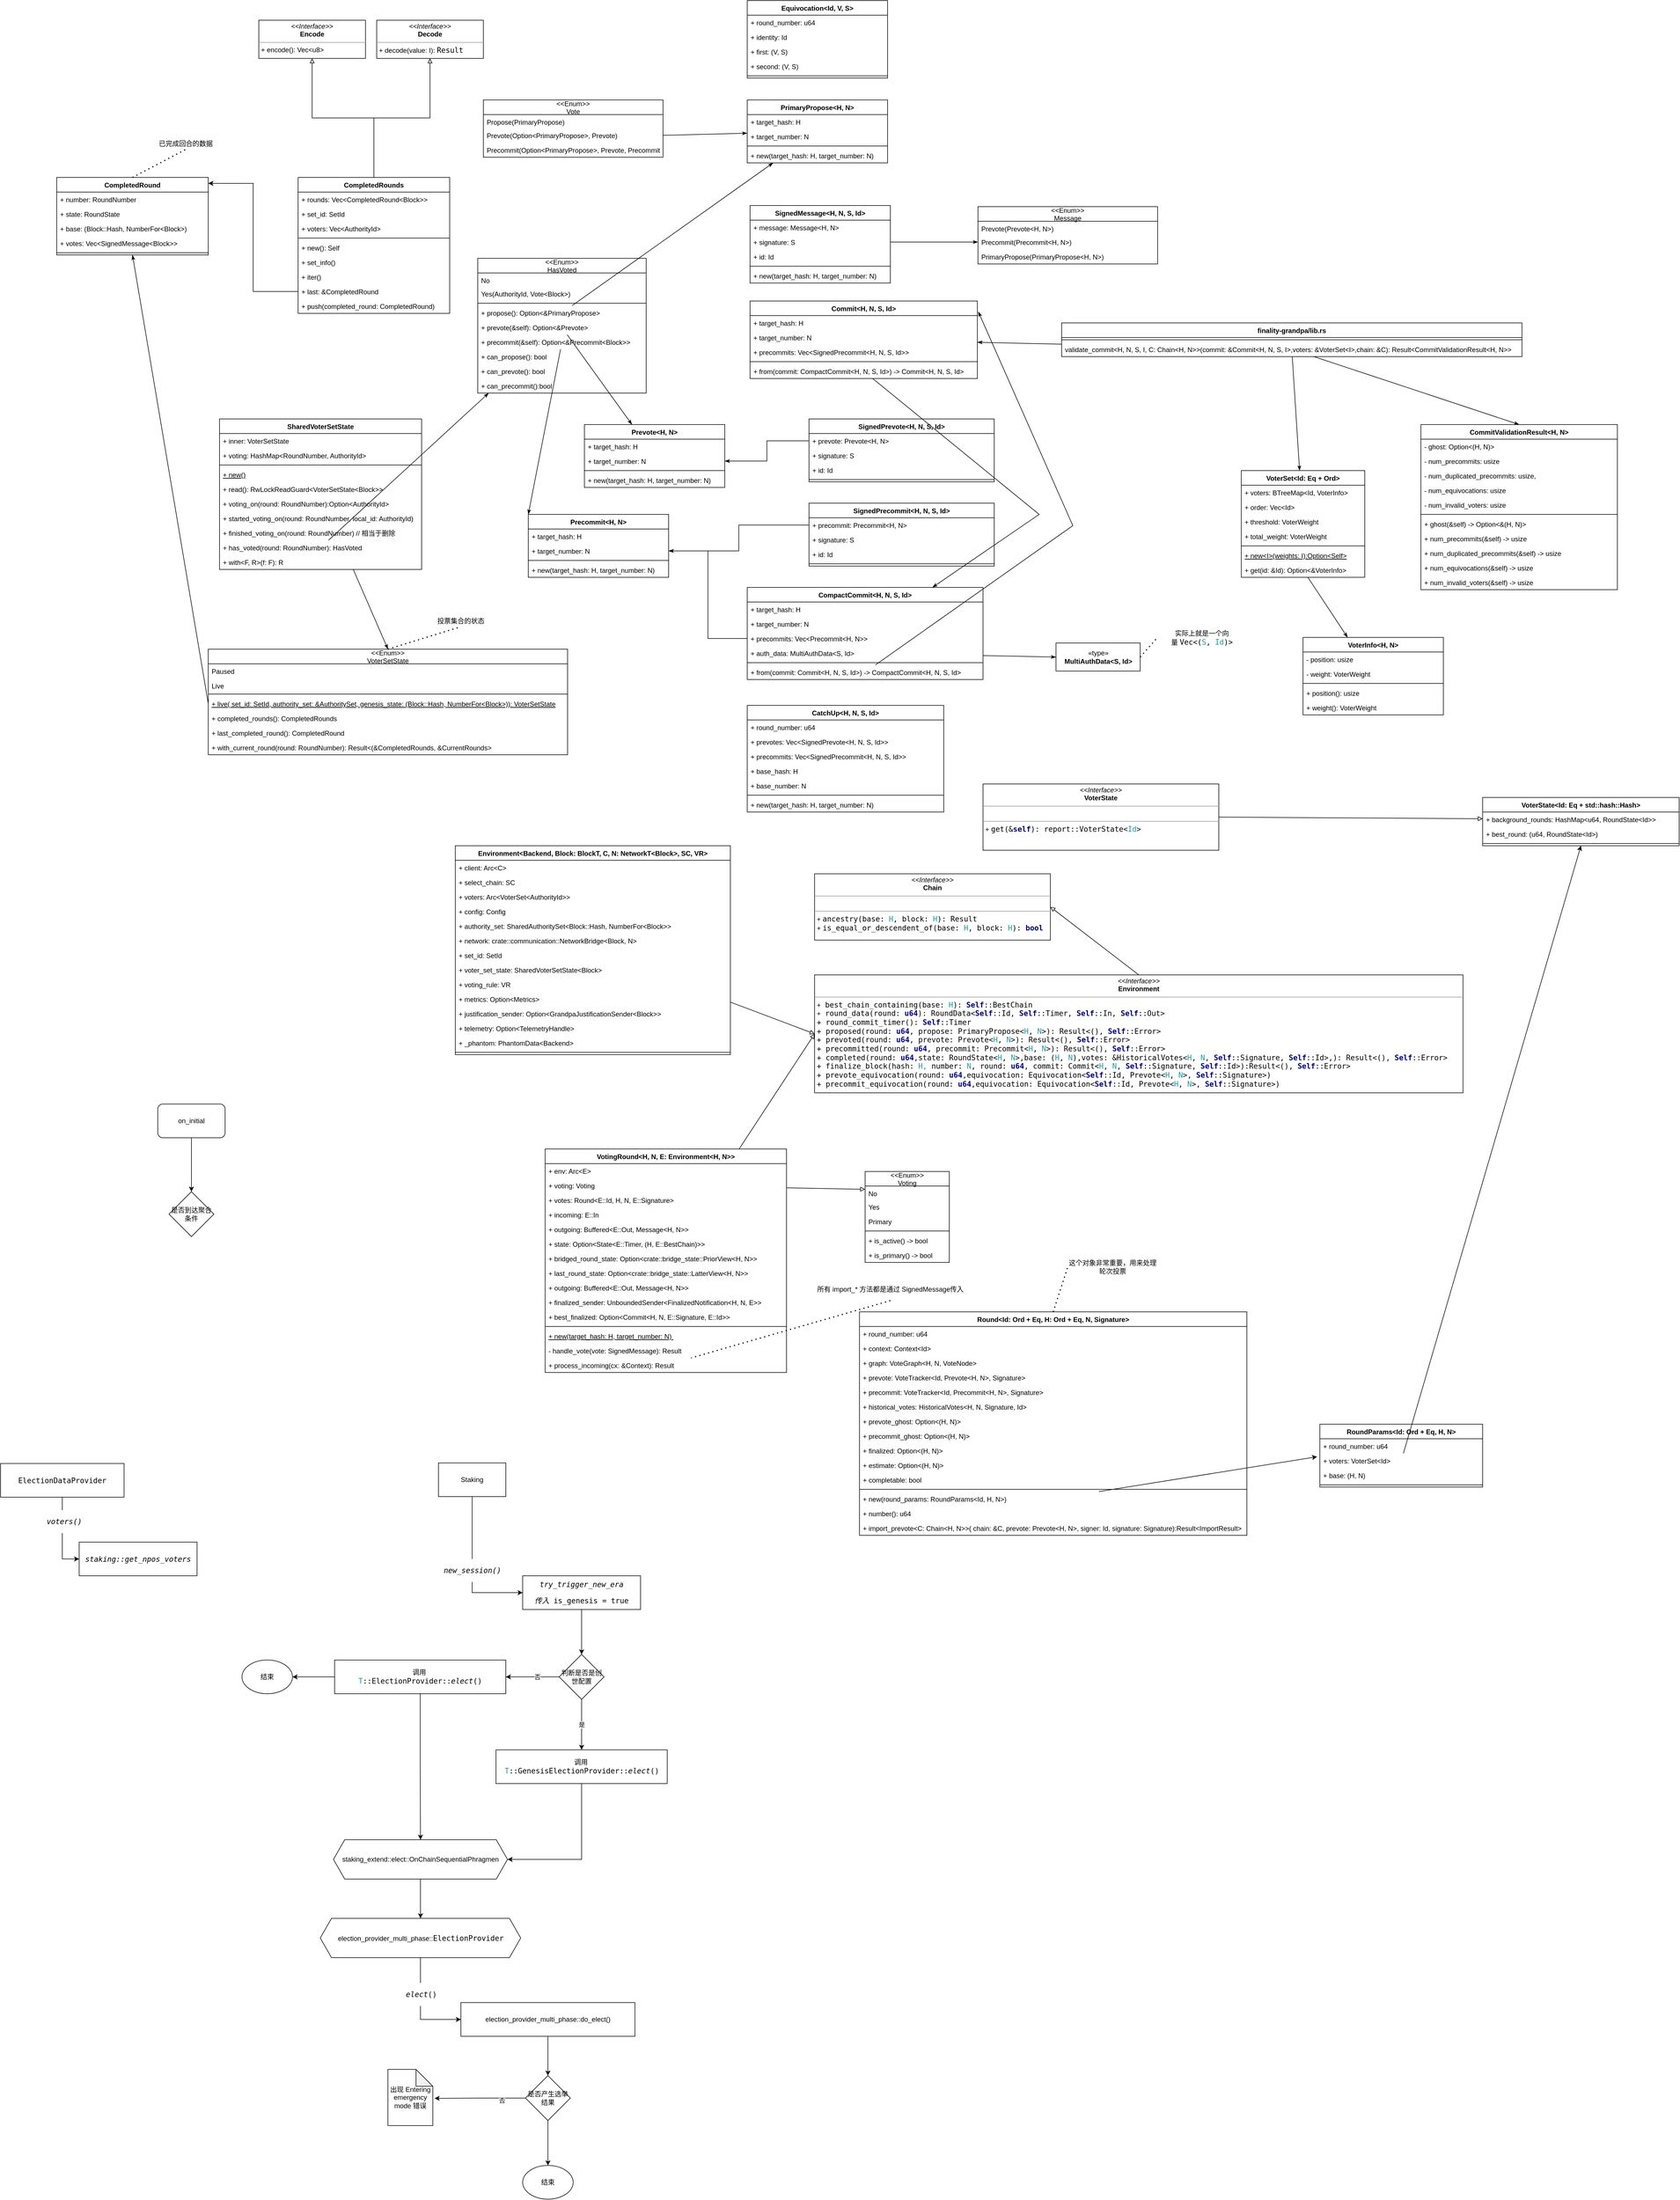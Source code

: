 <mxfile version="17.4.5" type="github">
  <diagram id="C5RBs43oDa-KdzZeNtuy" name="Page-1">
    <mxGraphModel dx="1919" dy="671" grid="1" gridSize="10" guides="1" tooltips="1" connect="1" arrows="1" fold="1" page="1" pageScale="1" pageWidth="827" pageHeight="1169" math="0" shadow="0">
      <root>
        <mxCell id="WIyWlLk6GJQsqaUBKTNV-0" />
        <mxCell id="WIyWlLk6GJQsqaUBKTNV-1" parent="WIyWlLk6GJQsqaUBKTNV-0" />
        <mxCell id="5LJEiE5y61jCH53QIzRt-402" style="edgeStyle=none;rounded=0;orthogonalLoop=1;jettySize=auto;html=1;endArrow=classicThin;endFill=1;entryX=0.5;entryY=1;entryDx=0;entryDy=0;exitX=0;exitY=0.5;exitDx=0;exitDy=0;" parent="WIyWlLk6GJQsqaUBKTNV-1" source="5LJEiE5y61jCH53QIzRt-396" target="5LJEiE5y61jCH53QIzRt-44" edge="1">
          <mxGeometry relative="1" as="geometry">
            <mxPoint x="110" y="780" as="targetPoint" />
          </mxGeometry>
        </mxCell>
        <mxCell id="5LJEiE5y61jCH53QIzRt-0" value="&lt;&lt;Enum&gt;&gt;&#xa;VoterSetState" style="swimlane;fontStyle=0;childLayout=stackLayout;horizontal=1;startSize=26;fillColor=none;horizontalStack=0;resizeParent=1;resizeParentMax=0;resizeLast=0;collapsible=1;marginBottom=0;" parent="WIyWlLk6GJQsqaUBKTNV-1" vertex="1">
          <mxGeometry x="350" y="1190" width="640" height="188" as="geometry" />
        </mxCell>
        <mxCell id="5LJEiE5y61jCH53QIzRt-2" value="Paused" style="text;strokeColor=none;fillColor=none;align=left;verticalAlign=top;spacingLeft=4;spacingRight=4;overflow=hidden;rotatable=0;points=[[0,0.5],[1,0.5]];portConstraint=eastwest;" parent="5LJEiE5y61jCH53QIzRt-0" vertex="1">
          <mxGeometry y="26" width="640" height="26" as="geometry" />
        </mxCell>
        <mxCell id="5LJEiE5y61jCH53QIzRt-1" value="Live" style="text;strokeColor=none;fillColor=none;align=left;verticalAlign=top;spacingLeft=4;spacingRight=4;overflow=hidden;rotatable=0;points=[[0,0.5],[1,0.5]];portConstraint=eastwest;" parent="5LJEiE5y61jCH53QIzRt-0" vertex="1">
          <mxGeometry y="52" width="640" height="24" as="geometry" />
        </mxCell>
        <mxCell id="5LJEiE5y61jCH53QIzRt-397" value="" style="line;strokeWidth=1;fillColor=none;align=left;verticalAlign=middle;spacingTop=-1;spacingLeft=3;spacingRight=3;rotatable=0;labelPosition=right;points=[];portConstraint=eastwest;" parent="5LJEiE5y61jCH53QIzRt-0" vertex="1">
          <mxGeometry y="76" width="640" height="8" as="geometry" />
        </mxCell>
        <mxCell id="5LJEiE5y61jCH53QIzRt-396" value="+ live( set_id: SetId, authority_set: &amp;AuthoritySet, genesis_state: (Block::Hash, NumberFor&lt;Block&gt;)): VoterSetState" style="text;strokeColor=none;fillColor=none;align=left;verticalAlign=top;spacingLeft=4;spacingRight=4;overflow=hidden;rotatable=0;points=[[0,0.5],[1,0.5]];portConstraint=eastwest;fontStyle=4" parent="5LJEiE5y61jCH53QIzRt-0" vertex="1">
          <mxGeometry y="84" width="640" height="26" as="geometry" />
        </mxCell>
        <mxCell id="5LJEiE5y61jCH53QIzRt-399" value="+ completed_rounds(): CompletedRounds" style="text;strokeColor=none;fillColor=none;align=left;verticalAlign=top;spacingLeft=4;spacingRight=4;overflow=hidden;rotatable=0;points=[[0,0.5],[1,0.5]];portConstraint=eastwest;" parent="5LJEiE5y61jCH53QIzRt-0" vertex="1">
          <mxGeometry y="110" width="640" height="26" as="geometry" />
        </mxCell>
        <mxCell id="5LJEiE5y61jCH53QIzRt-400" value="+ last_completed_round(): CompletedRound " style="text;strokeColor=none;fillColor=none;align=left;verticalAlign=top;spacingLeft=4;spacingRight=4;overflow=hidden;rotatable=0;points=[[0,0.5],[1,0.5]];portConstraint=eastwest;" parent="5LJEiE5y61jCH53QIzRt-0" vertex="1">
          <mxGeometry y="136" width="640" height="26" as="geometry" />
        </mxCell>
        <mxCell id="5LJEiE5y61jCH53QIzRt-401" value="+ with_current_round(round: RoundNumber): Result&lt;(&amp;CompletedRounds, &amp;CurrentRounds&gt;" style="text;strokeColor=none;fillColor=none;align=left;verticalAlign=top;spacingLeft=4;spacingRight=4;overflow=hidden;rotatable=0;points=[[0,0.5],[1,0.5]];portConstraint=eastwest;" parent="5LJEiE5y61jCH53QIzRt-0" vertex="1">
          <mxGeometry y="162" width="640" height="26" as="geometry" />
        </mxCell>
        <UserObject label="已完成回合的数据" placeholders="1" id="5LJEiE5y61jCH53QIzRt-38">
          <mxCell style="text;html=1;strokeColor=none;fillColor=none;align=center;verticalAlign=middle;whiteSpace=wrap;overflow=hidden;" parent="WIyWlLk6GJQsqaUBKTNV-1" vertex="1">
            <mxGeometry x="230" y="280" width="160" height="20" as="geometry" />
          </mxCell>
        </UserObject>
        <mxCell id="5LJEiE5y61jCH53QIzRt-41" value="" style="endArrow=none;dashed=1;html=1;dashPattern=1 3;strokeWidth=2;rounded=0;entryX=0.5;entryY=1;entryDx=0;entryDy=0;exitX=0.5;exitY=0;exitDx=0;exitDy=0;" parent="WIyWlLk6GJQsqaUBKTNV-1" source="5LJEiE5y61jCH53QIzRt-44" target="5LJEiE5y61jCH53QIzRt-38" edge="1">
          <mxGeometry width="50" height="50" relative="1" as="geometry">
            <mxPoint x="350" y="250" as="sourcePoint" />
            <mxPoint x="400" y="200" as="targetPoint" />
          </mxGeometry>
        </mxCell>
        <UserObject label="投票集合的状态" placeholders="1" id="5LJEiE5y61jCH53QIzRt-42">
          <mxCell style="text;html=1;strokeColor=none;fillColor=none;align=center;verticalAlign=middle;whiteSpace=wrap;overflow=hidden;" parent="WIyWlLk6GJQsqaUBKTNV-1" vertex="1">
            <mxGeometry x="720" y="1130" width="160" height="20" as="geometry" />
          </mxCell>
        </UserObject>
        <mxCell id="5LJEiE5y61jCH53QIzRt-43" value="" style="endArrow=none;dashed=1;html=1;dashPattern=1 3;strokeWidth=2;rounded=0;entryX=0.5;entryY=1;entryDx=0;entryDy=0;exitX=0.5;exitY=0;exitDx=0;exitDy=0;" parent="WIyWlLk6GJQsqaUBKTNV-1" source="5LJEiE5y61jCH53QIzRt-0" target="5LJEiE5y61jCH53QIzRt-42" edge="1">
          <mxGeometry width="50" height="50" relative="1" as="geometry">
            <mxPoint x="280" y="130" as="sourcePoint" />
            <mxPoint x="360" y="220" as="targetPoint" />
          </mxGeometry>
        </mxCell>
        <mxCell id="5LJEiE5y61jCH53QIzRt-44" value="CompletedRound" style="swimlane;fontStyle=1;align=center;verticalAlign=top;childLayout=stackLayout;horizontal=1;startSize=26;horizontalStack=0;resizeParent=1;resizeParentMax=0;resizeLast=0;collapsible=1;marginBottom=0;" parent="WIyWlLk6GJQsqaUBKTNV-1" vertex="1">
          <mxGeometry x="80" y="350" width="270" height="138" as="geometry" />
        </mxCell>
        <mxCell id="5LJEiE5y61jCH53QIzRt-49" value="+ number: RoundNumber" style="text;strokeColor=none;fillColor=none;align=left;verticalAlign=top;spacingLeft=4;spacingRight=4;overflow=hidden;rotatable=0;points=[[0,0.5],[1,0.5]];portConstraint=eastwest;" parent="5LJEiE5y61jCH53QIzRt-44" vertex="1">
          <mxGeometry y="26" width="270" height="26" as="geometry" />
        </mxCell>
        <mxCell id="5LJEiE5y61jCH53QIzRt-50" value="+ state: RoundState" style="text;strokeColor=none;fillColor=none;align=left;verticalAlign=top;spacingLeft=4;spacingRight=4;overflow=hidden;rotatable=0;points=[[0,0.5],[1,0.5]];portConstraint=eastwest;" parent="5LJEiE5y61jCH53QIzRt-44" vertex="1">
          <mxGeometry y="52" width="270" height="26" as="geometry" />
        </mxCell>
        <mxCell id="5LJEiE5y61jCH53QIzRt-48" value="+ base: (Block::Hash, NumberFor&lt;Block&gt;)" style="text;strokeColor=none;fillColor=none;align=left;verticalAlign=top;spacingLeft=4;spacingRight=4;overflow=hidden;rotatable=0;points=[[0,0.5],[1,0.5]];portConstraint=eastwest;" parent="5LJEiE5y61jCH53QIzRt-44" vertex="1">
          <mxGeometry y="78" width="270" height="26" as="geometry" />
        </mxCell>
        <mxCell id="5LJEiE5y61jCH53QIzRt-45" value="+ votes: Vec&lt;SignedMessage&lt;Block&gt;&gt;" style="text;strokeColor=none;fillColor=none;align=left;verticalAlign=top;spacingLeft=4;spacingRight=4;overflow=hidden;rotatable=0;points=[[0,0.5],[1,0.5]];portConstraint=eastwest;" parent="5LJEiE5y61jCH53QIzRt-44" vertex="1">
          <mxGeometry y="104" width="270" height="26" as="geometry" />
        </mxCell>
        <mxCell id="5LJEiE5y61jCH53QIzRt-46" value="" style="line;strokeWidth=1;fillColor=none;align=left;verticalAlign=middle;spacingTop=-1;spacingLeft=3;spacingRight=3;rotatable=0;labelPosition=right;points=[];portConstraint=eastwest;" parent="5LJEiE5y61jCH53QIzRt-44" vertex="1">
          <mxGeometry y="130" width="270" height="8" as="geometry" />
        </mxCell>
        <mxCell id="5LJEiE5y61jCH53QIzRt-70" style="edgeStyle=orthogonalEdgeStyle;rounded=0;orthogonalLoop=1;jettySize=auto;html=1;exitX=0.5;exitY=0;exitDx=0;exitDy=0;entryX=0.5;entryY=1;entryDx=0;entryDy=0;endArrow=block;endFill=0;" parent="WIyWlLk6GJQsqaUBKTNV-1" source="5LJEiE5y61jCH53QIzRt-56" target="5LJEiE5y61jCH53QIzRt-75" edge="1">
          <mxGeometry relative="1" as="geometry">
            <mxPoint x="485" y="160" as="targetPoint" />
          </mxGeometry>
        </mxCell>
        <mxCell id="5LJEiE5y61jCH53QIzRt-71" style="edgeStyle=orthogonalEdgeStyle;rounded=0;orthogonalLoop=1;jettySize=auto;html=1;exitX=0.5;exitY=0;exitDx=0;exitDy=0;entryX=0.5;entryY=1;entryDx=0;entryDy=0;endArrow=block;endFill=0;" parent="WIyWlLk6GJQsqaUBKTNV-1" source="5LJEiE5y61jCH53QIzRt-56" target="5LJEiE5y61jCH53QIzRt-78" edge="1">
          <mxGeometry relative="1" as="geometry">
            <mxPoint x="695" y="160" as="targetPoint" />
          </mxGeometry>
        </mxCell>
        <mxCell id="5LJEiE5y61jCH53QIzRt-56" value="CompletedRounds" style="swimlane;fontStyle=1;align=center;verticalAlign=top;childLayout=stackLayout;horizontal=1;startSize=26;horizontalStack=0;resizeParent=1;resizeParentMax=0;resizeLast=0;collapsible=1;marginBottom=0;" parent="WIyWlLk6GJQsqaUBKTNV-1" vertex="1">
          <mxGeometry x="510" y="350" width="270" height="242" as="geometry" />
        </mxCell>
        <mxCell id="5LJEiE5y61jCH53QIzRt-57" value="+ rounds: Vec&lt;CompletedRound&lt;Block&gt;&gt;" style="text;strokeColor=none;fillColor=none;align=left;verticalAlign=top;spacingLeft=4;spacingRight=4;overflow=hidden;rotatable=0;points=[[0,0.5],[1,0.5]];portConstraint=eastwest;" parent="5LJEiE5y61jCH53QIzRt-56" vertex="1">
          <mxGeometry y="26" width="270" height="26" as="geometry" />
        </mxCell>
        <mxCell id="5LJEiE5y61jCH53QIzRt-58" value="+ set_id: SetId" style="text;strokeColor=none;fillColor=none;align=left;verticalAlign=top;spacingLeft=4;spacingRight=4;overflow=hidden;rotatable=0;points=[[0,0.5],[1,0.5]];portConstraint=eastwest;" parent="5LJEiE5y61jCH53QIzRt-56" vertex="1">
          <mxGeometry y="52" width="270" height="26" as="geometry" />
        </mxCell>
        <mxCell id="5LJEiE5y61jCH53QIzRt-59" value="+ voters: Vec&lt;AuthorityId&gt;" style="text;strokeColor=none;fillColor=none;align=left;verticalAlign=top;spacingLeft=4;spacingRight=4;overflow=hidden;rotatable=0;points=[[0,0.5],[1,0.5]];portConstraint=eastwest;" parent="5LJEiE5y61jCH53QIzRt-56" vertex="1">
          <mxGeometry y="78" width="270" height="26" as="geometry" />
        </mxCell>
        <mxCell id="5LJEiE5y61jCH53QIzRt-61" value="" style="line;strokeWidth=1;fillColor=none;align=left;verticalAlign=middle;spacingTop=-1;spacingLeft=3;spacingRight=3;rotatable=0;labelPosition=right;points=[];portConstraint=eastwest;" parent="5LJEiE5y61jCH53QIzRt-56" vertex="1">
          <mxGeometry y="104" width="270" height="8" as="geometry" />
        </mxCell>
        <mxCell id="5LJEiE5y61jCH53QIzRt-62" value="+ new(): Self&#xa;" style="text;strokeColor=none;fillColor=none;align=left;verticalAlign=top;spacingLeft=4;spacingRight=4;overflow=hidden;rotatable=0;points=[[0,0.5],[1,0.5]];portConstraint=eastwest;" parent="5LJEiE5y61jCH53QIzRt-56" vertex="1">
          <mxGeometry y="112" width="270" height="26" as="geometry" />
        </mxCell>
        <mxCell id="5LJEiE5y61jCH53QIzRt-63" value="+ set_info()" style="text;strokeColor=none;fillColor=none;align=left;verticalAlign=top;spacingLeft=4;spacingRight=4;overflow=hidden;rotatable=0;points=[[0,0.5],[1,0.5]];portConstraint=eastwest;" parent="5LJEiE5y61jCH53QIzRt-56" vertex="1">
          <mxGeometry y="138" width="270" height="26" as="geometry" />
        </mxCell>
        <mxCell id="5LJEiE5y61jCH53QIzRt-64" value="+ iter()" style="text;strokeColor=none;fillColor=none;align=left;verticalAlign=top;spacingLeft=4;spacingRight=4;overflow=hidden;rotatable=0;points=[[0,0.5],[1,0.5]];portConstraint=eastwest;" parent="5LJEiE5y61jCH53QIzRt-56" vertex="1">
          <mxGeometry y="164" width="270" height="26" as="geometry" />
        </mxCell>
        <mxCell id="5LJEiE5y61jCH53QIzRt-66" value="+ last: &amp;CompletedRound" style="text;strokeColor=none;fillColor=none;align=left;verticalAlign=top;spacingLeft=4;spacingRight=4;overflow=hidden;rotatable=0;points=[[0,0.5],[1,0.5]];portConstraint=eastwest;" parent="5LJEiE5y61jCH53QIzRt-56" vertex="1">
          <mxGeometry y="190" width="270" height="26" as="geometry" />
        </mxCell>
        <mxCell id="5LJEiE5y61jCH53QIzRt-67" value="+ push(completed_round: CompletedRound)" style="text;strokeColor=none;fillColor=none;align=left;verticalAlign=top;spacingLeft=4;spacingRight=4;overflow=hidden;rotatable=0;points=[[0,0.5],[1,0.5]];portConstraint=eastwest;" parent="5LJEiE5y61jCH53QIzRt-56" vertex="1">
          <mxGeometry y="216" width="270" height="26" as="geometry" />
        </mxCell>
        <mxCell id="5LJEiE5y61jCH53QIzRt-54" style="edgeStyle=orthogonalEdgeStyle;rounded=0;orthogonalLoop=1;jettySize=auto;html=1;exitX=0;exitY=0.5;exitDx=0;exitDy=0;entryX=1;entryY=0.076;entryDx=0;entryDy=0;entryPerimeter=0;" parent="WIyWlLk6GJQsqaUBKTNV-1" source="5LJEiE5y61jCH53QIzRt-66" target="5LJEiE5y61jCH53QIzRt-44" edge="1">
          <mxGeometry relative="1" as="geometry">
            <mxPoint x="350" y="605" as="sourcePoint" />
          </mxGeometry>
        </mxCell>
        <mxCell id="5LJEiE5y61jCH53QIzRt-72" value="" style="text;strokeColor=none;fillColor=none;align=left;verticalAlign=middle;spacingTop=-1;spacingLeft=4;spacingRight=4;rotatable=0;labelPosition=right;points=[];portConstraint=eastwest;shadow=0;sketch=0;" parent="WIyWlLk6GJQsqaUBKTNV-1" vertex="1">
          <mxGeometry x="440" y="380" width="20" height="14" as="geometry" />
        </mxCell>
        <mxCell id="5LJEiE5y61jCH53QIzRt-75" value="&lt;p style=&quot;margin: 0px ; margin-top: 4px ; text-align: center&quot;&gt;&lt;i&gt;&amp;lt;&amp;lt;Interface&amp;gt;&amp;gt;&lt;/i&gt;&lt;br&gt;&lt;b&gt;Encode&lt;/b&gt;&lt;/p&gt;&lt;hr size=&quot;1&quot;&gt;&lt;p style=&quot;margin: 0px ; margin-left: 4px&quot;&gt;+ encode(): Vec&amp;lt;u8&amp;gt;&lt;br&gt;&lt;/p&gt;" style="verticalAlign=top;align=left;overflow=fill;fontSize=12;fontFamily=Helvetica;html=1;shadow=0;sketch=0;gradientColor=#ffffff;gradientDirection=west;" parent="WIyWlLk6GJQsqaUBKTNV-1" vertex="1">
          <mxGeometry x="440" y="70" width="190" height="68" as="geometry" />
        </mxCell>
        <mxCell id="5LJEiE5y61jCH53QIzRt-78" value="&lt;p style=&quot;margin: 0px ; margin-top: 4px ; text-align: center&quot;&gt;&lt;i&gt;&amp;lt;&amp;lt;Interface&amp;gt;&amp;gt;&lt;/i&gt;&lt;br&gt;&lt;b&gt;Decode&lt;/b&gt;&lt;/p&gt;&lt;hr size=&quot;1&quot;&gt;&lt;p style=&quot;margin: 0px ; margin-left: 4px&quot;&gt;+ decode(value: I):&amp;nbsp;&lt;span style=&quot;background-color: rgb(255 , 255 , 255) ; font-family: &amp;#34;jetbrains mono&amp;#34; , monospace ; font-size: 9.8pt&quot;&gt;Result&lt;/span&gt;&lt;br&gt;&lt;/p&gt;" style="verticalAlign=top;align=left;overflow=fill;fontSize=12;fontFamily=Helvetica;html=1;shadow=0;sketch=0;gradientColor=#ffffff;gradientDirection=west;" parent="WIyWlLk6GJQsqaUBKTNV-1" vertex="1">
          <mxGeometry x="650" y="70" width="190" height="68" as="geometry" />
        </mxCell>
        <mxCell id="5LJEiE5y61jCH53QIzRt-79" value="&lt;&lt;Enum&gt;&gt;&#xa;HasVoted" style="swimlane;fontStyle=0;childLayout=stackLayout;horizontal=1;startSize=26;fillColor=none;horizontalStack=0;resizeParent=1;resizeParentMax=0;resizeLast=0;collapsible=1;marginBottom=0;" parent="WIyWlLk6GJQsqaUBKTNV-1" vertex="1">
          <mxGeometry x="830" y="494" width="300" height="240" as="geometry" />
        </mxCell>
        <mxCell id="5LJEiE5y61jCH53QIzRt-80" value="No" style="text;strokeColor=none;fillColor=none;align=left;verticalAlign=top;spacingLeft=4;spacingRight=4;overflow=hidden;rotatable=0;points=[[0,0.5],[1,0.5]];portConstraint=eastwest;" parent="5LJEiE5y61jCH53QIzRt-79" vertex="1">
          <mxGeometry y="26" width="300" height="24" as="geometry" />
        </mxCell>
        <mxCell id="5LJEiE5y61jCH53QIzRt-81" value="Yes(AuthorityId, Vote&lt;Block&gt;)" style="text;strokeColor=none;fillColor=none;align=left;verticalAlign=top;spacingLeft=4;spacingRight=4;overflow=hidden;rotatable=0;points=[[0,0.5],[1,0.5]];portConstraint=eastwest;" parent="5LJEiE5y61jCH53QIzRt-79" vertex="1">
          <mxGeometry y="50" width="300" height="26" as="geometry" />
        </mxCell>
        <mxCell id="5LJEiE5y61jCH53QIzRt-367" value="" style="line;strokeWidth=1;fillColor=none;align=left;verticalAlign=middle;spacingTop=-1;spacingLeft=3;spacingRight=3;rotatable=0;labelPosition=right;points=[];portConstraint=eastwest;" parent="5LJEiE5y61jCH53QIzRt-79" vertex="1">
          <mxGeometry y="76" width="300" height="8" as="geometry" />
        </mxCell>
        <mxCell id="5LJEiE5y61jCH53QIzRt-366" value="+ propose(): Option&lt;&amp;PrimaryPropose&gt;" style="text;strokeColor=none;fillColor=none;align=left;verticalAlign=top;spacingLeft=4;spacingRight=4;overflow=hidden;rotatable=0;points=[[0,0.5],[1,0.5]];portConstraint=eastwest;" parent="5LJEiE5y61jCH53QIzRt-79" vertex="1">
          <mxGeometry y="84" width="300" height="26" as="geometry" />
        </mxCell>
        <mxCell id="5LJEiE5y61jCH53QIzRt-370" value="+ prevote(&amp;self): Option&lt;&amp;Prevote&gt;" style="text;strokeColor=none;fillColor=none;align=left;verticalAlign=top;spacingLeft=4;spacingRight=4;overflow=hidden;rotatable=0;points=[[0,0.5],[1,0.5]];portConstraint=eastwest;" parent="5LJEiE5y61jCH53QIzRt-79" vertex="1">
          <mxGeometry y="110" width="300" height="26" as="geometry" />
        </mxCell>
        <mxCell id="5LJEiE5y61jCH53QIzRt-371" value="+ precommit(&amp;self): Option&lt;&amp;Precommit&lt;Block&gt;&gt;" style="text;strokeColor=none;fillColor=none;align=left;verticalAlign=top;spacingLeft=4;spacingRight=4;overflow=hidden;rotatable=0;points=[[0,0.5],[1,0.5]];portConstraint=eastwest;" parent="5LJEiE5y61jCH53QIzRt-79" vertex="1">
          <mxGeometry y="136" width="300" height="26" as="geometry" />
        </mxCell>
        <mxCell id="5LJEiE5y61jCH53QIzRt-376" value="+ can_propose(): bool" style="text;strokeColor=none;fillColor=none;align=left;verticalAlign=top;spacingLeft=4;spacingRight=4;overflow=hidden;rotatable=0;points=[[0,0.5],[1,0.5]];portConstraint=eastwest;" parent="5LJEiE5y61jCH53QIzRt-79" vertex="1">
          <mxGeometry y="162" width="300" height="26" as="geometry" />
        </mxCell>
        <mxCell id="5LJEiE5y61jCH53QIzRt-377" value="+ can_prevote(): bool" style="text;strokeColor=none;fillColor=none;align=left;verticalAlign=top;spacingLeft=4;spacingRight=4;overflow=hidden;rotatable=0;points=[[0,0.5],[1,0.5]];portConstraint=eastwest;" parent="5LJEiE5y61jCH53QIzRt-79" vertex="1">
          <mxGeometry y="188" width="300" height="26" as="geometry" />
        </mxCell>
        <mxCell id="5LJEiE5y61jCH53QIzRt-378" value="+ can_precommit():bool" style="text;strokeColor=none;fillColor=none;align=left;verticalAlign=top;spacingLeft=4;spacingRight=4;overflow=hidden;rotatable=0;points=[[0,0.5],[1,0.5]];portConstraint=eastwest;" parent="5LJEiE5y61jCH53QIzRt-79" vertex="1">
          <mxGeometry y="214" width="300" height="26" as="geometry" />
        </mxCell>
        <mxCell id="5LJEiE5y61jCH53QIzRt-82" value="&lt;&lt;Enum&gt;&gt;&#xa;Vote" style="swimlane;fontStyle=0;childLayout=stackLayout;horizontal=1;startSize=26;fillColor=none;horizontalStack=0;resizeParent=1;resizeParentMax=0;resizeLast=0;collapsible=1;marginBottom=0;" parent="WIyWlLk6GJQsqaUBKTNV-1" vertex="1">
          <mxGeometry x="840" y="212" width="320" height="102" as="geometry" />
        </mxCell>
        <mxCell id="5LJEiE5y61jCH53QIzRt-83" value="Propose(PrimaryPropose)" style="text;strokeColor=none;fillColor=none;align=left;verticalAlign=top;spacingLeft=4;spacingRight=4;overflow=hidden;rotatable=0;points=[[0,0.5],[1,0.5]];portConstraint=eastwest;" parent="5LJEiE5y61jCH53QIzRt-82" vertex="1">
          <mxGeometry y="26" width="320" height="24" as="geometry" />
        </mxCell>
        <mxCell id="5LJEiE5y61jCH53QIzRt-85" value="Prevote(Option&lt;PrimaryPropose&gt;, Prevote)" style="text;strokeColor=none;fillColor=none;align=left;verticalAlign=top;spacingLeft=4;spacingRight=4;overflow=hidden;rotatable=0;points=[[0,0.5],[1,0.5]];portConstraint=eastwest;" parent="5LJEiE5y61jCH53QIzRt-82" vertex="1">
          <mxGeometry y="50" width="320" height="26" as="geometry" />
        </mxCell>
        <mxCell id="5LJEiE5y61jCH53QIzRt-84" value="Precommit(Option&lt;PrimaryPropose&gt;, Prevote, Precommit)" style="text;strokeColor=none;fillColor=none;align=left;verticalAlign=top;spacingLeft=4;spacingRight=4;overflow=hidden;rotatable=0;points=[[0,0.5],[1,0.5]];portConstraint=eastwest;" parent="5LJEiE5y61jCH53QIzRt-82" vertex="1">
          <mxGeometry y="76" width="320" height="26" as="geometry" />
        </mxCell>
        <mxCell id="5LJEiE5y61jCH53QIzRt-92" value="PrimaryPropose&lt;H, N&gt;" style="swimlane;fontStyle=1;align=center;verticalAlign=top;childLayout=stackLayout;horizontal=1;startSize=26;horizontalStack=0;resizeParent=1;resizeParentMax=0;resizeLast=0;collapsible=1;marginBottom=0;shadow=0;sketch=0;gradientColor=#ffffff;gradientDirection=west;" parent="WIyWlLk6GJQsqaUBKTNV-1" vertex="1">
          <mxGeometry x="1310" y="212" width="250" height="112" as="geometry" />
        </mxCell>
        <mxCell id="5LJEiE5y61jCH53QIzRt-96" value="+ target_hash: H" style="text;strokeColor=none;fillColor=none;align=left;verticalAlign=top;spacingLeft=4;spacingRight=4;overflow=hidden;rotatable=0;points=[[0,0.5],[1,0.5]];portConstraint=eastwest;shadow=0;sketch=0;" parent="5LJEiE5y61jCH53QIzRt-92" vertex="1">
          <mxGeometry y="26" width="250" height="26" as="geometry" />
        </mxCell>
        <mxCell id="5LJEiE5y61jCH53QIzRt-93" value="+ target_number: N" style="text;strokeColor=none;fillColor=none;align=left;verticalAlign=top;spacingLeft=4;spacingRight=4;overflow=hidden;rotatable=0;points=[[0,0.5],[1,0.5]];portConstraint=eastwest;shadow=0;sketch=0;" parent="5LJEiE5y61jCH53QIzRt-92" vertex="1">
          <mxGeometry y="52" width="250" height="26" as="geometry" />
        </mxCell>
        <mxCell id="5LJEiE5y61jCH53QIzRt-94" value="" style="line;strokeWidth=1;fillColor=none;align=left;verticalAlign=middle;spacingTop=-1;spacingLeft=3;spacingRight=3;rotatable=0;labelPosition=right;points=[];portConstraint=eastwest;shadow=0;sketch=0;" parent="5LJEiE5y61jCH53QIzRt-92" vertex="1">
          <mxGeometry y="78" width="250" height="8" as="geometry" />
        </mxCell>
        <mxCell id="5LJEiE5y61jCH53QIzRt-95" value="+ new(target_hash: H, target_number: N) " style="text;strokeColor=none;fillColor=none;align=left;verticalAlign=top;spacingLeft=4;spacingRight=4;overflow=hidden;rotatable=0;points=[[0,0.5],[1,0.5]];portConstraint=eastwest;shadow=0;sketch=0;" parent="5LJEiE5y61jCH53QIzRt-92" vertex="1">
          <mxGeometry y="86" width="250" height="26" as="geometry" />
        </mxCell>
        <mxCell id="5LJEiE5y61jCH53QIzRt-97" value="Precommit&lt;H, N&gt;" style="swimlane;fontStyle=1;align=center;verticalAlign=top;childLayout=stackLayout;horizontal=1;startSize=26;horizontalStack=0;resizeParent=1;resizeParentMax=0;resizeLast=0;collapsible=1;marginBottom=0;shadow=0;sketch=0;gradientColor=#ffffff;gradientDirection=west;" parent="WIyWlLk6GJQsqaUBKTNV-1" vertex="1">
          <mxGeometry x="920" y="950" width="250" height="112" as="geometry" />
        </mxCell>
        <mxCell id="5LJEiE5y61jCH53QIzRt-98" value="+ target_hash: H" style="text;strokeColor=none;fillColor=none;align=left;verticalAlign=top;spacingLeft=4;spacingRight=4;overflow=hidden;rotatable=0;points=[[0,0.5],[1,0.5]];portConstraint=eastwest;shadow=0;sketch=0;" parent="5LJEiE5y61jCH53QIzRt-97" vertex="1">
          <mxGeometry y="26" width="250" height="26" as="geometry" />
        </mxCell>
        <mxCell id="5LJEiE5y61jCH53QIzRt-99" value="+ target_number: N" style="text;strokeColor=none;fillColor=none;align=left;verticalAlign=top;spacingLeft=4;spacingRight=4;overflow=hidden;rotatable=0;points=[[0,0.5],[1,0.5]];portConstraint=eastwest;shadow=0;sketch=0;" parent="5LJEiE5y61jCH53QIzRt-97" vertex="1">
          <mxGeometry y="52" width="250" height="26" as="geometry" />
        </mxCell>
        <mxCell id="5LJEiE5y61jCH53QIzRt-100" value="" style="line;strokeWidth=1;fillColor=none;align=left;verticalAlign=middle;spacingTop=-1;spacingLeft=3;spacingRight=3;rotatable=0;labelPosition=right;points=[];portConstraint=eastwest;shadow=0;sketch=0;" parent="5LJEiE5y61jCH53QIzRt-97" vertex="1">
          <mxGeometry y="78" width="250" height="8" as="geometry" />
        </mxCell>
        <mxCell id="5LJEiE5y61jCH53QIzRt-101" value="+ new(target_hash: H, target_number: N) " style="text;strokeColor=none;fillColor=none;align=left;verticalAlign=top;spacingLeft=4;spacingRight=4;overflow=hidden;rotatable=0;points=[[0,0.5],[1,0.5]];portConstraint=eastwest;shadow=0;sketch=0;" parent="5LJEiE5y61jCH53QIzRt-97" vertex="1">
          <mxGeometry y="86" width="250" height="26" as="geometry" />
        </mxCell>
        <mxCell id="5LJEiE5y61jCH53QIzRt-102" value="Prevote&lt;H, N&gt;" style="swimlane;fontStyle=1;align=center;verticalAlign=top;childLayout=stackLayout;horizontal=1;startSize=26;horizontalStack=0;resizeParent=1;resizeParentMax=0;resizeLast=0;collapsible=1;marginBottom=0;shadow=0;sketch=0;gradientColor=#ffffff;gradientDirection=west;" parent="WIyWlLk6GJQsqaUBKTNV-1" vertex="1">
          <mxGeometry x="1020" y="790" width="250" height="112" as="geometry" />
        </mxCell>
        <mxCell id="5LJEiE5y61jCH53QIzRt-103" value="+ target_hash: H" style="text;strokeColor=none;fillColor=none;align=left;verticalAlign=top;spacingLeft=4;spacingRight=4;overflow=hidden;rotatable=0;points=[[0,0.5],[1,0.5]];portConstraint=eastwest;shadow=0;sketch=0;" parent="5LJEiE5y61jCH53QIzRt-102" vertex="1">
          <mxGeometry y="26" width="250" height="26" as="geometry" />
        </mxCell>
        <mxCell id="5LJEiE5y61jCH53QIzRt-104" value="+ target_number: N" style="text;strokeColor=none;fillColor=none;align=left;verticalAlign=top;spacingLeft=4;spacingRight=4;overflow=hidden;rotatable=0;points=[[0,0.5],[1,0.5]];portConstraint=eastwest;shadow=0;sketch=0;" parent="5LJEiE5y61jCH53QIzRt-102" vertex="1">
          <mxGeometry y="52" width="250" height="26" as="geometry" />
        </mxCell>
        <mxCell id="5LJEiE5y61jCH53QIzRt-105" value="" style="line;strokeWidth=1;fillColor=none;align=left;verticalAlign=middle;spacingTop=-1;spacingLeft=3;spacingRight=3;rotatable=0;labelPosition=right;points=[];portConstraint=eastwest;shadow=0;sketch=0;" parent="5LJEiE5y61jCH53QIzRt-102" vertex="1">
          <mxGeometry y="78" width="250" height="8" as="geometry" />
        </mxCell>
        <mxCell id="5LJEiE5y61jCH53QIzRt-106" value="+ new(target_hash: H, target_number: N) " style="text;strokeColor=none;fillColor=none;align=left;verticalAlign=top;spacingLeft=4;spacingRight=4;overflow=hidden;rotatable=0;points=[[0,0.5],[1,0.5]];portConstraint=eastwest;shadow=0;sketch=0;" parent="5LJEiE5y61jCH53QIzRt-102" vertex="1">
          <mxGeometry y="86" width="250" height="26" as="geometry" />
        </mxCell>
        <mxCell id="5LJEiE5y61jCH53QIzRt-107" value="&lt;p style=&quot;margin: 0px ; margin-top: 4px ; text-align: center&quot;&gt;&lt;i&gt;&amp;lt;&amp;lt;Interface&amp;gt;&amp;gt;&lt;/i&gt;&lt;br&gt;&lt;b&gt;Chain&lt;/b&gt;&lt;/p&gt;&lt;hr size=&quot;1&quot;&gt;&lt;p style=&quot;margin: 0px ; margin-left: 4px&quot;&gt;&lt;br&gt;&lt;/p&gt;&lt;hr size=&quot;1&quot;&gt;&lt;p style=&quot;margin: 0px ; margin-left: 4px&quot;&gt;+&amp;nbsp;&lt;span style=&quot;background-color: rgb(255 , 255 , 255) ; font-family: &amp;#34;jetbrains mono&amp;#34; , monospace ; font-size: 9.8pt&quot;&gt;ancestry(&lt;/span&gt;&lt;span style=&quot;background-color: rgb(255 , 255 , 255) ; font-family: &amp;#34;jetbrains mono&amp;#34; , monospace ; font-size: 9.8pt&quot;&gt;base: &lt;/span&gt;&lt;span style=&quot;font-family: &amp;#34;jetbrains mono&amp;#34; , monospace ; font-size: 9.8pt ; color: rgb(32 , 153 , 157)&quot;&gt;H&lt;/span&gt;&lt;span style=&quot;background-color: rgb(255 , 255 , 255) ; font-family: &amp;#34;jetbrains mono&amp;#34; , monospace ; font-size: 9.8pt&quot;&gt;, block: &lt;/span&gt;&lt;span style=&quot;font-family: &amp;#34;jetbrains mono&amp;#34; , monospace ; font-size: 9.8pt ; color: rgb(32 , 153 , 157)&quot;&gt;H&lt;/span&gt;&lt;span style=&quot;background-color: rgb(255 , 255 , 255) ; font-family: &amp;#34;jetbrains mono&amp;#34; , monospace ; font-size: 9.8pt&quot;&gt;): Result&lt;/span&gt;&lt;/p&gt;&lt;p style=&quot;margin: 0px ; margin-left: 4px&quot;&gt;+&amp;nbsp;&lt;span style=&quot;background-color: rgb(255 , 255 , 255) ; font-family: &amp;#34;jetbrains mono&amp;#34; , monospace ; font-size: 9.8pt&quot;&gt;is_equal_or_descendent_of(&lt;/span&gt;&lt;span style=&quot;background-color: rgb(255 , 255 , 255) ; font-family: &amp;#34;jetbrains mono&amp;#34; , monospace ; font-size: 9.8pt&quot;&gt;base: &lt;/span&gt;&lt;span style=&quot;font-family: &amp;#34;jetbrains mono&amp;#34; , monospace ; font-size: 9.8pt ; color: rgb(32 , 153 , 157)&quot;&gt;H&lt;/span&gt;&lt;span style=&quot;background-color: rgb(255 , 255 , 255) ; font-family: &amp;#34;jetbrains mono&amp;#34; , monospace ; font-size: 9.8pt&quot;&gt;, block: &lt;/span&gt;&lt;span style=&quot;font-family: &amp;#34;jetbrains mono&amp;#34; , monospace ; font-size: 9.8pt ; color: rgb(32 , 153 , 157)&quot;&gt;H&lt;/span&gt;&lt;span style=&quot;background-color: rgb(255 , 255 , 255) ; font-family: &amp;#34;jetbrains mono&amp;#34; , monospace ; font-size: 9.8pt&quot;&gt;):&amp;nbsp;&lt;/span&gt;&lt;span style=&quot;font-family: &amp;#34;jetbrains mono&amp;#34; , monospace ; font-size: 9.8pt ; color: rgb(0 , 0 , 128) ; font-weight: bold&quot;&gt;bool&lt;/span&gt;&lt;/p&gt;" style="verticalAlign=top;align=left;overflow=fill;fontSize=12;fontFamily=Helvetica;html=1;shadow=0;sketch=0;gradientColor=#ffffff;gradientDirection=west;" parent="WIyWlLk6GJQsqaUBKTNV-1" vertex="1">
          <mxGeometry x="1430" y="1590" width="420" height="118" as="geometry" />
        </mxCell>
        <mxCell id="5LJEiE5y61jCH53QIzRt-108" value="Equivocation&lt;Id, V, S&gt;" style="swimlane;fontStyle=1;align=center;verticalAlign=top;childLayout=stackLayout;horizontal=1;startSize=26;horizontalStack=0;resizeParent=1;resizeParentMax=0;resizeLast=0;collapsible=1;marginBottom=0;shadow=0;sketch=0;gradientColor=#ffffff;gradientDirection=west;" parent="WIyWlLk6GJQsqaUBKTNV-1" vertex="1">
          <mxGeometry x="1310" y="35" width="250" height="138" as="geometry" />
        </mxCell>
        <mxCell id="5LJEiE5y61jCH53QIzRt-113" value="+ round_number: u64" style="text;strokeColor=none;fillColor=none;align=left;verticalAlign=top;spacingLeft=4;spacingRight=4;overflow=hidden;rotatable=0;points=[[0,0.5],[1,0.5]];portConstraint=eastwest;shadow=0;sketch=0;" parent="5LJEiE5y61jCH53QIzRt-108" vertex="1">
          <mxGeometry y="26" width="250" height="26" as="geometry" />
        </mxCell>
        <mxCell id="5LJEiE5y61jCH53QIzRt-109" value="+ identity: Id" style="text;strokeColor=none;fillColor=none;align=left;verticalAlign=top;spacingLeft=4;spacingRight=4;overflow=hidden;rotatable=0;points=[[0,0.5],[1,0.5]];portConstraint=eastwest;shadow=0;sketch=0;" parent="5LJEiE5y61jCH53QIzRt-108" vertex="1">
          <mxGeometry y="52" width="250" height="26" as="geometry" />
        </mxCell>
        <mxCell id="5LJEiE5y61jCH53QIzRt-114" value="+ first: (V, S)" style="text;strokeColor=none;fillColor=none;align=left;verticalAlign=top;spacingLeft=4;spacingRight=4;overflow=hidden;rotatable=0;points=[[0,0.5],[1,0.5]];portConstraint=eastwest;shadow=0;sketch=0;" parent="5LJEiE5y61jCH53QIzRt-108" vertex="1">
          <mxGeometry y="78" width="250" height="26" as="geometry" />
        </mxCell>
        <mxCell id="5LJEiE5y61jCH53QIzRt-110" value="+ second: (V, S)" style="text;strokeColor=none;fillColor=none;align=left;verticalAlign=top;spacingLeft=4;spacingRight=4;overflow=hidden;rotatable=0;points=[[0,0.5],[1,0.5]];portConstraint=eastwest;shadow=0;sketch=0;" parent="5LJEiE5y61jCH53QIzRt-108" vertex="1">
          <mxGeometry y="104" width="250" height="26" as="geometry" />
        </mxCell>
        <mxCell id="5LJEiE5y61jCH53QIzRt-111" value="" style="line;strokeWidth=1;fillColor=none;align=left;verticalAlign=middle;spacingTop=-1;spacingLeft=3;spacingRight=3;rotatable=0;labelPosition=right;points=[];portConstraint=eastwest;shadow=0;sketch=0;" parent="5LJEiE5y61jCH53QIzRt-108" vertex="1">
          <mxGeometry y="130" width="250" height="8" as="geometry" />
        </mxCell>
        <mxCell id="5LJEiE5y61jCH53QIzRt-120" value="&lt;&lt;Enum&gt;&gt;&#xa;Message" style="swimlane;fontStyle=0;childLayout=stackLayout;horizontal=1;startSize=26;fillColor=none;horizontalStack=0;resizeParent=1;resizeParentMax=0;resizeLast=0;collapsible=1;marginBottom=0;" parent="WIyWlLk6GJQsqaUBKTNV-1" vertex="1">
          <mxGeometry x="1721" y="402" width="320" height="102" as="geometry" />
        </mxCell>
        <mxCell id="5LJEiE5y61jCH53QIzRt-121" value="Prevote(Prevote&lt;H, N&gt;)" style="text;strokeColor=none;fillColor=none;align=left;verticalAlign=top;spacingLeft=4;spacingRight=4;overflow=hidden;rotatable=0;points=[[0,0.5],[1,0.5]];portConstraint=eastwest;" parent="5LJEiE5y61jCH53QIzRt-120" vertex="1">
          <mxGeometry y="26" width="320" height="24" as="geometry" />
        </mxCell>
        <mxCell id="5LJEiE5y61jCH53QIzRt-122" value="Precommit(Precommit&lt;H, N&gt;)" style="text;strokeColor=none;fillColor=none;align=left;verticalAlign=top;spacingLeft=4;spacingRight=4;overflow=hidden;rotatable=0;points=[[0,0.5],[1,0.5]];portConstraint=eastwest;" parent="5LJEiE5y61jCH53QIzRt-120" vertex="1">
          <mxGeometry y="50" width="320" height="26" as="geometry" />
        </mxCell>
        <mxCell id="5LJEiE5y61jCH53QIzRt-123" value="PrimaryPropose(PrimaryPropose&lt;H, N&gt;)" style="text;strokeColor=none;fillColor=none;align=left;verticalAlign=top;spacingLeft=4;spacingRight=4;overflow=hidden;rotatable=0;points=[[0,0.5],[1,0.5]];portConstraint=eastwest;" parent="5LJEiE5y61jCH53QIzRt-120" vertex="1">
          <mxGeometry y="76" width="320" height="26" as="geometry" />
        </mxCell>
        <mxCell id="5LJEiE5y61jCH53QIzRt-124" value="SignedMessage&lt;H, N, S, Id&gt;" style="swimlane;fontStyle=1;align=center;verticalAlign=top;childLayout=stackLayout;horizontal=1;startSize=26;horizontalStack=0;resizeParent=1;resizeParentMax=0;resizeLast=0;collapsible=1;marginBottom=0;shadow=0;sketch=0;gradientColor=#ffffff;gradientDirection=west;" parent="WIyWlLk6GJQsqaUBKTNV-1" vertex="1">
          <mxGeometry x="1315" y="400" width="250" height="138" as="geometry" />
        </mxCell>
        <mxCell id="5LJEiE5y61jCH53QIzRt-125" value="+ message: Message&lt;H, N&gt;" style="text;strokeColor=none;fillColor=none;align=left;verticalAlign=top;spacingLeft=4;spacingRight=4;overflow=hidden;rotatable=0;points=[[0,0.5],[1,0.5]];portConstraint=eastwest;shadow=0;sketch=0;" parent="5LJEiE5y61jCH53QIzRt-124" vertex="1">
          <mxGeometry y="26" width="250" height="26" as="geometry" />
        </mxCell>
        <mxCell id="5LJEiE5y61jCH53QIzRt-129" value="+ signature: S" style="text;strokeColor=none;fillColor=none;align=left;verticalAlign=top;spacingLeft=4;spacingRight=4;overflow=hidden;rotatable=0;points=[[0,0.5],[1,0.5]];portConstraint=eastwest;shadow=0;sketch=0;" parent="5LJEiE5y61jCH53QIzRt-124" vertex="1">
          <mxGeometry y="52" width="250" height="26" as="geometry" />
        </mxCell>
        <mxCell id="5LJEiE5y61jCH53QIzRt-126" value="+ id: Id" style="text;strokeColor=none;fillColor=none;align=left;verticalAlign=top;spacingLeft=4;spacingRight=4;overflow=hidden;rotatable=0;points=[[0,0.5],[1,0.5]];portConstraint=eastwest;shadow=0;sketch=0;" parent="5LJEiE5y61jCH53QIzRt-124" vertex="1">
          <mxGeometry y="78" width="250" height="26" as="geometry" />
        </mxCell>
        <mxCell id="5LJEiE5y61jCH53QIzRt-127" value="" style="line;strokeWidth=1;fillColor=none;align=left;verticalAlign=middle;spacingTop=-1;spacingLeft=3;spacingRight=3;rotatable=0;labelPosition=right;points=[];portConstraint=eastwest;shadow=0;sketch=0;" parent="5LJEiE5y61jCH53QIzRt-124" vertex="1">
          <mxGeometry y="104" width="250" height="8" as="geometry" />
        </mxCell>
        <mxCell id="5LJEiE5y61jCH53QIzRt-128" value="+ new(target_hash: H, target_number: N) " style="text;strokeColor=none;fillColor=none;align=left;verticalAlign=top;spacingLeft=4;spacingRight=4;overflow=hidden;rotatable=0;points=[[0,0.5],[1,0.5]];portConstraint=eastwest;shadow=0;sketch=0;" parent="5LJEiE5y61jCH53QIzRt-124" vertex="1">
          <mxGeometry y="112" width="250" height="26" as="geometry" />
        </mxCell>
        <mxCell id="5LJEiE5y61jCH53QIzRt-131" value="Commit&lt;H, N, S, Id&gt;" style="swimlane;fontStyle=1;align=center;verticalAlign=top;childLayout=stackLayout;horizontal=1;startSize=26;horizontalStack=0;resizeParent=1;resizeParentMax=0;resizeLast=0;collapsible=1;marginBottom=0;shadow=0;sketch=0;gradientColor=#ffffff;gradientDirection=west;" parent="WIyWlLk6GJQsqaUBKTNV-1" vertex="1">
          <mxGeometry x="1315" y="570" width="405" height="138" as="geometry" />
        </mxCell>
        <mxCell id="5LJEiE5y61jCH53QIzRt-132" value="+ target_hash: H" style="text;strokeColor=none;fillColor=none;align=left;verticalAlign=top;spacingLeft=4;spacingRight=4;overflow=hidden;rotatable=0;points=[[0,0.5],[1,0.5]];portConstraint=eastwest;shadow=0;sketch=0;" parent="5LJEiE5y61jCH53QIzRt-131" vertex="1">
          <mxGeometry y="26" width="405" height="26" as="geometry" />
        </mxCell>
        <mxCell id="5LJEiE5y61jCH53QIzRt-133" value="+ target_number: N" style="text;strokeColor=none;fillColor=none;align=left;verticalAlign=top;spacingLeft=4;spacingRight=4;overflow=hidden;rotatable=0;points=[[0,0.5],[1,0.5]];portConstraint=eastwest;shadow=0;sketch=0;" parent="5LJEiE5y61jCH53QIzRt-131" vertex="1">
          <mxGeometry y="52" width="405" height="26" as="geometry" />
        </mxCell>
        <mxCell id="5LJEiE5y61jCH53QIzRt-134" value="+ precommits: Vec&lt;SignedPrecommit&lt;H, N, S, Id&gt;&gt;" style="text;strokeColor=none;fillColor=none;align=left;verticalAlign=top;spacingLeft=4;spacingRight=4;overflow=hidden;rotatable=0;points=[[0,0.5],[1,0.5]];portConstraint=eastwest;shadow=0;sketch=0;" parent="5LJEiE5y61jCH53QIzRt-131" vertex="1">
          <mxGeometry y="78" width="405" height="26" as="geometry" />
        </mxCell>
        <mxCell id="5LJEiE5y61jCH53QIzRt-135" value="" style="line;strokeWidth=1;fillColor=none;align=left;verticalAlign=middle;spacingTop=-1;spacingLeft=3;spacingRight=3;rotatable=0;labelPosition=right;points=[];portConstraint=eastwest;shadow=0;sketch=0;" parent="5LJEiE5y61jCH53QIzRt-131" vertex="1">
          <mxGeometry y="104" width="405" height="8" as="geometry" />
        </mxCell>
        <mxCell id="5LJEiE5y61jCH53QIzRt-181" value="+ from(commit: CompactCommit&lt;H, N, S, Id&gt;) -&gt; Commit&lt;H, N, S, Id&gt; " style="text;strokeColor=none;fillColor=none;align=left;verticalAlign=top;spacingLeft=4;spacingRight=4;overflow=hidden;rotatable=0;points=[[0,0.5],[1,0.5]];portConstraint=eastwest;shadow=0;sketch=0;" parent="5LJEiE5y61jCH53QIzRt-131" vertex="1">
          <mxGeometry y="112" width="405" height="26" as="geometry" />
        </mxCell>
        <mxCell id="5LJEiE5y61jCH53QIzRt-137" value="SignedPrevote&lt;H, N, S, Id&gt;" style="swimlane;fontStyle=1;align=center;verticalAlign=top;childLayout=stackLayout;horizontal=1;startSize=26;horizontalStack=0;resizeParent=1;resizeParentMax=0;resizeLast=0;collapsible=1;marginBottom=0;shadow=0;sketch=0;gradientColor=#ffffff;gradientDirection=west;" parent="WIyWlLk6GJQsqaUBKTNV-1" vertex="1">
          <mxGeometry x="1420" y="780" width="330" height="112" as="geometry" />
        </mxCell>
        <mxCell id="5LJEiE5y61jCH53QIzRt-138" value="+ prevote: Prevote&lt;H, N&gt;" style="text;strokeColor=none;fillColor=none;align=left;verticalAlign=top;spacingLeft=4;spacingRight=4;overflow=hidden;rotatable=0;points=[[0,0.5],[1,0.5]];portConstraint=eastwest;shadow=0;sketch=0;" parent="5LJEiE5y61jCH53QIzRt-137" vertex="1">
          <mxGeometry y="26" width="330" height="26" as="geometry" />
        </mxCell>
        <mxCell id="5LJEiE5y61jCH53QIzRt-139" value="+ signature: S" style="text;strokeColor=none;fillColor=none;align=left;verticalAlign=top;spacingLeft=4;spacingRight=4;overflow=hidden;rotatable=0;points=[[0,0.5],[1,0.5]];portConstraint=eastwest;shadow=0;sketch=0;" parent="5LJEiE5y61jCH53QIzRt-137" vertex="1">
          <mxGeometry y="52" width="330" height="26" as="geometry" />
        </mxCell>
        <mxCell id="5LJEiE5y61jCH53QIzRt-140" value="+ id: Id" style="text;strokeColor=none;fillColor=none;align=left;verticalAlign=top;spacingLeft=4;spacingRight=4;overflow=hidden;rotatable=0;points=[[0,0.5],[1,0.5]];portConstraint=eastwest;shadow=0;sketch=0;" parent="5LJEiE5y61jCH53QIzRt-137" vertex="1">
          <mxGeometry y="78" width="330" height="26" as="geometry" />
        </mxCell>
        <mxCell id="5LJEiE5y61jCH53QIzRt-178" value="" style="line;strokeWidth=1;fillColor=none;align=left;verticalAlign=middle;spacingTop=-1;spacingLeft=3;spacingRight=3;rotatable=0;labelPosition=right;points=[];portConstraint=eastwest;shadow=0;sketch=0;" parent="5LJEiE5y61jCH53QIzRt-137" vertex="1">
          <mxGeometry y="104" width="330" height="8" as="geometry" />
        </mxCell>
        <mxCell id="5LJEiE5y61jCH53QIzRt-142" style="edgeStyle=orthogonalEdgeStyle;rounded=0;orthogonalLoop=1;jettySize=auto;html=1;exitX=1;exitY=0.5;exitDx=0;exitDy=0;entryX=0;entryY=0.5;entryDx=0;entryDy=0;endArrow=classicThin;endFill=1;" parent="WIyWlLk6GJQsqaUBKTNV-1" source="5LJEiE5y61jCH53QIzRt-129" target="5LJEiE5y61jCH53QIzRt-122" edge="1">
          <mxGeometry relative="1" as="geometry" />
        </mxCell>
        <mxCell id="5LJEiE5y61jCH53QIzRt-143" style="edgeStyle=orthogonalEdgeStyle;rounded=0;orthogonalLoop=1;jettySize=auto;html=1;entryX=1;entryY=0.5;entryDx=0;entryDy=0;endArrow=classicThin;endFill=1;" parent="WIyWlLk6GJQsqaUBKTNV-1" source="5LJEiE5y61jCH53QIzRt-138" target="5LJEiE5y61jCH53QIzRt-104" edge="1">
          <mxGeometry relative="1" as="geometry" />
        </mxCell>
        <mxCell id="5LJEiE5y61jCH53QIzRt-144" value="SignedPrecommit&lt;H, N, S, Id&gt;" style="swimlane;fontStyle=1;align=center;verticalAlign=top;childLayout=stackLayout;horizontal=1;startSize=26;horizontalStack=0;resizeParent=1;resizeParentMax=0;resizeLast=0;collapsible=1;marginBottom=0;shadow=0;sketch=0;gradientColor=#ffffff;gradientDirection=west;" parent="WIyWlLk6GJQsqaUBKTNV-1" vertex="1">
          <mxGeometry x="1420" y="930" width="330" height="112" as="geometry" />
        </mxCell>
        <mxCell id="5LJEiE5y61jCH53QIzRt-145" value="+ precommit: Precommit&lt;H, N&gt;" style="text;strokeColor=none;fillColor=none;align=left;verticalAlign=top;spacingLeft=4;spacingRight=4;overflow=hidden;rotatable=0;points=[[0,0.5],[1,0.5]];portConstraint=eastwest;shadow=0;sketch=0;" parent="5LJEiE5y61jCH53QIzRt-144" vertex="1">
          <mxGeometry y="26" width="330" height="26" as="geometry" />
        </mxCell>
        <mxCell id="5LJEiE5y61jCH53QIzRt-146" value="+ signature: S" style="text;strokeColor=none;fillColor=none;align=left;verticalAlign=top;spacingLeft=4;spacingRight=4;overflow=hidden;rotatable=0;points=[[0,0.5],[1,0.5]];portConstraint=eastwest;shadow=0;sketch=0;" parent="5LJEiE5y61jCH53QIzRt-144" vertex="1">
          <mxGeometry y="52" width="330" height="26" as="geometry" />
        </mxCell>
        <mxCell id="5LJEiE5y61jCH53QIzRt-147" value="+ id: Id" style="text;strokeColor=none;fillColor=none;align=left;verticalAlign=top;spacingLeft=4;spacingRight=4;overflow=hidden;rotatable=0;points=[[0,0.5],[1,0.5]];portConstraint=eastwest;shadow=0;sketch=0;" parent="5LJEiE5y61jCH53QIzRt-144" vertex="1">
          <mxGeometry y="78" width="330" height="26" as="geometry" />
        </mxCell>
        <mxCell id="5LJEiE5y61jCH53QIzRt-148" value="" style="line;strokeWidth=1;fillColor=none;align=left;verticalAlign=middle;spacingTop=-1;spacingLeft=3;spacingRight=3;rotatable=0;labelPosition=right;points=[];portConstraint=eastwest;shadow=0;sketch=0;" parent="5LJEiE5y61jCH53QIzRt-144" vertex="1">
          <mxGeometry y="104" width="330" height="8" as="geometry" />
        </mxCell>
        <mxCell id="5LJEiE5y61jCH53QIzRt-149" style="edgeStyle=orthogonalEdgeStyle;rounded=0;orthogonalLoop=1;jettySize=auto;html=1;entryX=1;entryY=0.5;entryDx=0;entryDy=0;endArrow=classicThin;endFill=1;" parent="WIyWlLk6GJQsqaUBKTNV-1" source="5LJEiE5y61jCH53QIzRt-145" target="5LJEiE5y61jCH53QIzRt-99" edge="1">
          <mxGeometry relative="1" as="geometry" />
        </mxCell>
        <mxCell id="5LJEiE5y61jCH53QIzRt-150" value="CompactCommit&lt;H, N, S, Id&gt; " style="swimlane;fontStyle=1;align=center;verticalAlign=top;childLayout=stackLayout;horizontal=1;startSize=26;horizontalStack=0;resizeParent=1;resizeParentMax=0;resizeLast=0;collapsible=1;marginBottom=0;shadow=0;sketch=0;gradientColor=#ffffff;gradientDirection=west;" parent="WIyWlLk6GJQsqaUBKTNV-1" vertex="1">
          <mxGeometry x="1310" y="1080" width="420" height="164" as="geometry" />
        </mxCell>
        <mxCell id="5LJEiE5y61jCH53QIzRt-151" value="+ target_hash: H" style="text;strokeColor=none;fillColor=none;align=left;verticalAlign=top;spacingLeft=4;spacingRight=4;overflow=hidden;rotatable=0;points=[[0,0.5],[1,0.5]];portConstraint=eastwest;shadow=0;sketch=0;" parent="5LJEiE5y61jCH53QIzRt-150" vertex="1">
          <mxGeometry y="26" width="420" height="26" as="geometry" />
        </mxCell>
        <mxCell id="5LJEiE5y61jCH53QIzRt-152" value="+ target_number: N" style="text;strokeColor=none;fillColor=none;align=left;verticalAlign=top;spacingLeft=4;spacingRight=4;overflow=hidden;rotatable=0;points=[[0,0.5],[1,0.5]];portConstraint=eastwest;shadow=0;sketch=0;" parent="5LJEiE5y61jCH53QIzRt-150" vertex="1">
          <mxGeometry y="52" width="420" height="26" as="geometry" />
        </mxCell>
        <mxCell id="5LJEiE5y61jCH53QIzRt-153" value="+ precommits: Vec&lt;Precommit&lt;H, N&gt;&gt;" style="text;strokeColor=none;fillColor=none;align=left;verticalAlign=top;spacingLeft=4;spacingRight=4;overflow=hidden;rotatable=0;points=[[0,0.5],[1,0.5]];portConstraint=eastwest;shadow=0;sketch=0;" parent="5LJEiE5y61jCH53QIzRt-150" vertex="1">
          <mxGeometry y="78" width="420" height="26" as="geometry" />
        </mxCell>
        <mxCell id="5LJEiE5y61jCH53QIzRt-155" value="+ auth_data: MultiAuthData&lt;S, Id&gt;" style="text;strokeColor=none;fillColor=none;align=left;verticalAlign=top;spacingLeft=4;spacingRight=4;overflow=hidden;rotatable=0;points=[[0,0.5],[1,0.5]];portConstraint=eastwest;shadow=0;sketch=0;" parent="5LJEiE5y61jCH53QIzRt-150" vertex="1">
          <mxGeometry y="104" width="420" height="26" as="geometry" />
        </mxCell>
        <mxCell id="5LJEiE5y61jCH53QIzRt-154" value="" style="line;strokeWidth=1;fillColor=none;align=left;verticalAlign=middle;spacingTop=-1;spacingLeft=3;spacingRight=3;rotatable=0;labelPosition=right;points=[];portConstraint=eastwest;shadow=0;sketch=0;" parent="5LJEiE5y61jCH53QIzRt-150" vertex="1">
          <mxGeometry y="130" width="420" height="8" as="geometry" />
        </mxCell>
        <mxCell id="5LJEiE5y61jCH53QIzRt-182" value="+ from(commit: Commit&lt;H, N, S, Id&gt;) -&gt; CompactCommit&lt;H, N, S, Id&gt;" style="text;strokeColor=none;fillColor=none;align=left;verticalAlign=top;spacingLeft=4;spacingRight=4;overflow=hidden;rotatable=0;points=[[0,0.5],[1,0.5]];portConstraint=eastwest;shadow=0;sketch=0;" parent="5LJEiE5y61jCH53QIzRt-150" vertex="1">
          <mxGeometry y="138" width="420" height="26" as="geometry" />
        </mxCell>
        <mxCell id="5LJEiE5y61jCH53QIzRt-156" style="edgeStyle=orthogonalEdgeStyle;rounded=0;orthogonalLoop=1;jettySize=auto;html=1;entryX=1;entryY=0.5;entryDx=0;entryDy=0;endArrow=classicThin;endFill=1;" parent="WIyWlLk6GJQsqaUBKTNV-1" source="5LJEiE5y61jCH53QIzRt-153" target="5LJEiE5y61jCH53QIzRt-99" edge="1">
          <mxGeometry relative="1" as="geometry" />
        </mxCell>
        <mxCell id="5LJEiE5y61jCH53QIzRt-157" value="CatchUp&lt;H, N, S, Id&gt;" style="swimlane;fontStyle=1;align=center;verticalAlign=top;childLayout=stackLayout;horizontal=1;startSize=26;horizontalStack=0;resizeParent=1;resizeParentMax=0;resizeLast=0;collapsible=1;marginBottom=0;shadow=0;sketch=0;gradientColor=#ffffff;gradientDirection=west;" parent="WIyWlLk6GJQsqaUBKTNV-1" vertex="1">
          <mxGeometry x="1310" y="1290" width="350" height="190" as="geometry" />
        </mxCell>
        <mxCell id="5LJEiE5y61jCH53QIzRt-158" value="+ round_number: u64" style="text;strokeColor=none;fillColor=none;align=left;verticalAlign=top;spacingLeft=4;spacingRight=4;overflow=hidden;rotatable=0;points=[[0,0.5],[1,0.5]];portConstraint=eastwest;shadow=0;sketch=0;" parent="5LJEiE5y61jCH53QIzRt-157" vertex="1">
          <mxGeometry y="26" width="350" height="26" as="geometry" />
        </mxCell>
        <mxCell id="5LJEiE5y61jCH53QIzRt-159" value="+ prevotes: Vec&lt;SignedPrevote&lt;H, N, S, Id&gt;&gt;" style="text;strokeColor=none;fillColor=none;align=left;verticalAlign=top;spacingLeft=4;spacingRight=4;overflow=hidden;rotatable=0;points=[[0,0.5],[1,0.5]];portConstraint=eastwest;shadow=0;sketch=0;" parent="5LJEiE5y61jCH53QIzRt-157" vertex="1">
          <mxGeometry y="52" width="350" height="26" as="geometry" />
        </mxCell>
        <mxCell id="5LJEiE5y61jCH53QIzRt-162" value="+ precommits: Vec&lt;SignedPrecommit&lt;H, N, S, Id&gt;&gt;" style="text;strokeColor=none;fillColor=none;align=left;verticalAlign=top;spacingLeft=4;spacingRight=4;overflow=hidden;rotatable=0;points=[[0,0.5],[1,0.5]];portConstraint=eastwest;shadow=0;sketch=0;" parent="5LJEiE5y61jCH53QIzRt-157" vertex="1">
          <mxGeometry y="78" width="350" height="26" as="geometry" />
        </mxCell>
        <mxCell id="5LJEiE5y61jCH53QIzRt-163" value="+ base_hash: H" style="text;strokeColor=none;fillColor=none;align=left;verticalAlign=top;spacingLeft=4;spacingRight=4;overflow=hidden;rotatable=0;points=[[0,0.5],[1,0.5]];portConstraint=eastwest;shadow=0;sketch=0;" parent="5LJEiE5y61jCH53QIzRt-157" vertex="1">
          <mxGeometry y="104" width="350" height="26" as="geometry" />
        </mxCell>
        <mxCell id="5LJEiE5y61jCH53QIzRt-164" value="+ base_number: N" style="text;strokeColor=none;fillColor=none;align=left;verticalAlign=top;spacingLeft=4;spacingRight=4;overflow=hidden;rotatable=0;points=[[0,0.5],[1,0.5]];portConstraint=eastwest;shadow=0;sketch=0;" parent="5LJEiE5y61jCH53QIzRt-157" vertex="1">
          <mxGeometry y="130" width="350" height="26" as="geometry" />
        </mxCell>
        <mxCell id="5LJEiE5y61jCH53QIzRt-160" value="" style="line;strokeWidth=1;fillColor=none;align=left;verticalAlign=middle;spacingTop=-1;spacingLeft=3;spacingRight=3;rotatable=0;labelPosition=right;points=[];portConstraint=eastwest;shadow=0;sketch=0;" parent="5LJEiE5y61jCH53QIzRt-157" vertex="1">
          <mxGeometry y="156" width="350" height="8" as="geometry" />
        </mxCell>
        <mxCell id="5LJEiE5y61jCH53QIzRt-161" value="+ new(target_hash: H, target_number: N) " style="text;strokeColor=none;fillColor=none;align=left;verticalAlign=top;spacingLeft=4;spacingRight=4;overflow=hidden;rotatable=0;points=[[0,0.5],[1,0.5]];portConstraint=eastwest;shadow=0;sketch=0;" parent="5LJEiE5y61jCH53QIzRt-157" vertex="1">
          <mxGeometry y="164" width="350" height="26" as="geometry" />
        </mxCell>
        <mxCell id="5LJEiE5y61jCH53QIzRt-165" value="«type»&lt;br&gt;&lt;b&gt;MultiAuthData&amp;lt;S, Id&amp;gt;&lt;/b&gt;" style="html=1;shadow=0;sketch=0;gradientColor=#ffffff;gradientDirection=west;" parent="WIyWlLk6GJQsqaUBKTNV-1" vertex="1">
          <mxGeometry x="1860" y="1179" width="150" height="50" as="geometry" />
        </mxCell>
        <UserObject label="实际上就是一个向量&amp;nbsp;&lt;span style=&quot;background-color: rgb(255 , 255 , 255) ; font-family: &amp;#34;jetbrains mono&amp;#34; , monospace ; font-size: 9.8pt&quot;&gt;Vec&amp;lt;(&lt;/span&gt;&lt;span style=&quot;font-family: &amp;#34;jetbrains mono&amp;#34; , monospace ; font-size: 9.8pt ; color: rgb(32 , 153 , 157)&quot;&gt;S&lt;/span&gt;&lt;span style=&quot;background-color: rgb(255 , 255 , 255) ; font-family: &amp;#34;jetbrains mono&amp;#34; , monospace ; font-size: 9.8pt&quot;&gt;, &lt;/span&gt;&lt;span style=&quot;font-family: &amp;#34;jetbrains mono&amp;#34; , monospace ; font-size: 9.8pt ; color: rgb(32 , 153 , 157)&quot;&gt;Id&lt;/span&gt;&lt;span style=&quot;background-color: rgb(255 , 255 , 255) ; font-family: &amp;#34;jetbrains mono&amp;#34; , monospace ; font-size: 9.8pt&quot;&gt;)&amp;gt;&lt;/span&gt;" placeholders="1" id="5LJEiE5y61jCH53QIzRt-166">
          <mxCell style="text;html=1;strokeColor=none;fillColor=none;align=center;verticalAlign=middle;whiteSpace=wrap;overflow=hidden;" parent="WIyWlLk6GJQsqaUBKTNV-1" vertex="1">
            <mxGeometry x="2040" y="1150" width="160" height="40" as="geometry" />
          </mxCell>
        </UserObject>
        <mxCell id="5LJEiE5y61jCH53QIzRt-168" value="" style="endArrow=none;dashed=1;html=1;dashPattern=1 3;strokeWidth=2;rounded=0;entryX=0;entryY=0.5;entryDx=0;entryDy=0;exitX=1;exitY=0.5;exitDx=0;exitDy=0;" parent="WIyWlLk6GJQsqaUBKTNV-1" source="5LJEiE5y61jCH53QIzRt-165" target="5LJEiE5y61jCH53QIzRt-166" edge="1">
          <mxGeometry width="50" height="50" relative="1" as="geometry">
            <mxPoint x="1832.5" y="1080" as="sourcePoint" />
            <mxPoint x="1927.5" y="1030" as="targetPoint" />
          </mxGeometry>
        </mxCell>
        <mxCell id="5LJEiE5y61jCH53QIzRt-169" style="edgeStyle=none;rounded=0;orthogonalLoop=1;jettySize=auto;html=1;entryX=0;entryY=0.5;entryDx=0;entryDy=0;endArrow=classicThin;endFill=1;" parent="WIyWlLk6GJQsqaUBKTNV-1" source="5LJEiE5y61jCH53QIzRt-155" target="5LJEiE5y61jCH53QIzRt-165" edge="1">
          <mxGeometry relative="1" as="geometry" />
        </mxCell>
        <mxCell id="5LJEiE5y61jCH53QIzRt-183" value="CommitValidationResult&lt;H, N&gt;" style="swimlane;fontStyle=1;align=center;verticalAlign=top;childLayout=stackLayout;horizontal=1;startSize=26;horizontalStack=0;resizeParent=1;resizeParentMax=0;resizeLast=0;collapsible=1;marginBottom=0;shadow=0;sketch=0;gradientColor=#ffffff;gradientDirection=west;" parent="WIyWlLk6GJQsqaUBKTNV-1" vertex="1">
          <mxGeometry x="2510" y="790" width="350" height="294" as="geometry" />
        </mxCell>
        <mxCell id="5LJEiE5y61jCH53QIzRt-184" value="- ghost: Option&lt;(H, N)&gt;" style="text;strokeColor=none;fillColor=none;align=left;verticalAlign=top;spacingLeft=4;spacingRight=4;overflow=hidden;rotatable=0;points=[[0,0.5],[1,0.5]];portConstraint=eastwest;shadow=0;sketch=0;" parent="5LJEiE5y61jCH53QIzRt-183" vertex="1">
          <mxGeometry y="26" width="350" height="26" as="geometry" />
        </mxCell>
        <mxCell id="5LJEiE5y61jCH53QIzRt-185" value="- num_precommits: usize" style="text;strokeColor=none;fillColor=none;align=left;verticalAlign=top;spacingLeft=4;spacingRight=4;overflow=hidden;rotatable=0;points=[[0,0.5],[1,0.5]];portConstraint=eastwest;shadow=0;sketch=0;" parent="5LJEiE5y61jCH53QIzRt-183" vertex="1">
          <mxGeometry y="52" width="350" height="26" as="geometry" />
        </mxCell>
        <mxCell id="5LJEiE5y61jCH53QIzRt-186" value="- num_duplicated_precommits: usize," style="text;strokeColor=none;fillColor=none;align=left;verticalAlign=top;spacingLeft=4;spacingRight=4;overflow=hidden;rotatable=0;points=[[0,0.5],[1,0.5]];portConstraint=eastwest;shadow=0;sketch=0;" parent="5LJEiE5y61jCH53QIzRt-183" vertex="1">
          <mxGeometry y="78" width="350" height="26" as="geometry" />
        </mxCell>
        <mxCell id="5LJEiE5y61jCH53QIzRt-187" value="- num_equivocations: usize" style="text;strokeColor=none;fillColor=none;align=left;verticalAlign=top;spacingLeft=4;spacingRight=4;overflow=hidden;rotatable=0;points=[[0,0.5],[1,0.5]];portConstraint=eastwest;shadow=0;sketch=0;" parent="5LJEiE5y61jCH53QIzRt-183" vertex="1">
          <mxGeometry y="104" width="350" height="26" as="geometry" />
        </mxCell>
        <mxCell id="5LJEiE5y61jCH53QIzRt-188" value="- num_invalid_voters: usize" style="text;strokeColor=none;fillColor=none;align=left;verticalAlign=top;spacingLeft=4;spacingRight=4;overflow=hidden;rotatable=0;points=[[0,0.5],[1,0.5]];portConstraint=eastwest;shadow=0;sketch=0;" parent="5LJEiE5y61jCH53QIzRt-183" vertex="1">
          <mxGeometry y="130" width="350" height="26" as="geometry" />
        </mxCell>
        <mxCell id="5LJEiE5y61jCH53QIzRt-189" value="" style="line;strokeWidth=1;fillColor=none;align=left;verticalAlign=middle;spacingTop=-1;spacingLeft=3;spacingRight=3;rotatable=0;labelPosition=right;points=[];portConstraint=eastwest;shadow=0;sketch=0;" parent="5LJEiE5y61jCH53QIzRt-183" vertex="1">
          <mxGeometry y="156" width="350" height="8" as="geometry" />
        </mxCell>
        <mxCell id="5LJEiE5y61jCH53QIzRt-196" value="+ ghost(&amp;self) -&gt; Option&lt;&amp;(H, N)&gt;" style="text;strokeColor=none;fillColor=none;align=left;verticalAlign=top;spacingLeft=4;spacingRight=4;overflow=hidden;rotatable=0;points=[[0,0.5],[1,0.5]];portConstraint=eastwest;shadow=0;sketch=0;" parent="5LJEiE5y61jCH53QIzRt-183" vertex="1">
          <mxGeometry y="164" width="350" height="26" as="geometry" />
        </mxCell>
        <mxCell id="5LJEiE5y61jCH53QIzRt-195" value="+ num_precommits(&amp;self) -&gt; usize" style="text;strokeColor=none;fillColor=none;align=left;verticalAlign=top;spacingLeft=4;spacingRight=4;overflow=hidden;rotatable=0;points=[[0,0.5],[1,0.5]];portConstraint=eastwest;shadow=0;sketch=0;" parent="5LJEiE5y61jCH53QIzRt-183" vertex="1">
          <mxGeometry y="190" width="350" height="26" as="geometry" />
        </mxCell>
        <mxCell id="5LJEiE5y61jCH53QIzRt-194" value="+ num_duplicated_precommits(&amp;self) -&gt; usize" style="text;strokeColor=none;fillColor=none;align=left;verticalAlign=top;spacingLeft=4;spacingRight=4;overflow=hidden;rotatable=0;points=[[0,0.5],[1,0.5]];portConstraint=eastwest;shadow=0;sketch=0;" parent="5LJEiE5y61jCH53QIzRt-183" vertex="1">
          <mxGeometry y="216" width="350" height="26" as="geometry" />
        </mxCell>
        <mxCell id="5LJEiE5y61jCH53QIzRt-193" value="+ num_equivocations(&amp;self) -&gt; usize" style="text;strokeColor=none;fillColor=none;align=left;verticalAlign=top;spacingLeft=4;spacingRight=4;overflow=hidden;rotatable=0;points=[[0,0.5],[1,0.5]];portConstraint=eastwest;shadow=0;sketch=0;" parent="5LJEiE5y61jCH53QIzRt-183" vertex="1">
          <mxGeometry y="242" width="350" height="26" as="geometry" />
        </mxCell>
        <mxCell id="5LJEiE5y61jCH53QIzRt-190" value="+ num_invalid_voters(&amp;self) -&gt; usize" style="text;strokeColor=none;fillColor=none;align=left;verticalAlign=top;spacingLeft=4;spacingRight=4;overflow=hidden;rotatable=0;points=[[0,0.5],[1,0.5]];portConstraint=eastwest;shadow=0;sketch=0;" parent="5LJEiE5y61jCH53QIzRt-183" vertex="1">
          <mxGeometry y="268" width="350" height="26" as="geometry" />
        </mxCell>
        <mxCell id="5LJEiE5y61jCH53QIzRt-199" value="finality-grandpa/lib.rs&#xa;&#xa;" style="swimlane;fontStyle=1;align=center;verticalAlign=top;childLayout=stackLayout;horizontal=1;startSize=26;horizontalStack=0;resizeParent=1;resizeParentMax=0;resizeLast=0;collapsible=1;marginBottom=0;shadow=0;sketch=0;gradientColor=#ffffff;gradientDirection=west;" parent="WIyWlLk6GJQsqaUBKTNV-1" vertex="1">
          <mxGeometry x="1870" y="609" width="820" height="60" as="geometry" />
        </mxCell>
        <mxCell id="5LJEiE5y61jCH53QIzRt-201" value="" style="line;strokeWidth=1;fillColor=none;align=left;verticalAlign=middle;spacingTop=-1;spacingLeft=3;spacingRight=3;rotatable=0;labelPosition=right;points=[];portConstraint=eastwest;shadow=0;sketch=0;" parent="5LJEiE5y61jCH53QIzRt-199" vertex="1">
          <mxGeometry y="26" width="820" height="8" as="geometry" />
        </mxCell>
        <mxCell id="5LJEiE5y61jCH53QIzRt-202" value="validate_commit&lt;H, N, S, I, C: Chain&lt;H, N&gt;&gt;(commit: &amp;Commit&lt;H, N, S, I&gt;,voters: &amp;VoterSet&lt;I&gt;,chain: &amp;C): Result&lt;CommitValidationResult&lt;H, N&gt;&gt;" style="text;strokeColor=none;fillColor=none;align=left;verticalAlign=top;spacingLeft=4;spacingRight=4;overflow=hidden;rotatable=0;points=[[0,0.5],[1,0.5]];portConstraint=eastwest;shadow=0;sketch=0;" parent="5LJEiE5y61jCH53QIzRt-199" vertex="1">
          <mxGeometry y="34" width="820" height="26" as="geometry" />
        </mxCell>
        <mxCell id="5LJEiE5y61jCH53QIzRt-203" style="edgeStyle=none;rounded=0;orthogonalLoop=1;jettySize=auto;html=1;endArrow=classicThin;endFill=1;" parent="WIyWlLk6GJQsqaUBKTNV-1" source="5LJEiE5y61jCH53QIzRt-202" target="5LJEiE5y61jCH53QIzRt-131" edge="1">
          <mxGeometry relative="1" as="geometry" />
        </mxCell>
        <mxCell id="5LJEiE5y61jCH53QIzRt-204" value="VoterSet&lt;Id: Eq + Ord&gt;" style="swimlane;fontStyle=1;align=center;verticalAlign=top;childLayout=stackLayout;horizontal=1;startSize=26;horizontalStack=0;resizeParent=1;resizeParentMax=0;resizeLast=0;collapsible=1;marginBottom=0;shadow=0;sketch=0;gradientColor=#ffffff;gradientDirection=west;" parent="WIyWlLk6GJQsqaUBKTNV-1" vertex="1">
          <mxGeometry x="2190" y="872" width="220" height="190" as="geometry" />
        </mxCell>
        <mxCell id="5LJEiE5y61jCH53QIzRt-205" value="+ voters: BTreeMap&lt;Id, VoterInfo&gt;" style="text;strokeColor=none;fillColor=none;align=left;verticalAlign=top;spacingLeft=4;spacingRight=4;overflow=hidden;rotatable=0;points=[[0,0.5],[1,0.5]];portConstraint=eastwest;shadow=0;sketch=0;" parent="5LJEiE5y61jCH53QIzRt-204" vertex="1">
          <mxGeometry y="26" width="220" height="26" as="geometry" />
        </mxCell>
        <mxCell id="5LJEiE5y61jCH53QIzRt-206" value="+ order: Vec&lt;Id&gt;" style="text;strokeColor=none;fillColor=none;align=left;verticalAlign=top;spacingLeft=4;spacingRight=4;overflow=hidden;rotatable=0;points=[[0,0.5],[1,0.5]];portConstraint=eastwest;shadow=0;sketch=0;" parent="5LJEiE5y61jCH53QIzRt-204" vertex="1">
          <mxGeometry y="52" width="220" height="26" as="geometry" />
        </mxCell>
        <mxCell id="5LJEiE5y61jCH53QIzRt-210" value="+ threshold: VoterWeight" style="text;strokeColor=none;fillColor=none;align=left;verticalAlign=top;spacingLeft=4;spacingRight=4;overflow=hidden;rotatable=0;points=[[0,0.5],[1,0.5]];portConstraint=eastwest;shadow=0;sketch=0;" parent="5LJEiE5y61jCH53QIzRt-204" vertex="1">
          <mxGeometry y="78" width="220" height="26" as="geometry" />
        </mxCell>
        <mxCell id="5LJEiE5y61jCH53QIzRt-211" value="+ total_weight: VoterWeight" style="text;strokeColor=none;fillColor=none;align=left;verticalAlign=top;spacingLeft=4;spacingRight=4;overflow=hidden;rotatable=0;points=[[0,0.5],[1,0.5]];portConstraint=eastwest;shadow=0;sketch=0;" parent="5LJEiE5y61jCH53QIzRt-204" vertex="1">
          <mxGeometry y="104" width="220" height="26" as="geometry" />
        </mxCell>
        <mxCell id="5LJEiE5y61jCH53QIzRt-207" value="" style="line;strokeWidth=1;fillColor=none;align=left;verticalAlign=middle;spacingTop=-1;spacingLeft=3;spacingRight=3;rotatable=0;labelPosition=right;points=[];portConstraint=eastwest;shadow=0;sketch=0;" parent="5LJEiE5y61jCH53QIzRt-204" vertex="1">
          <mxGeometry y="130" width="220" height="8" as="geometry" />
        </mxCell>
        <mxCell id="5LJEiE5y61jCH53QIzRt-208" value="+ new&lt;I&gt;(weights: I):Option&lt;Self&gt;" style="text;strokeColor=none;fillColor=none;align=left;verticalAlign=top;spacingLeft=4;spacingRight=4;overflow=hidden;rotatable=0;points=[[0,0.5],[1,0.5]];portConstraint=eastwest;shadow=0;sketch=0;fontStyle=4" parent="5LJEiE5y61jCH53QIzRt-204" vertex="1">
          <mxGeometry y="138" width="220" height="26" as="geometry" />
        </mxCell>
        <mxCell id="5LJEiE5y61jCH53QIzRt-213" value="+ get(id: &amp;Id): Option&lt;&amp;VoterInfo&gt;" style="text;strokeColor=none;fillColor=none;align=left;verticalAlign=top;spacingLeft=4;spacingRight=4;overflow=hidden;rotatable=0;points=[[0,0.5],[1,0.5]];portConstraint=eastwest;shadow=0;sketch=0;" parent="5LJEiE5y61jCH53QIzRt-204" vertex="1">
          <mxGeometry y="164" width="220" height="26" as="geometry" />
        </mxCell>
        <mxCell id="5LJEiE5y61jCH53QIzRt-212" style="edgeStyle=none;rounded=0;orthogonalLoop=1;jettySize=auto;html=1;endArrow=classicThin;endFill=1;" parent="WIyWlLk6GJQsqaUBKTNV-1" source="5LJEiE5y61jCH53QIzRt-202" target="5LJEiE5y61jCH53QIzRt-204" edge="1">
          <mxGeometry relative="1" as="geometry" />
        </mxCell>
        <mxCell id="5LJEiE5y61jCH53QIzRt-214" value="VoterInfo&lt;H, N&gt;" style="swimlane;fontStyle=1;align=center;verticalAlign=top;childLayout=stackLayout;horizontal=1;startSize=26;horizontalStack=0;resizeParent=1;resizeParentMax=0;resizeLast=0;collapsible=1;marginBottom=0;shadow=0;sketch=0;gradientColor=#ffffff;gradientDirection=west;" parent="WIyWlLk6GJQsqaUBKTNV-1" vertex="1">
          <mxGeometry x="2300" y="1169" width="250" height="138" as="geometry" />
        </mxCell>
        <mxCell id="5LJEiE5y61jCH53QIzRt-215" value="- position: usize" style="text;strokeColor=none;fillColor=none;align=left;verticalAlign=top;spacingLeft=4;spacingRight=4;overflow=hidden;rotatable=0;points=[[0,0.5],[1,0.5]];portConstraint=eastwest;shadow=0;sketch=0;" parent="5LJEiE5y61jCH53QIzRt-214" vertex="1">
          <mxGeometry y="26" width="250" height="26" as="geometry" />
        </mxCell>
        <mxCell id="5LJEiE5y61jCH53QIzRt-216" value="- weight: VoterWeight" style="text;strokeColor=none;fillColor=none;align=left;verticalAlign=top;spacingLeft=4;spacingRight=4;overflow=hidden;rotatable=0;points=[[0,0.5],[1,0.5]];portConstraint=eastwest;shadow=0;sketch=0;" parent="5LJEiE5y61jCH53QIzRt-214" vertex="1">
          <mxGeometry y="52" width="250" height="26" as="geometry" />
        </mxCell>
        <mxCell id="5LJEiE5y61jCH53QIzRt-217" value="" style="line;strokeWidth=1;fillColor=none;align=left;verticalAlign=middle;spacingTop=-1;spacingLeft=3;spacingRight=3;rotatable=0;labelPosition=right;points=[];portConstraint=eastwest;shadow=0;sketch=0;" parent="5LJEiE5y61jCH53QIzRt-214" vertex="1">
          <mxGeometry y="78" width="250" height="8" as="geometry" />
        </mxCell>
        <mxCell id="5LJEiE5y61jCH53QIzRt-218" value="+ position(): usize " style="text;strokeColor=none;fillColor=none;align=left;verticalAlign=top;spacingLeft=4;spacingRight=4;overflow=hidden;rotatable=0;points=[[0,0.5],[1,0.5]];portConstraint=eastwest;shadow=0;sketch=0;" parent="5LJEiE5y61jCH53QIzRt-214" vertex="1">
          <mxGeometry y="86" width="250" height="26" as="geometry" />
        </mxCell>
        <mxCell id="5LJEiE5y61jCH53QIzRt-219" value="+ weight(): VoterWeight" style="text;strokeColor=none;fillColor=none;align=left;verticalAlign=top;spacingLeft=4;spacingRight=4;overflow=hidden;rotatable=0;points=[[0,0.5],[1,0.5]];portConstraint=eastwest;shadow=0;sketch=0;" parent="5LJEiE5y61jCH53QIzRt-214" vertex="1">
          <mxGeometry y="112" width="250" height="26" as="geometry" />
        </mxCell>
        <mxCell id="5LJEiE5y61jCH53QIzRt-220" style="edgeStyle=none;rounded=0;orthogonalLoop=1;jettySize=auto;html=1;endArrow=classicThin;endFill=1;" parent="WIyWlLk6GJQsqaUBKTNV-1" source="5LJEiE5y61jCH53QIzRt-213" target="5LJEiE5y61jCH53QIzRt-214" edge="1">
          <mxGeometry relative="1" as="geometry" />
        </mxCell>
        <mxCell id="5LJEiE5y61jCH53QIzRt-222" style="edgeStyle=none;rounded=0;orthogonalLoop=1;jettySize=auto;html=1;entryX=0.5;entryY=0;entryDx=0;entryDy=0;endArrow=classicThin;endFill=1;" parent="WIyWlLk6GJQsqaUBKTNV-1" source="5LJEiE5y61jCH53QIzRt-202" target="5LJEiE5y61jCH53QIzRt-183" edge="1">
          <mxGeometry relative="1" as="geometry" />
        </mxCell>
        <mxCell id="5LJEiE5y61jCH53QIzRt-368" style="edgeStyle=none;rounded=0;orthogonalLoop=1;jettySize=auto;html=1;endArrow=classicThin;endFill=1;exitX=1;exitY=0.5;exitDx=0;exitDy=0;" parent="WIyWlLk6GJQsqaUBKTNV-1" source="5LJEiE5y61jCH53QIzRt-85" target="5LJEiE5y61jCH53QIzRt-92" edge="1">
          <mxGeometry relative="1" as="geometry" />
        </mxCell>
        <mxCell id="5LJEiE5y61jCH53QIzRt-369" style="edgeStyle=none;rounded=0;orthogonalLoop=1;jettySize=auto;html=1;endArrow=classicThin;endFill=1;" parent="WIyWlLk6GJQsqaUBKTNV-1" source="5LJEiE5y61jCH53QIzRt-366" target="5LJEiE5y61jCH53QIzRt-92" edge="1">
          <mxGeometry relative="1" as="geometry" />
        </mxCell>
        <mxCell id="5LJEiE5y61jCH53QIzRt-372" style="edgeStyle=none;rounded=0;orthogonalLoop=1;jettySize=auto;html=1;endArrow=classicThin;endFill=1;" parent="WIyWlLk6GJQsqaUBKTNV-1" source="5LJEiE5y61jCH53QIzRt-370" target="5LJEiE5y61jCH53QIzRt-102" edge="1">
          <mxGeometry relative="1" as="geometry" />
        </mxCell>
        <mxCell id="5LJEiE5y61jCH53QIzRt-373" style="edgeStyle=none;rounded=0;orthogonalLoop=1;jettySize=auto;html=1;entryX=0;entryY=0;entryDx=0;entryDy=0;endArrow=classicThin;endFill=1;" parent="WIyWlLk6GJQsqaUBKTNV-1" source="5LJEiE5y61jCH53QIzRt-371" target="5LJEiE5y61jCH53QIzRt-97" edge="1">
          <mxGeometry relative="1" as="geometry" />
        </mxCell>
        <mxCell id="5LJEiE5y61jCH53QIzRt-374" style="edgeStyle=none;rounded=0;orthogonalLoop=1;jettySize=auto;html=1;entryX=1.004;entryY=0.138;entryDx=0;entryDy=0;entryPerimeter=0;endArrow=classicThin;endFill=1;" parent="WIyWlLk6GJQsqaUBKTNV-1" source="5LJEiE5y61jCH53QIzRt-182" target="5LJEiE5y61jCH53QIzRt-131" edge="1">
          <mxGeometry relative="1" as="geometry">
            <Array as="points">
              <mxPoint x="1890" y="970" />
            </Array>
          </mxGeometry>
        </mxCell>
        <mxCell id="5LJEiE5y61jCH53QIzRt-375" style="edgeStyle=none;rounded=0;orthogonalLoop=1;jettySize=auto;html=1;endArrow=classicThin;endFill=1;" parent="WIyWlLk6GJQsqaUBKTNV-1" source="5LJEiE5y61jCH53QIzRt-181" target="5LJEiE5y61jCH53QIzRt-150" edge="1">
          <mxGeometry relative="1" as="geometry">
            <Array as="points">
              <mxPoint x="1830" y="950" />
            </Array>
          </mxGeometry>
        </mxCell>
        <mxCell id="5LJEiE5y61jCH53QIzRt-398" style="edgeStyle=none;rounded=0;orthogonalLoop=1;jettySize=auto;html=1;entryX=0.5;entryY=0;entryDx=0;entryDy=0;endArrow=classicThin;endFill=1;" parent="WIyWlLk6GJQsqaUBKTNV-1" source="5LJEiE5y61jCH53QIzRt-379" target="5LJEiE5y61jCH53QIzRt-0" edge="1">
          <mxGeometry relative="1" as="geometry" />
        </mxCell>
        <mxCell id="5LJEiE5y61jCH53QIzRt-379" value="SharedVoterSetState" style="swimlane;fontStyle=1;align=center;verticalAlign=top;childLayout=stackLayout;horizontal=1;startSize=26;horizontalStack=0;resizeParent=1;resizeParentMax=0;resizeLast=0;collapsible=1;marginBottom=0;" parent="WIyWlLk6GJQsqaUBKTNV-1" vertex="1">
          <mxGeometry x="370" y="780" width="360" height="268" as="geometry" />
        </mxCell>
        <mxCell id="5LJEiE5y61jCH53QIzRt-380" value="+ inner: VoterSetState" style="text;strokeColor=none;fillColor=none;align=left;verticalAlign=top;spacingLeft=4;spacingRight=4;overflow=hidden;rotatable=0;points=[[0,0.5],[1,0.5]];portConstraint=eastwest;" parent="5LJEiE5y61jCH53QIzRt-379" vertex="1">
          <mxGeometry y="26" width="360" height="26" as="geometry" />
        </mxCell>
        <mxCell id="5LJEiE5y61jCH53QIzRt-381" value="+ voting: HashMap&lt;RoundNumber, AuthorityId&gt;" style="text;strokeColor=none;fillColor=none;align=left;verticalAlign=top;spacingLeft=4;spacingRight=4;overflow=hidden;rotatable=0;points=[[0,0.5],[1,0.5]];portConstraint=eastwest;" parent="5LJEiE5y61jCH53QIzRt-379" vertex="1">
          <mxGeometry y="52" width="360" height="26" as="geometry" />
        </mxCell>
        <mxCell id="5LJEiE5y61jCH53QIzRt-383" value="" style="line;strokeWidth=1;fillColor=none;align=left;verticalAlign=middle;spacingTop=-1;spacingLeft=3;spacingRight=3;rotatable=0;labelPosition=right;points=[];portConstraint=eastwest;" parent="5LJEiE5y61jCH53QIzRt-379" vertex="1">
          <mxGeometry y="78" width="360" height="8" as="geometry" />
        </mxCell>
        <mxCell id="5LJEiE5y61jCH53QIzRt-385" value="+ new()" style="text;strokeColor=none;fillColor=none;align=left;verticalAlign=top;spacingLeft=4;spacingRight=4;overflow=hidden;rotatable=0;points=[[0,0.5],[1,0.5]];portConstraint=eastwest;fontStyle=4" parent="5LJEiE5y61jCH53QIzRt-379" vertex="1">
          <mxGeometry y="86" width="360" height="26" as="geometry" />
        </mxCell>
        <mxCell id="5LJEiE5y61jCH53QIzRt-389" value="+ read(): RwLockReadGuard&lt;VoterSetState&lt;Block&gt;&gt;" style="text;strokeColor=none;fillColor=none;align=left;verticalAlign=top;spacingLeft=4;spacingRight=4;overflow=hidden;rotatable=0;points=[[0,0.5],[1,0.5]];portConstraint=eastwest;" parent="5LJEiE5y61jCH53QIzRt-379" vertex="1">
          <mxGeometry y="112" width="360" height="26" as="geometry" />
        </mxCell>
        <mxCell id="5LJEiE5y61jCH53QIzRt-390" value="+ voting_on(round: RoundNumber):Option&lt;AuthorityId&gt;" style="text;strokeColor=none;fillColor=none;align=left;verticalAlign=top;spacingLeft=4;spacingRight=4;overflow=hidden;rotatable=0;points=[[0,0.5],[1,0.5]];portConstraint=eastwest;" parent="5LJEiE5y61jCH53QIzRt-379" vertex="1">
          <mxGeometry y="138" width="360" height="26" as="geometry" />
        </mxCell>
        <mxCell id="5LJEiE5y61jCH53QIzRt-391" value="+ started_voting_on(round: RoundNumber, local_id: AuthorityId)" style="text;strokeColor=none;fillColor=none;align=left;verticalAlign=top;spacingLeft=4;spacingRight=4;overflow=hidden;rotatable=0;points=[[0,0.5],[1,0.5]];portConstraint=eastwest;" parent="5LJEiE5y61jCH53QIzRt-379" vertex="1">
          <mxGeometry y="164" width="360" height="26" as="geometry" />
        </mxCell>
        <mxCell id="5LJEiE5y61jCH53QIzRt-392" value="+ finished_voting_on(round: RoundNumber) // 相当于删除" style="text;strokeColor=none;fillColor=none;align=left;verticalAlign=top;spacingLeft=4;spacingRight=4;overflow=hidden;rotatable=0;points=[[0,0.5],[1,0.5]];portConstraint=eastwest;" parent="5LJEiE5y61jCH53QIzRt-379" vertex="1">
          <mxGeometry y="190" width="360" height="26" as="geometry" />
        </mxCell>
        <mxCell id="5LJEiE5y61jCH53QIzRt-393" value="+ has_voted(round: RoundNumber): HasVoted " style="text;strokeColor=none;fillColor=none;align=left;verticalAlign=top;spacingLeft=4;spacingRight=4;overflow=hidden;rotatable=0;points=[[0,0.5],[1,0.5]];portConstraint=eastwest;" parent="5LJEiE5y61jCH53QIzRt-379" vertex="1">
          <mxGeometry y="216" width="360" height="26" as="geometry" />
        </mxCell>
        <mxCell id="5LJEiE5y61jCH53QIzRt-395" value="+ with&lt;F, R&gt;(f: F): R" style="text;strokeColor=none;fillColor=none;align=left;verticalAlign=top;spacingLeft=4;spacingRight=4;overflow=hidden;rotatable=0;points=[[0,0.5],[1,0.5]];portConstraint=eastwest;" parent="5LJEiE5y61jCH53QIzRt-379" vertex="1">
          <mxGeometry y="242" width="360" height="26" as="geometry" />
        </mxCell>
        <mxCell id="5LJEiE5y61jCH53QIzRt-394" style="edgeStyle=none;rounded=0;orthogonalLoop=1;jettySize=auto;html=1;endArrow=classicThin;endFill=1;" parent="WIyWlLk6GJQsqaUBKTNV-1" source="5LJEiE5y61jCH53QIzRt-393" target="5LJEiE5y61jCH53QIzRt-79" edge="1">
          <mxGeometry relative="1" as="geometry" />
        </mxCell>
        <mxCell id="5LJEiE5y61jCH53QIzRt-426" style="edgeStyle=none;rounded=0;orthogonalLoop=1;jettySize=auto;html=1;entryX=0;entryY=0.5;entryDx=0;entryDy=0;endArrow=block;endFill=0;" parent="WIyWlLk6GJQsqaUBKTNV-1" source="5LJEiE5y61jCH53QIzRt-407" target="5LJEiE5y61jCH53QIzRt-425" edge="1">
          <mxGeometry relative="1" as="geometry" />
        </mxCell>
        <mxCell id="5LJEiE5y61jCH53QIzRt-407" value="Environment&lt;Backend, Block: BlockT, C, N: NetworkT&lt;Block&gt;, SC, VR&gt;" style="swimlane;fontStyle=1;align=center;verticalAlign=top;childLayout=stackLayout;horizontal=1;startSize=26;horizontalStack=0;resizeParent=1;resizeParentMax=0;resizeLast=0;collapsible=1;marginBottom=0;shadow=0;sketch=0;gradientColor=#ffffff;gradientDirection=west;" parent="WIyWlLk6GJQsqaUBKTNV-1" vertex="1">
          <mxGeometry x="790" y="1540" width="490" height="372" as="geometry" />
        </mxCell>
        <mxCell id="5LJEiE5y61jCH53QIzRt-411" value="+ client: Arc&lt;C&gt;" style="text;strokeColor=none;fillColor=none;align=left;verticalAlign=top;spacingLeft=4;spacingRight=4;overflow=hidden;rotatable=0;points=[[0,0.5],[1,0.5]];portConstraint=eastwest;shadow=0;sketch=0;" parent="5LJEiE5y61jCH53QIzRt-407" vertex="1">
          <mxGeometry y="26" width="490" height="26" as="geometry" />
        </mxCell>
        <mxCell id="5LJEiE5y61jCH53QIzRt-412" value="+ select_chain: SC" style="text;strokeColor=none;fillColor=none;align=left;verticalAlign=top;spacingLeft=4;spacingRight=4;overflow=hidden;rotatable=0;points=[[0,0.5],[1,0.5]];portConstraint=eastwest;shadow=0;sketch=0;" parent="5LJEiE5y61jCH53QIzRt-407" vertex="1">
          <mxGeometry y="52" width="490" height="26" as="geometry" />
        </mxCell>
        <mxCell id="5LJEiE5y61jCH53QIzRt-413" value="+ voters: Arc&lt;VoterSet&lt;AuthorityId&gt;&gt;" style="text;strokeColor=none;fillColor=none;align=left;verticalAlign=top;spacingLeft=4;spacingRight=4;overflow=hidden;rotatable=0;points=[[0,0.5],[1,0.5]];portConstraint=eastwest;shadow=0;sketch=0;" parent="5LJEiE5y61jCH53QIzRt-407" vertex="1">
          <mxGeometry y="78" width="490" height="26" as="geometry" />
        </mxCell>
        <mxCell id="5LJEiE5y61jCH53QIzRt-414" value="+ config: Config" style="text;strokeColor=none;fillColor=none;align=left;verticalAlign=top;spacingLeft=4;spacingRight=4;overflow=hidden;rotatable=0;points=[[0,0.5],[1,0.5]];portConstraint=eastwest;shadow=0;sketch=0;" parent="5LJEiE5y61jCH53QIzRt-407" vertex="1">
          <mxGeometry y="104" width="490" height="26" as="geometry" />
        </mxCell>
        <mxCell id="5LJEiE5y61jCH53QIzRt-415" value="+ authority_set: SharedAuthoritySet&lt;Block::Hash, NumberFor&lt;Block&gt;&gt;" style="text;strokeColor=none;fillColor=none;align=left;verticalAlign=top;spacingLeft=4;spacingRight=4;overflow=hidden;rotatable=0;points=[[0,0.5],[1,0.5]];portConstraint=eastwest;shadow=0;sketch=0;" parent="5LJEiE5y61jCH53QIzRt-407" vertex="1">
          <mxGeometry y="130" width="490" height="26" as="geometry" />
        </mxCell>
        <mxCell id="5LJEiE5y61jCH53QIzRt-416" value="+ network: crate::communication::NetworkBridge&lt;Block, N&gt;" style="text;strokeColor=none;fillColor=none;align=left;verticalAlign=top;spacingLeft=4;spacingRight=4;overflow=hidden;rotatable=0;points=[[0,0.5],[1,0.5]];portConstraint=eastwest;shadow=0;sketch=0;" parent="5LJEiE5y61jCH53QIzRt-407" vertex="1">
          <mxGeometry y="156" width="490" height="26" as="geometry" />
        </mxCell>
        <mxCell id="5LJEiE5y61jCH53QIzRt-417" value="+ set_id: SetId" style="text;strokeColor=none;fillColor=none;align=left;verticalAlign=top;spacingLeft=4;spacingRight=4;overflow=hidden;rotatable=0;points=[[0,0.5],[1,0.5]];portConstraint=eastwest;shadow=0;sketch=0;" parent="5LJEiE5y61jCH53QIzRt-407" vertex="1">
          <mxGeometry y="182" width="490" height="26" as="geometry" />
        </mxCell>
        <mxCell id="5LJEiE5y61jCH53QIzRt-418" value="+ voter_set_state: SharedVoterSetState&lt;Block&gt;" style="text;strokeColor=none;fillColor=none;align=left;verticalAlign=top;spacingLeft=4;spacingRight=4;overflow=hidden;rotatable=0;points=[[0,0.5],[1,0.5]];portConstraint=eastwest;shadow=0;sketch=0;" parent="5LJEiE5y61jCH53QIzRt-407" vertex="1">
          <mxGeometry y="208" width="490" height="26" as="geometry" />
        </mxCell>
        <mxCell id="5LJEiE5y61jCH53QIzRt-419" value="+ voting_rule: VR" style="text;strokeColor=none;fillColor=none;align=left;verticalAlign=top;spacingLeft=4;spacingRight=4;overflow=hidden;rotatable=0;points=[[0,0.5],[1,0.5]];portConstraint=eastwest;shadow=0;sketch=0;" parent="5LJEiE5y61jCH53QIzRt-407" vertex="1">
          <mxGeometry y="234" width="490" height="26" as="geometry" />
        </mxCell>
        <mxCell id="5LJEiE5y61jCH53QIzRt-420" value="+ metrics: Option&lt;Metrics&gt;" style="text;strokeColor=none;fillColor=none;align=left;verticalAlign=top;spacingLeft=4;spacingRight=4;overflow=hidden;rotatable=0;points=[[0,0.5],[1,0.5]];portConstraint=eastwest;shadow=0;sketch=0;" parent="5LJEiE5y61jCH53QIzRt-407" vertex="1">
          <mxGeometry y="260" width="490" height="26" as="geometry" />
        </mxCell>
        <mxCell id="5LJEiE5y61jCH53QIzRt-421" value="+ justification_sender: Option&lt;GrandpaJustificationSender&lt;Block&gt;&gt;" style="text;strokeColor=none;fillColor=none;align=left;verticalAlign=top;spacingLeft=4;spacingRight=4;overflow=hidden;rotatable=0;points=[[0,0.5],[1,0.5]];portConstraint=eastwest;shadow=0;sketch=0;" parent="5LJEiE5y61jCH53QIzRt-407" vertex="1">
          <mxGeometry y="286" width="490" height="26" as="geometry" />
        </mxCell>
        <mxCell id="5LJEiE5y61jCH53QIzRt-422" value="+ telemetry: Option&lt;TelemetryHandle&gt;" style="text;strokeColor=none;fillColor=none;align=left;verticalAlign=top;spacingLeft=4;spacingRight=4;overflow=hidden;rotatable=0;points=[[0,0.5],[1,0.5]];portConstraint=eastwest;shadow=0;sketch=0;" parent="5LJEiE5y61jCH53QIzRt-407" vertex="1">
          <mxGeometry y="312" width="490" height="26" as="geometry" />
        </mxCell>
        <mxCell id="5LJEiE5y61jCH53QIzRt-408" value="+ _phantom: PhantomData&lt;Backend&gt;" style="text;strokeColor=none;fillColor=none;align=left;verticalAlign=top;spacingLeft=4;spacingRight=4;overflow=hidden;rotatable=0;points=[[0,0.5],[1,0.5]];portConstraint=eastwest;shadow=0;sketch=0;" parent="5LJEiE5y61jCH53QIzRt-407" vertex="1">
          <mxGeometry y="338" width="490" height="26" as="geometry" />
        </mxCell>
        <mxCell id="5LJEiE5y61jCH53QIzRt-409" value="" style="line;strokeWidth=1;fillColor=none;align=left;verticalAlign=middle;spacingTop=-1;spacingLeft=3;spacingRight=3;rotatable=0;labelPosition=right;points=[];portConstraint=eastwest;shadow=0;sketch=0;" parent="5LJEiE5y61jCH53QIzRt-407" vertex="1">
          <mxGeometry y="364" width="490" height="8" as="geometry" />
        </mxCell>
        <mxCell id="5LJEiE5y61jCH53QIzRt-438" style="edgeStyle=none;rounded=0;orthogonalLoop=1;jettySize=auto;html=1;exitX=0.5;exitY=0;exitDx=0;exitDy=0;entryX=1;entryY=0.5;entryDx=0;entryDy=0;endArrow=block;endFill=0;" parent="WIyWlLk6GJQsqaUBKTNV-1" source="5LJEiE5y61jCH53QIzRt-425" target="5LJEiE5y61jCH53QIzRt-107" edge="1">
          <mxGeometry relative="1" as="geometry" />
        </mxCell>
        <mxCell id="5LJEiE5y61jCH53QIzRt-425" value="&lt;p style=&quot;margin: 0px ; margin-top: 4px ; text-align: center&quot;&gt;&lt;i&gt;&amp;lt;&amp;lt;Interface&amp;gt;&amp;gt;&lt;/i&gt;&lt;br&gt;&lt;/p&gt;&lt;div style=&quot;text-align: center&quot;&gt;&lt;span&gt;&lt;b&gt;Environment&lt;/b&gt;&lt;/span&gt;&lt;/div&gt;&lt;hr size=&quot;1&quot;&gt;&lt;p style=&quot;margin: 0px ; margin-left: 4px&quot;&gt;&lt;span&gt;+&lt;/span&gt;&lt;span style=&quot;font-family: &amp;#34;jetbrains mono&amp;#34; , monospace ; font-size: 13.067px ; background-color: rgb(255 , 255 , 255)&quot;&gt;&amp;nbsp;&lt;/span&gt;&lt;span style=&quot;background-color: rgb(255 , 255 , 255) ; font-family: &amp;#34;jetbrains mono&amp;#34; , monospace ; font-size: 9.8pt&quot;&gt;best_chain_containing(&lt;/span&gt;&lt;span style=&quot;background-color: rgb(255 , 255 , 255) ; font-family: &amp;#34;jetbrains mono&amp;#34; , monospace ; font-size: 9.8pt&quot;&gt;base: &lt;/span&gt;&lt;span style=&quot;font-family: &amp;#34;jetbrains mono&amp;#34; , monospace ; font-size: 9.8pt ; color: rgb(32 , 153 , 157)&quot;&gt;H&lt;/span&gt;&lt;span style=&quot;background-color: rgb(255 , 255 , 255) ; font-family: &amp;#34;jetbrains mono&amp;#34; , monospace ; font-size: 9.8pt&quot;&gt;):&amp;nbsp;&lt;/span&gt;&lt;span style=&quot;font-family: &amp;#34;jetbrains mono&amp;#34; , monospace ; font-size: 9.8pt ; color: rgb(0 , 0 , 128) ; font-weight: bold&quot;&gt;Self&lt;/span&gt;&lt;span style=&quot;background-color: rgb(255 , 255 , 255) ; font-family: &amp;#34;jetbrains mono&amp;#34; , monospace ; font-size: 9.8pt&quot;&gt;::BestChain&lt;/span&gt;&lt;/p&gt;&lt;p style=&quot;margin: 0px ; margin-left: 4px&quot;&gt;&lt;span&gt;+&lt;/span&gt;&lt;span style=&quot;font-family: &amp;#34;jetbrains mono&amp;#34; , monospace ; font-size: 13.067px ; background-color: rgb(255 , 255 , 255)&quot;&gt;&amp;nbsp;&lt;/span&gt;&lt;span style=&quot;background-color: rgb(255 , 255 , 255) ; font-family: &amp;#34;jetbrains mono&amp;#34; , monospace ; font-size: 9.8pt&quot;&gt;round_data(&lt;/span&gt;&lt;span style=&quot;background-color: rgb(255 , 255 , 255) ; font-family: &amp;#34;jetbrains mono&amp;#34; , monospace ; font-size: 9.8pt&quot;&gt;round: &lt;/span&gt;&lt;span style=&quot;font-family: &amp;#34;jetbrains mono&amp;#34; , monospace ; font-size: 9.8pt ; color: rgb(0 , 0 , 128) ; font-weight: bold&quot;&gt;u64&lt;/span&gt;&lt;span style=&quot;background-color: rgb(255 , 255 , 255) ; font-family: &amp;#34;jetbrains mono&amp;#34; , monospace ; font-size: 9.8pt&quot;&gt;): RoundData&amp;lt;&lt;/span&gt;&lt;span style=&quot;font-family: &amp;#34;jetbrains mono&amp;#34; , monospace ; font-size: 9.8pt ; color: rgb(0 , 0 , 128) ; font-weight: bold&quot;&gt;Self&lt;/span&gt;&lt;span style=&quot;background-color: rgb(255 , 255 , 255) ; font-family: &amp;#34;jetbrains mono&amp;#34; , monospace ; font-size: 9.8pt&quot;&gt;::Id, &lt;/span&gt;&lt;span style=&quot;font-family: &amp;#34;jetbrains mono&amp;#34; , monospace ; font-size: 9.8pt ; color: rgb(0 , 0 , 128) ; font-weight: bold&quot;&gt;Self&lt;/span&gt;&lt;span style=&quot;background-color: rgb(255 , 255 , 255) ; font-family: &amp;#34;jetbrains mono&amp;#34; , monospace ; font-size: 9.8pt&quot;&gt;::Timer, &lt;/span&gt;&lt;span style=&quot;font-family: &amp;#34;jetbrains mono&amp;#34; , monospace ; font-size: 9.8pt ; color: rgb(0 , 0 , 128) ; font-weight: bold&quot;&gt;Self&lt;/span&gt;&lt;span style=&quot;background-color: rgb(255 , 255 , 255) ; font-family: &amp;#34;jetbrains mono&amp;#34; , monospace ; font-size: 9.8pt&quot;&gt;::In, &lt;/span&gt;&lt;span style=&quot;font-family: &amp;#34;jetbrains mono&amp;#34; , monospace ; font-size: 9.8pt ; color: rgb(0 , 0 , 128) ; font-weight: bold&quot;&gt;Self&lt;/span&gt;&lt;span style=&quot;background-color: rgb(255 , 255 , 255) ; font-family: &amp;#34;jetbrains mono&amp;#34; , monospace ; font-size: 9.8pt&quot;&gt;::Out&amp;gt;&lt;/span&gt;&lt;/p&gt;&lt;p style=&quot;margin: 0px ; margin-left: 4px&quot;&gt;&lt;span style=&quot;background-color: rgb(255 , 255 , 255) ; font-family: &amp;#34;jetbrains mono&amp;#34; , monospace ; font-size: 9.8pt&quot;&gt;+&amp;nbsp;&lt;/span&gt;&lt;span style=&quot;background-color: rgb(255 , 255 , 255) ; font-family: &amp;#34;jetbrains mono&amp;#34; , monospace ; font-size: 9.8pt&quot;&gt;round_commit_timer(&lt;/span&gt;&lt;span style=&quot;background-color: rgb(255 , 255 , 255) ; font-family: &amp;#34;jetbrains mono&amp;#34; , monospace ; font-size: 9.8pt&quot;&gt;):&amp;nbsp;&lt;/span&gt;&lt;span style=&quot;font-family: &amp;#34;jetbrains mono&amp;#34; , monospace ; font-size: 9.8pt ; color: rgb(0 , 0 , 128) ; font-weight: bold&quot;&gt;Self&lt;/span&gt;&lt;span style=&quot;background-color: rgb(255 , 255 , 255) ; font-family: &amp;#34;jetbrains mono&amp;#34; , monospace ; font-size: 9.8pt&quot;&gt;::Timer&lt;/span&gt;&lt;/p&gt;&lt;p style=&quot;margin: 0px ; margin-left: 4px&quot;&gt;&lt;span style=&quot;background-color: rgb(255 , 255 , 255) ; font-family: &amp;#34;jetbrains mono&amp;#34; , monospace ; font-size: 9.8pt&quot;&gt;+&amp;nbsp;&lt;/span&gt;&lt;span style=&quot;background-color: rgb(255 , 255 , 255) ; font-family: &amp;#34;jetbrains mono&amp;#34; , monospace ; font-size: 9.8pt&quot;&gt;proposed(&lt;/span&gt;&lt;span style=&quot;background-color: rgb(255 , 255 , 255) ; font-family: &amp;#34;jetbrains mono&amp;#34; , monospace ; font-size: 9.8pt&quot;&gt;round: &lt;/span&gt;&lt;span style=&quot;font-family: &amp;#34;jetbrains mono&amp;#34; , monospace ; font-size: 9.8pt ; color: rgb(0 , 0 , 128) ; font-weight: bold&quot;&gt;u64&lt;/span&gt;&lt;span style=&quot;background-color: rgb(255 , 255 , 255) ; font-family: &amp;#34;jetbrains mono&amp;#34; , monospace ; font-size: 9.8pt&quot;&gt;, propose: PrimaryPropose&amp;lt;&lt;/span&gt;&lt;span style=&quot;font-family: &amp;#34;jetbrains mono&amp;#34; , monospace ; font-size: 9.8pt ; color: rgb(32 , 153 , 157)&quot;&gt;H&lt;/span&gt;&lt;span style=&quot;background-color: rgb(255 , 255 , 255) ; font-family: &amp;#34;jetbrains mono&amp;#34; , monospace ; font-size: 9.8pt&quot;&gt;, &lt;/span&gt;&lt;span style=&quot;font-family: &amp;#34;jetbrains mono&amp;#34; , monospace ; font-size: 9.8pt ; color: rgb(32 , 153 , 157)&quot;&gt;N&lt;/span&gt;&lt;span style=&quot;background-color: rgb(255 , 255 , 255) ; font-family: &amp;#34;jetbrains mono&amp;#34; , monospace ; font-size: 9.8pt&quot;&gt;&amp;gt;): Result&amp;lt;(), &lt;/span&gt;&lt;span style=&quot;font-family: &amp;#34;jetbrains mono&amp;#34; , monospace ; font-size: 9.8pt ; color: rgb(0 , 0 , 128) ; font-weight: bold&quot;&gt;Self&lt;/span&gt;&lt;span style=&quot;background-color: rgb(255 , 255 , 255) ; font-family: &amp;#34;jetbrains mono&amp;#34; , monospace ; font-size: 9.8pt&quot;&gt;::Error&amp;gt;&lt;/span&gt;&lt;/p&gt;&lt;p style=&quot;margin: 0px ; margin-left: 4px&quot;&gt;&lt;span style=&quot;background-color: rgb(255 , 255 , 255) ; font-family: &amp;#34;jetbrains mono&amp;#34; , monospace ; font-size: 9.8pt&quot;&gt;+&amp;nbsp;&lt;/span&gt;&lt;span style=&quot;background-color: rgb(255 , 255 , 255) ; font-family: &amp;#34;jetbrains mono&amp;#34; , monospace ; font-size: 9.8pt&quot;&gt;prevoted(&lt;/span&gt;&lt;span style=&quot;background-color: rgb(255 , 255 , 255) ; font-family: &amp;#34;jetbrains mono&amp;#34; , monospace ; font-size: 9.8pt&quot;&gt;round: &lt;/span&gt;&lt;span style=&quot;font-family: &amp;#34;jetbrains mono&amp;#34; , monospace ; font-size: 9.8pt ; color: rgb(0 , 0 , 128) ; font-weight: bold&quot;&gt;u64&lt;/span&gt;&lt;span style=&quot;background-color: rgb(255 , 255 , 255) ; font-family: &amp;#34;jetbrains mono&amp;#34; , monospace ; font-size: 9.8pt&quot;&gt;, prevote: Prevote&amp;lt;&lt;/span&gt;&lt;span style=&quot;font-family: &amp;#34;jetbrains mono&amp;#34; , monospace ; font-size: 9.8pt ; color: rgb(32 , 153 , 157)&quot;&gt;H&lt;/span&gt;&lt;span style=&quot;background-color: rgb(255 , 255 , 255) ; font-family: &amp;#34;jetbrains mono&amp;#34; , monospace ; font-size: 9.8pt&quot;&gt;, &lt;/span&gt;&lt;span style=&quot;font-family: &amp;#34;jetbrains mono&amp;#34; , monospace ; font-size: 9.8pt ; color: rgb(32 , 153 , 157)&quot;&gt;N&lt;/span&gt;&lt;span style=&quot;background-color: rgb(255 , 255 , 255) ; font-family: &amp;#34;jetbrains mono&amp;#34; , monospace ; font-size: 9.8pt&quot;&gt;&amp;gt;): Result&amp;lt;(), &lt;/span&gt;&lt;span style=&quot;font-family: &amp;#34;jetbrains mono&amp;#34; , monospace ; font-size: 9.8pt ; color: rgb(0 , 0 , 128) ; font-weight: bold&quot;&gt;Self&lt;/span&gt;&lt;span style=&quot;background-color: rgb(255 , 255 , 255) ; font-family: &amp;#34;jetbrains mono&amp;#34; , monospace ; font-size: 9.8pt&quot;&gt;::Error&amp;gt;&lt;/span&gt;&lt;/p&gt;&lt;p style=&quot;margin: 0px ; margin-left: 4px&quot;&gt;&lt;span style=&quot;background-color: rgb(255 , 255 , 255) ; font-family: &amp;#34;jetbrains mono&amp;#34; , monospace ; font-size: 9.8pt&quot;&gt;+&amp;nbsp;&lt;/span&gt;&lt;span style=&quot;background-color: rgb(255 , 255 , 255) ; font-family: &amp;#34;jetbrains mono&amp;#34; , monospace ; font-size: 9.8pt&quot;&gt;precommitted(&lt;/span&gt;&lt;span style=&quot;background-color: rgb(255 , 255 , 255) ; font-family: &amp;#34;jetbrains mono&amp;#34; , monospace ; font-size: 9.8pt&quot;&gt;round: &lt;/span&gt;&lt;span style=&quot;font-family: &amp;#34;jetbrains mono&amp;#34; , monospace ; font-size: 9.8pt ; color: rgb(0 , 0 , 128) ; font-weight: bold&quot;&gt;u64&lt;/span&gt;&lt;span style=&quot;background-color: rgb(255 , 255 , 255) ; font-family: &amp;#34;jetbrains mono&amp;#34; , monospace ; font-size: 9.8pt&quot;&gt;, precommit: Precommit&amp;lt;&lt;/span&gt;&lt;span style=&quot;font-family: &amp;#34;jetbrains mono&amp;#34; , monospace ; font-size: 9.8pt ; color: rgb(32 , 153 , 157)&quot;&gt;H&lt;/span&gt;&lt;span style=&quot;background-color: rgb(255 , 255 , 255) ; font-family: &amp;#34;jetbrains mono&amp;#34; , monospace ; font-size: 9.8pt&quot;&gt;, &lt;/span&gt;&lt;span style=&quot;font-family: &amp;#34;jetbrains mono&amp;#34; , monospace ; font-size: 9.8pt ; color: rgb(32 , 153 , 157)&quot;&gt;N&lt;/span&gt;&lt;span style=&quot;background-color: rgb(255 , 255 , 255) ; font-family: &amp;#34;jetbrains mono&amp;#34; , monospace ; font-size: 9.8pt&quot;&gt;&amp;gt;): Result&amp;lt;(), &lt;/span&gt;&lt;span style=&quot;font-family: &amp;#34;jetbrains mono&amp;#34; , monospace ; font-size: 9.8pt ; color: rgb(0 , 0 , 128) ; font-weight: bold&quot;&gt;Self&lt;/span&gt;&lt;span style=&quot;background-color: rgb(255 , 255 , 255) ; font-family: &amp;#34;jetbrains mono&amp;#34; , monospace ; font-size: 9.8pt&quot;&gt;::Error&amp;gt;&lt;/span&gt;&lt;/p&gt;&lt;p style=&quot;margin: 0px ; margin-left: 4px&quot;&gt;&lt;span style=&quot;background-color: rgb(255 , 255 , 255) ; font-family: &amp;#34;jetbrains mono&amp;#34; , monospace ; font-size: 9.8pt&quot;&gt;+&amp;nbsp;&lt;/span&gt;&lt;span style=&quot;background-color: rgb(255 , 255 , 255) ; font-family: &amp;#34;jetbrains mono&amp;#34; , monospace ; font-size: 9.8pt&quot;&gt;completed(&lt;/span&gt;&lt;span style=&quot;background-color: rgb(255 , 255 , 255) ; font-family: &amp;#34;jetbrains mono&amp;#34; , monospace ; font-size: 9.8pt&quot;&gt;round: &lt;/span&gt;&lt;span style=&quot;font-family: &amp;#34;jetbrains mono&amp;#34; , monospace ; font-size: 9.8pt ; color: rgb(0 , 0 , 128) ; font-weight: bold&quot;&gt;u64&lt;/span&gt;&lt;span style=&quot;background-color: rgb(255 , 255 , 255) ; font-family: &amp;#34;jetbrains mono&amp;#34; , monospace ; font-size: 9.8pt&quot;&gt;,&lt;/span&gt;&lt;span style=&quot;background-color: rgb(255 , 255 , 255) ; font-family: &amp;#34;jetbrains mono&amp;#34; , monospace ; font-size: 9.8pt&quot;&gt;state: RoundState&amp;lt;&lt;/span&gt;&lt;span style=&quot;font-family: &amp;#34;jetbrains mono&amp;#34; , monospace ; font-size: 9.8pt ; color: rgb(32 , 153 , 157)&quot;&gt;H&lt;/span&gt;&lt;span style=&quot;background-color: rgb(255 , 255 , 255) ; font-family: &amp;#34;jetbrains mono&amp;#34; , monospace ; font-size: 9.8pt&quot;&gt;, &lt;/span&gt;&lt;span style=&quot;font-family: &amp;#34;jetbrains mono&amp;#34; , monospace ; font-size: 9.8pt ; color: rgb(32 , 153 , 157)&quot;&gt;N&lt;/span&gt;&lt;span style=&quot;background-color: rgb(255 , 255 , 255) ; font-family: &amp;#34;jetbrains mono&amp;#34; , monospace ; font-size: 9.8pt&quot;&gt;&amp;gt;,&lt;/span&gt;&lt;span style=&quot;background-color: rgb(255 , 255 , 255) ; font-family: &amp;#34;jetbrains mono&amp;#34; , monospace ; font-size: 9.8pt&quot;&gt;base: (&lt;/span&gt;&lt;span style=&quot;font-family: &amp;#34;jetbrains mono&amp;#34; , monospace ; font-size: 9.8pt ; color: rgb(32 , 153 , 157)&quot;&gt;H&lt;/span&gt;&lt;span style=&quot;background-color: rgb(255 , 255 , 255) ; font-family: &amp;#34;jetbrains mono&amp;#34; , monospace ; font-size: 9.8pt&quot;&gt;, &lt;/span&gt;&lt;span style=&quot;font-family: &amp;#34;jetbrains mono&amp;#34; , monospace ; font-size: 9.8pt ; color: rgb(32 , 153 , 157)&quot;&gt;N&lt;/span&gt;&lt;span style=&quot;background-color: rgb(255 , 255 , 255) ; font-family: &amp;#34;jetbrains mono&amp;#34; , monospace ; font-size: 9.8pt&quot;&gt;),&lt;/span&gt;&lt;span style=&quot;background-color: rgb(255 , 255 , 255) ; font-family: &amp;#34;jetbrains mono&amp;#34; , monospace ; font-size: 9.8pt&quot;&gt;votes: &amp;amp;HistoricalVotes&amp;lt;&lt;/span&gt;&lt;span style=&quot;font-family: &amp;#34;jetbrains mono&amp;#34; , monospace ; font-size: 9.8pt ; color: rgb(32 , 153 , 157)&quot;&gt;H&lt;/span&gt;&lt;span style=&quot;background-color: rgb(255 , 255 , 255) ; font-family: &amp;#34;jetbrains mono&amp;#34; , monospace ; font-size: 9.8pt&quot;&gt;, &lt;/span&gt;&lt;span style=&quot;font-family: &amp;#34;jetbrains mono&amp;#34; , monospace ; font-size: 9.8pt ; color: rgb(32 , 153 , 157)&quot;&gt;N&lt;/span&gt;&lt;span style=&quot;background-color: rgb(255 , 255 , 255) ; font-family: &amp;#34;jetbrains mono&amp;#34; , monospace ; font-size: 9.8pt&quot;&gt;, &lt;/span&gt;&lt;span style=&quot;font-family: &amp;#34;jetbrains mono&amp;#34; , monospace ; font-size: 9.8pt ; color: rgb(0 , 0 , 128) ; font-weight: bold&quot;&gt;Self&lt;/span&gt;&lt;span style=&quot;background-color: rgb(255 , 255 , 255) ; font-family: &amp;#34;jetbrains mono&amp;#34; , monospace ; font-size: 9.8pt&quot;&gt;::Signature, &lt;/span&gt;&lt;span style=&quot;font-family: &amp;#34;jetbrains mono&amp;#34; , monospace ; font-size: 9.8pt ; color: rgb(0 , 0 , 128) ; font-weight: bold&quot;&gt;Self&lt;/span&gt;&lt;span style=&quot;background-color: rgb(255 , 255 , 255) ; font-family: &amp;#34;jetbrains mono&amp;#34; , monospace ; font-size: 9.8pt&quot;&gt;::Id&amp;gt;,&lt;/span&gt;&lt;span style=&quot;background-color: rgb(255 , 255 , 255) ; font-family: &amp;#34;jetbrains mono&amp;#34; , monospace ; font-size: 9.8pt&quot;&gt;): Result&amp;lt;(), &lt;/span&gt;&lt;span style=&quot;font-family: &amp;#34;jetbrains mono&amp;#34; , monospace ; font-size: 9.8pt ; color: rgb(0 , 0 , 128) ; font-weight: bold&quot;&gt;Self&lt;/span&gt;&lt;span style=&quot;background-color: rgb(255 , 255 , 255) ; font-family: &amp;#34;jetbrains mono&amp;#34; , monospace ; font-size: 9.8pt&quot;&gt;::Error&amp;gt;&lt;/span&gt;&lt;/p&gt;&lt;p style=&quot;margin: 0px ; margin-left: 4px&quot;&gt;&lt;span style=&quot;background-color: rgb(255 , 255 , 255) ; font-family: &amp;#34;jetbrains mono&amp;#34; , monospace ; font-size: 9.8pt&quot;&gt;+&amp;nbsp;&lt;/span&gt;&lt;span style=&quot;background-color: rgb(255 , 255 , 255) ; font-family: &amp;#34;jetbrains mono&amp;#34; , monospace ; font-size: 9.8pt&quot;&gt;finalize_block(&lt;/span&gt;&lt;span style=&quot;background-color: rgb(255 , 255 , 255) ; font-family: &amp;#34;jetbrains mono&amp;#34; , monospace ; font-size: 9.8pt&quot;&gt;hash: &lt;/span&gt;&lt;span style=&quot;font-family: &amp;#34;jetbrains mono&amp;#34; , monospace ; font-size: 9.8pt ; color: rgb(32 , 153 , 157)&quot;&gt;H,&amp;nbsp;&lt;/span&gt;&lt;span style=&quot;background-color: rgb(255 , 255 , 255) ; font-family: &amp;#34;jetbrains mono&amp;#34; , monospace ; font-size: 9.8pt&quot;&gt;number: &lt;/span&gt;&lt;span style=&quot;font-family: &amp;#34;jetbrains mono&amp;#34; , monospace ; font-size: 9.8pt ; color: rgb(32 , 153 , 157)&quot;&gt;N&lt;/span&gt;&lt;span style=&quot;background-color: rgb(255 , 255 , 255) ; font-family: &amp;#34;jetbrains mono&amp;#34; , monospace ; font-size: 9.8pt&quot;&gt;,&amp;nbsp;&lt;/span&gt;&lt;span style=&quot;background-color: rgb(255 , 255 , 255) ; font-family: &amp;#34;jetbrains mono&amp;#34; , monospace ; font-size: 9.8pt&quot;&gt;round: &lt;/span&gt;&lt;span style=&quot;font-family: &amp;#34;jetbrains mono&amp;#34; , monospace ; font-size: 9.8pt ; color: rgb(0 , 0 , 128) ; font-weight: bold&quot;&gt;u64&lt;/span&gt;&lt;span style=&quot;background-color: rgb(255 , 255 , 255) ; font-family: &amp;#34;jetbrains mono&amp;#34; , monospace ; font-size: 9.8pt&quot;&gt;,&amp;nbsp;&lt;/span&gt;&lt;span style=&quot;background-color: rgb(255 , 255 , 255) ; font-family: &amp;#34;jetbrains mono&amp;#34; , monospace ; font-size: 9.8pt&quot;&gt;commit: Commit&amp;lt;&lt;/span&gt;&lt;span style=&quot;font-family: &amp;#34;jetbrains mono&amp;#34; , monospace ; font-size: 9.8pt ; color: rgb(32 , 153 , 157)&quot;&gt;H&lt;/span&gt;&lt;span style=&quot;background-color: rgb(255 , 255 , 255) ; font-family: &amp;#34;jetbrains mono&amp;#34; , monospace ; font-size: 9.8pt&quot;&gt;, &lt;/span&gt;&lt;span style=&quot;font-family: &amp;#34;jetbrains mono&amp;#34; , monospace ; font-size: 9.8pt ; color: rgb(32 , 153 , 157)&quot;&gt;N&lt;/span&gt;&lt;span style=&quot;background-color: rgb(255 , 255 , 255) ; font-family: &amp;#34;jetbrains mono&amp;#34; , monospace ; font-size: 9.8pt&quot;&gt;, &lt;/span&gt;&lt;span style=&quot;font-family: &amp;#34;jetbrains mono&amp;#34; , monospace ; font-size: 9.8pt ; color: rgb(0 , 0 , 128) ; font-weight: bold&quot;&gt;Self&lt;/span&gt;&lt;span style=&quot;background-color: rgb(255 , 255 , 255) ; font-family: &amp;#34;jetbrains mono&amp;#34; , monospace ; font-size: 9.8pt&quot;&gt;::Signature, &lt;/span&gt;&lt;span style=&quot;font-family: &amp;#34;jetbrains mono&amp;#34; , monospace ; font-size: 9.8pt ; color: rgb(0 , 0 , 128) ; font-weight: bold&quot;&gt;Self&lt;/span&gt;&lt;span style=&quot;background-color: rgb(255 , 255 , 255) ; font-family: &amp;#34;jetbrains mono&amp;#34; , monospace ; font-size: 9.8pt&quot;&gt;::Id&amp;gt;&lt;/span&gt;&lt;span style=&quot;background-color: rgb(255 , 255 , 255) ; font-family: &amp;#34;jetbrains mono&amp;#34; , monospace ; font-size: 9.8pt&quot;&gt;):Result&amp;lt;(), &lt;/span&gt;&lt;span style=&quot;font-family: &amp;#34;jetbrains mono&amp;#34; , monospace ; font-size: 9.8pt ; color: rgb(0 , 0 , 128) ; font-weight: bold&quot;&gt;Self&lt;/span&gt;&lt;span style=&quot;background-color: rgb(255 , 255 , 255) ; font-family: &amp;#34;jetbrains mono&amp;#34; , monospace ; font-size: 9.8pt&quot;&gt;::Error&amp;gt;&lt;/span&gt;&lt;/p&gt;&lt;p style=&quot;margin: 0px ; margin-left: 4px&quot;&gt;&lt;span style=&quot;background-color: rgb(255 , 255 , 255) ; font-family: &amp;#34;jetbrains mono&amp;#34; , monospace ; font-size: 9.8pt&quot;&gt;+&amp;nbsp;&lt;/span&gt;&lt;span style=&quot;background-color: rgb(255 , 255 , 255) ; font-family: &amp;#34;jetbrains mono&amp;#34; , monospace ; font-size: 9.8pt&quot;&gt;prevote_equivocation(&lt;/span&gt;&lt;span style=&quot;background-color: rgb(255 , 255 , 255) ; font-family: &amp;#34;jetbrains mono&amp;#34; , monospace ; font-size: 9.8pt&quot;&gt;round: &lt;/span&gt;&lt;span style=&quot;font-family: &amp;#34;jetbrains mono&amp;#34; , monospace ; font-size: 9.8pt ; color: rgb(0 , 0 , 128) ; font-weight: bold&quot;&gt;u64&lt;/span&gt;&lt;span style=&quot;background-color: rgb(255 , 255 , 255) ; font-family: &amp;#34;jetbrains mono&amp;#34; , monospace ; font-size: 9.8pt&quot;&gt;,&lt;/span&gt;&lt;span style=&quot;background-color: rgb(255 , 255 , 255) ; font-family: &amp;#34;jetbrains mono&amp;#34; , monospace ; font-size: 9.8pt&quot;&gt;equivocation: Equivocation&amp;lt;&lt;/span&gt;&lt;span style=&quot;font-family: &amp;#34;jetbrains mono&amp;#34; , monospace ; font-size: 9.8pt ; color: rgb(0 , 0 , 128) ; font-weight: bold&quot;&gt;Self&lt;/span&gt;&lt;span style=&quot;background-color: rgb(255 , 255 , 255) ; font-family: &amp;#34;jetbrains mono&amp;#34; , monospace ; font-size: 9.8pt&quot;&gt;::Id, Prevote&amp;lt;&lt;/span&gt;&lt;span style=&quot;font-family: &amp;#34;jetbrains mono&amp;#34; , monospace ; font-size: 9.8pt ; color: rgb(32 , 153 , 157)&quot;&gt;H&lt;/span&gt;&lt;span style=&quot;background-color: rgb(255 , 255 , 255) ; font-family: &amp;#34;jetbrains mono&amp;#34; , monospace ; font-size: 9.8pt&quot;&gt;, &lt;/span&gt;&lt;span style=&quot;font-family: &amp;#34;jetbrains mono&amp;#34; , monospace ; font-size: 9.8pt ; color: rgb(32 , 153 , 157)&quot;&gt;N&lt;/span&gt;&lt;span style=&quot;background-color: rgb(255 , 255 , 255) ; font-family: &amp;#34;jetbrains mono&amp;#34; , monospace ; font-size: 9.8pt&quot;&gt;&amp;gt;, &lt;/span&gt;&lt;span style=&quot;font-family: &amp;#34;jetbrains mono&amp;#34; , monospace ; font-size: 9.8pt ; color: rgb(0 , 0 , 128) ; font-weight: bold&quot;&gt;Self&lt;/span&gt;&lt;span style=&quot;background-color: rgb(255 , 255 , 255) ; font-family: &amp;#34;jetbrains mono&amp;#34; , monospace ; font-size: 9.8pt&quot;&gt;::Signature&amp;gt;&lt;/span&gt;&lt;span style=&quot;background-color: rgb(255 , 255 , 255) ; font-family: &amp;#34;jetbrains mono&amp;#34; , monospace ; font-size: 9.8pt&quot;&gt;)&lt;/span&gt;&lt;/p&gt;&lt;p style=&quot;margin: 0px ; margin-left: 4px&quot;&gt;&lt;span style=&quot;background-color: rgb(255 , 255 , 255) ; font-family: &amp;#34;jetbrains mono&amp;#34; , monospace ; font-size: 9.8pt&quot;&gt;+&amp;nbsp;&lt;/span&gt;&lt;span style=&quot;background-color: rgb(255 , 255 , 255) ; font-family: &amp;#34;jetbrains mono&amp;#34; , monospace ; font-size: 9.8pt&quot;&gt;precommit_equivocation&lt;/span&gt;&lt;span style=&quot;background-color: rgb(255 , 255 , 255) ; font-family: &amp;#34;jetbrains mono&amp;#34; , monospace ; font-size: 9.8pt&quot;&gt;(&lt;/span&gt;&lt;span style=&quot;background-color: rgb(255 , 255 , 255) ; font-family: &amp;#34;jetbrains mono&amp;#34; , monospace ; font-size: 9.8pt&quot;&gt;round:&amp;nbsp;&lt;/span&gt;&lt;span style=&quot;font-family: &amp;#34;jetbrains mono&amp;#34; , monospace ; font-size: 9.8pt ; color: rgb(0 , 0 , 128) ; font-weight: bold&quot;&gt;u64&lt;/span&gt;&lt;span style=&quot;background-color: rgb(255 , 255 , 255) ; font-family: &amp;#34;jetbrains mono&amp;#34; , monospace ; font-size: 9.8pt&quot;&gt;,&lt;/span&gt;&lt;span style=&quot;background-color: rgb(255 , 255 , 255) ; font-family: &amp;#34;jetbrains mono&amp;#34; , monospace ; font-size: 9.8pt&quot;&gt;equivocation: Equivocation&amp;lt;&lt;/span&gt;&lt;span style=&quot;font-family: &amp;#34;jetbrains mono&amp;#34; , monospace ; font-size: 9.8pt ; color: rgb(0 , 0 , 128) ; font-weight: bold&quot;&gt;Self&lt;/span&gt;&lt;span style=&quot;background-color: rgb(255 , 255 , 255) ; font-family: &amp;#34;jetbrains mono&amp;#34; , monospace ; font-size: 9.8pt&quot;&gt;::Id, Prevote&amp;lt;&lt;/span&gt;&lt;span style=&quot;font-family: &amp;#34;jetbrains mono&amp;#34; , monospace ; font-size: 9.8pt ; color: rgb(32 , 153 , 157)&quot;&gt;H&lt;/span&gt;&lt;span style=&quot;background-color: rgb(255 , 255 , 255) ; font-family: &amp;#34;jetbrains mono&amp;#34; , monospace ; font-size: 9.8pt&quot;&gt;,&amp;nbsp;&lt;/span&gt;&lt;span style=&quot;font-family: &amp;#34;jetbrains mono&amp;#34; , monospace ; font-size: 9.8pt ; color: rgb(32 , 153 , 157)&quot;&gt;N&lt;/span&gt;&lt;span style=&quot;background-color: rgb(255 , 255 , 255) ; font-family: &amp;#34;jetbrains mono&amp;#34; , monospace ; font-size: 9.8pt&quot;&gt;&amp;gt;,&amp;nbsp;&lt;/span&gt;&lt;span style=&quot;font-family: &amp;#34;jetbrains mono&amp;#34; , monospace ; font-size: 9.8pt ; color: rgb(0 , 0 , 128) ; font-weight: bold&quot;&gt;Self&lt;/span&gt;&lt;span style=&quot;background-color: rgb(255 , 255 , 255) ; font-family: &amp;#34;jetbrains mono&amp;#34; , monospace ; font-size: 9.8pt&quot;&gt;::Signature&amp;gt;&lt;/span&gt;&lt;span style=&quot;background-color: rgb(255 , 255 , 255) ; font-family: &amp;#34;jetbrains mono&amp;#34; , monospace ; font-size: 9.8pt&quot;&gt;)&lt;/span&gt;&lt;/p&gt;" style="verticalAlign=top;align=left;overflow=fill;fontSize=12;fontFamily=Helvetica;html=1;shadow=0;sketch=0;gradientColor=#ffffff;gradientDirection=west;" parent="WIyWlLk6GJQsqaUBKTNV-1" vertex="1">
          <mxGeometry x="1430" y="1770" width="1155" height="210" as="geometry" />
        </mxCell>
        <mxCell id="5LJEiE5y61jCH53QIzRt-437" style="edgeStyle=none;rounded=0;orthogonalLoop=1;jettySize=auto;html=1;exitX=1;exitY=0.5;exitDx=0;exitDy=0;endArrow=block;endFill=0;" parent="WIyWlLk6GJQsqaUBKTNV-1" source="5LJEiE5y61jCH53QIzRt-428" target="5LJEiE5y61jCH53QIzRt-430" edge="1">
          <mxGeometry relative="1" as="geometry" />
        </mxCell>
        <mxCell id="5LJEiE5y61jCH53QIzRt-428" value="&lt;p style=&quot;margin: 0px ; margin-top: 4px ; text-align: center&quot;&gt;&lt;i&gt;&amp;lt;&amp;lt;Interface&amp;gt;&amp;gt;&lt;/i&gt;&lt;br&gt;&lt;b&gt;VoterState&lt;/b&gt;&lt;br&gt;&lt;/p&gt;&lt;hr size=&quot;1&quot;&gt;&lt;p style=&quot;margin: 0px ; margin-left: 4px&quot;&gt;&lt;br&gt;&lt;/p&gt;&lt;hr size=&quot;1&quot;&gt;&lt;p style=&quot;margin: 0px ; margin-left: 4px&quot;&gt;+&amp;nbsp;&lt;span style=&quot;background-color: rgb(255 , 255 , 255) ; font-family: &amp;#34;jetbrains mono&amp;#34; , monospace ; font-size: 9.8pt&quot;&gt;get(&amp;amp;&lt;/span&gt;&lt;span style=&quot;font-family: &amp;#34;jetbrains mono&amp;#34; , monospace ; font-size: 9.8pt ; color: rgb(0 , 0 , 128) ; font-weight: bold&quot;&gt;self&lt;/span&gt;&lt;span style=&quot;background-color: rgb(255 , 255 , 255) ; font-family: &amp;#34;jetbrains mono&amp;#34; , monospace ; font-size: 9.8pt&quot;&gt;): report::VoterState&amp;lt;&lt;/span&gt;&lt;span style=&quot;font-family: &amp;#34;jetbrains mono&amp;#34; , monospace ; font-size: 9.8pt ; color: rgb(32 , 153 , 157)&quot;&gt;Id&lt;/span&gt;&lt;span style=&quot;background-color: rgb(255 , 255 , 255) ; font-family: &amp;#34;jetbrains mono&amp;#34; , monospace ; font-size: 9.8pt&quot;&gt;&amp;gt;&lt;/span&gt;&lt;/p&gt;" style="verticalAlign=top;align=left;overflow=fill;fontSize=12;fontFamily=Helvetica;html=1;shadow=0;sketch=0;gradientColor=#ffffff;gradientDirection=west;" parent="WIyWlLk6GJQsqaUBKTNV-1" vertex="1">
          <mxGeometry x="1730" y="1430" width="420" height="118" as="geometry" />
        </mxCell>
        <mxCell id="5LJEiE5y61jCH53QIzRt-429" value="VoterState&lt;Id: Eq + std::hash::Hash&gt;" style="swimlane;fontStyle=1;align=center;verticalAlign=top;childLayout=stackLayout;horizontal=1;startSize=26;horizontalStack=0;resizeParent=1;resizeParentMax=0;resizeLast=0;collapsible=1;marginBottom=0;shadow=0;sketch=0;gradientColor=#ffffff;gradientDirection=west;" parent="WIyWlLk6GJQsqaUBKTNV-1" vertex="1">
          <mxGeometry x="2620" y="1454" width="350" height="86" as="geometry" />
        </mxCell>
        <mxCell id="5LJEiE5y61jCH53QIzRt-430" value="+ background_rounds: HashMap&lt;u64, RoundState&lt;Id&gt;&gt;" style="text;strokeColor=none;fillColor=none;align=left;verticalAlign=top;spacingLeft=4;spacingRight=4;overflow=hidden;rotatable=0;points=[[0,0.5],[1,0.5]];portConstraint=eastwest;shadow=0;sketch=0;" parent="5LJEiE5y61jCH53QIzRt-429" vertex="1">
          <mxGeometry y="26" width="350" height="26" as="geometry" />
        </mxCell>
        <mxCell id="5LJEiE5y61jCH53QIzRt-431" value="+ best_round: (u64, RoundState&lt;Id&gt;)" style="text;strokeColor=none;fillColor=none;align=left;verticalAlign=top;spacingLeft=4;spacingRight=4;overflow=hidden;rotatable=0;points=[[0,0.5],[1,0.5]];portConstraint=eastwest;shadow=0;sketch=0;" parent="5LJEiE5y61jCH53QIzRt-429" vertex="1">
          <mxGeometry y="52" width="350" height="26" as="geometry" />
        </mxCell>
        <mxCell id="5LJEiE5y61jCH53QIzRt-435" value="" style="line;strokeWidth=1;fillColor=none;align=left;verticalAlign=middle;spacingTop=-1;spacingLeft=3;spacingRight=3;rotatable=0;labelPosition=right;points=[];portConstraint=eastwest;shadow=0;sketch=0;" parent="5LJEiE5y61jCH53QIzRt-429" vertex="1">
          <mxGeometry y="78" width="350" height="8" as="geometry" />
        </mxCell>
        <mxCell id="5LJEiE5y61jCH53QIzRt-463" style="edgeStyle=none;rounded=0;orthogonalLoop=1;jettySize=auto;html=1;entryX=0;entryY=0.5;entryDx=0;entryDy=0;endArrow=block;endFill=0;" parent="WIyWlLk6GJQsqaUBKTNV-1" source="5LJEiE5y61jCH53QIzRt-440" target="5LJEiE5y61jCH53QIzRt-425" edge="1">
          <mxGeometry relative="1" as="geometry" />
        </mxCell>
        <mxCell id="5LJEiE5y61jCH53QIzRt-440" value="VotingRound&lt;H, N, E: Environment&lt;H, N&gt;&gt;" style="swimlane;fontStyle=1;align=center;verticalAlign=top;childLayout=stackLayout;horizontal=1;startSize=26;horizontalStack=0;resizeParent=1;resizeParentMax=0;resizeLast=0;collapsible=1;marginBottom=0;shadow=0;sketch=0;gradientColor=#ffffff;gradientDirection=west;" parent="WIyWlLk6GJQsqaUBKTNV-1" vertex="1">
          <mxGeometry x="950" y="2080" width="430" height="398" as="geometry" />
        </mxCell>
        <mxCell id="5LJEiE5y61jCH53QIzRt-441" value="+ env: Arc&lt;E&gt;" style="text;strokeColor=none;fillColor=none;align=left;verticalAlign=top;spacingLeft=4;spacingRight=4;overflow=hidden;rotatable=0;points=[[0,0.5],[1,0.5]];portConstraint=eastwest;shadow=0;sketch=0;" parent="5LJEiE5y61jCH53QIzRt-440" vertex="1">
          <mxGeometry y="26" width="430" height="26" as="geometry" />
        </mxCell>
        <mxCell id="5LJEiE5y61jCH53QIzRt-442" value="+ voting: Voting" style="text;strokeColor=none;fillColor=none;align=left;verticalAlign=top;spacingLeft=4;spacingRight=4;overflow=hidden;rotatable=0;points=[[0,0.5],[1,0.5]];portConstraint=eastwest;shadow=0;sketch=0;" parent="5LJEiE5y61jCH53QIzRt-440" vertex="1">
          <mxGeometry y="52" width="430" height="26" as="geometry" />
        </mxCell>
        <mxCell id="5LJEiE5y61jCH53QIzRt-443" value="+ votes: Round&lt;E::Id, H, N, E::Signature&gt;" style="text;strokeColor=none;fillColor=none;align=left;verticalAlign=top;spacingLeft=4;spacingRight=4;overflow=hidden;rotatable=0;points=[[0,0.5],[1,0.5]];portConstraint=eastwest;shadow=0;sketch=0;" parent="5LJEiE5y61jCH53QIzRt-440" vertex="1">
          <mxGeometry y="78" width="430" height="26" as="geometry" />
        </mxCell>
        <mxCell id="5LJEiE5y61jCH53QIzRt-444" value="+ incoming: E::In" style="text;strokeColor=none;fillColor=none;align=left;verticalAlign=top;spacingLeft=4;spacingRight=4;overflow=hidden;rotatable=0;points=[[0,0.5],[1,0.5]];portConstraint=eastwest;shadow=0;sketch=0;" parent="5LJEiE5y61jCH53QIzRt-440" vertex="1">
          <mxGeometry y="104" width="430" height="26" as="geometry" />
        </mxCell>
        <mxCell id="5LJEiE5y61jCH53QIzRt-445" value="+ outgoing: Buffered&lt;E::Out, Message&lt;H, N&gt;&gt;" style="text;strokeColor=none;fillColor=none;align=left;verticalAlign=top;spacingLeft=4;spacingRight=4;overflow=hidden;rotatable=0;points=[[0,0.5],[1,0.5]];portConstraint=eastwest;shadow=0;sketch=0;" parent="5LJEiE5y61jCH53QIzRt-440" vertex="1">
          <mxGeometry y="130" width="430" height="26" as="geometry" />
        </mxCell>
        <mxCell id="5LJEiE5y61jCH53QIzRt-448" value="+ state: Option&lt;State&lt;E::Timer, (H, E::BestChain)&gt;&gt;" style="text;strokeColor=none;fillColor=none;align=left;verticalAlign=top;spacingLeft=4;spacingRight=4;overflow=hidden;rotatable=0;points=[[0,0.5],[1,0.5]];portConstraint=eastwest;shadow=0;sketch=0;" parent="5LJEiE5y61jCH53QIzRt-440" vertex="1">
          <mxGeometry y="156" width="430" height="26" as="geometry" />
        </mxCell>
        <mxCell id="5LJEiE5y61jCH53QIzRt-449" value="+ bridged_round_state: Option&lt;crate::bridge_state::PriorView&lt;H, N&gt;&gt;" style="text;strokeColor=none;fillColor=none;align=left;verticalAlign=top;spacingLeft=4;spacingRight=4;overflow=hidden;rotatable=0;points=[[0,0.5],[1,0.5]];portConstraint=eastwest;shadow=0;sketch=0;" parent="5LJEiE5y61jCH53QIzRt-440" vertex="1">
          <mxGeometry y="182" width="430" height="26" as="geometry" />
        </mxCell>
        <mxCell id="5LJEiE5y61jCH53QIzRt-450" value="+ last_round_state: Option&lt;crate::bridge_state::LatterView&lt;H, N&gt;&gt;" style="text;strokeColor=none;fillColor=none;align=left;verticalAlign=top;spacingLeft=4;spacingRight=4;overflow=hidden;rotatable=0;points=[[0,0.5],[1,0.5]];portConstraint=eastwest;shadow=0;sketch=0;" parent="5LJEiE5y61jCH53QIzRt-440" vertex="1">
          <mxGeometry y="208" width="430" height="26" as="geometry" />
        </mxCell>
        <mxCell id="5LJEiE5y61jCH53QIzRt-451" value="+ outgoing: Buffered&lt;E::Out, Message&lt;H, N&gt;&gt;" style="text;strokeColor=none;fillColor=none;align=left;verticalAlign=top;spacingLeft=4;spacingRight=4;overflow=hidden;rotatable=0;points=[[0,0.5],[1,0.5]];portConstraint=eastwest;shadow=0;sketch=0;" parent="5LJEiE5y61jCH53QIzRt-440" vertex="1">
          <mxGeometry y="234" width="430" height="26" as="geometry" />
        </mxCell>
        <mxCell id="5LJEiE5y61jCH53QIzRt-452" value="+ finalized_sender: UnboundedSender&lt;FinalizedNotification&lt;H, N, E&gt;&gt;" style="text;strokeColor=none;fillColor=none;align=left;verticalAlign=top;spacingLeft=4;spacingRight=4;overflow=hidden;rotatable=0;points=[[0,0.5],[1,0.5]];portConstraint=eastwest;shadow=0;sketch=0;" parent="5LJEiE5y61jCH53QIzRt-440" vertex="1">
          <mxGeometry y="260" width="430" height="26" as="geometry" />
        </mxCell>
        <mxCell id="5LJEiE5y61jCH53QIzRt-454" value="+ best_finalized: Option&lt;Commit&lt;H, N, E::Signature, E::Id&gt;&gt;" style="text;strokeColor=none;fillColor=none;align=left;verticalAlign=top;spacingLeft=4;spacingRight=4;overflow=hidden;rotatable=0;points=[[0,0.5],[1,0.5]];portConstraint=eastwest;shadow=0;sketch=0;" parent="5LJEiE5y61jCH53QIzRt-440" vertex="1">
          <mxGeometry y="286" width="430" height="26" as="geometry" />
        </mxCell>
        <mxCell id="5LJEiE5y61jCH53QIzRt-446" value="" style="line;strokeWidth=1;fillColor=none;align=left;verticalAlign=middle;spacingTop=-1;spacingLeft=3;spacingRight=3;rotatable=0;labelPosition=right;points=[];portConstraint=eastwest;shadow=0;sketch=0;" parent="5LJEiE5y61jCH53QIzRt-440" vertex="1">
          <mxGeometry y="312" width="430" height="8" as="geometry" />
        </mxCell>
        <mxCell id="5LJEiE5y61jCH53QIzRt-447" value="+ new(target_hash: H, target_number: N) " style="text;strokeColor=none;fillColor=none;align=left;verticalAlign=top;spacingLeft=4;spacingRight=4;overflow=hidden;rotatable=0;points=[[0,0.5],[1,0.5]];portConstraint=eastwest;shadow=0;sketch=0;fontStyle=4" parent="5LJEiE5y61jCH53QIzRt-440" vertex="1">
          <mxGeometry y="320" width="430" height="26" as="geometry" />
        </mxCell>
        <mxCell id="5LJEiE5y61jCH53QIzRt-489" value="- handle_vote(vote: SignedMessage): Result " style="text;strokeColor=none;fillColor=none;align=left;verticalAlign=top;spacingLeft=4;spacingRight=4;overflow=hidden;rotatable=0;points=[[0,0.5],[1,0.5]];portConstraint=eastwest;shadow=0;sketch=0;" parent="5LJEiE5y61jCH53QIzRt-440" vertex="1">
          <mxGeometry y="346" width="430" height="26" as="geometry" />
        </mxCell>
        <mxCell id="5LJEiE5y61jCH53QIzRt-493" value="+ process_incoming(cx: &amp;Context): Result " style="text;strokeColor=none;fillColor=none;align=left;verticalAlign=top;spacingLeft=4;spacingRight=4;overflow=hidden;rotatable=0;points=[[0,0.5],[1,0.5]];portConstraint=eastwest;shadow=0;sketch=0;" parent="5LJEiE5y61jCH53QIzRt-440" vertex="1">
          <mxGeometry y="372" width="430" height="26" as="geometry" />
        </mxCell>
        <mxCell id="5LJEiE5y61jCH53QIzRt-455" value="&lt;&lt;Enum&gt;&gt;&#xa;Voting" style="swimlane;fontStyle=0;childLayout=stackLayout;horizontal=1;startSize=26;fillColor=none;horizontalStack=0;resizeParent=1;resizeParentMax=0;resizeLast=0;collapsible=1;marginBottom=0;" parent="WIyWlLk6GJQsqaUBKTNV-1" vertex="1">
          <mxGeometry x="1520" y="2120" width="150" height="162" as="geometry" />
        </mxCell>
        <mxCell id="5LJEiE5y61jCH53QIzRt-456" value="No" style="text;strokeColor=none;fillColor=none;align=left;verticalAlign=top;spacingLeft=4;spacingRight=4;overflow=hidden;rotatable=0;points=[[0,0.5],[1,0.5]];portConstraint=eastwest;" parent="5LJEiE5y61jCH53QIzRt-455" vertex="1">
          <mxGeometry y="26" width="150" height="24" as="geometry" />
        </mxCell>
        <mxCell id="5LJEiE5y61jCH53QIzRt-457" value="Yes" style="text;strokeColor=none;fillColor=none;align=left;verticalAlign=top;spacingLeft=4;spacingRight=4;overflow=hidden;rotatable=0;points=[[0,0.5],[1,0.5]];portConstraint=eastwest;" parent="5LJEiE5y61jCH53QIzRt-455" vertex="1">
          <mxGeometry y="50" width="150" height="26" as="geometry" />
        </mxCell>
        <mxCell id="5LJEiE5y61jCH53QIzRt-458" value="Primary" style="text;strokeColor=none;fillColor=none;align=left;verticalAlign=top;spacingLeft=4;spacingRight=4;overflow=hidden;rotatable=0;points=[[0,0.5],[1,0.5]];portConstraint=eastwest;" parent="5LJEiE5y61jCH53QIzRt-455" vertex="1">
          <mxGeometry y="76" width="150" height="26" as="geometry" />
        </mxCell>
        <mxCell id="5LJEiE5y61jCH53QIzRt-461" value="" style="line;strokeWidth=1;fillColor=none;align=left;verticalAlign=middle;spacingTop=-1;spacingLeft=3;spacingRight=3;rotatable=0;labelPosition=right;points=[];portConstraint=eastwest;shadow=0;sketch=0;" parent="5LJEiE5y61jCH53QIzRt-455" vertex="1">
          <mxGeometry y="102" width="150" height="8" as="geometry" />
        </mxCell>
        <mxCell id="5LJEiE5y61jCH53QIzRt-460" value="+ is_active() -&gt; bool" style="text;strokeColor=none;fillColor=none;align=left;verticalAlign=top;spacingLeft=4;spacingRight=4;overflow=hidden;rotatable=0;points=[[0,0.5],[1,0.5]];portConstraint=eastwest;shadow=0;sketch=0;" parent="5LJEiE5y61jCH53QIzRt-455" vertex="1">
          <mxGeometry y="110" width="150" height="26" as="geometry" />
        </mxCell>
        <mxCell id="5LJEiE5y61jCH53QIzRt-462" value="+ is_primary() -&gt; bool" style="text;strokeColor=none;fillColor=none;align=left;verticalAlign=top;spacingLeft=4;spacingRight=4;overflow=hidden;rotatable=0;points=[[0,0.5],[1,0.5]];portConstraint=eastwest;shadow=0;sketch=0;" parent="5LJEiE5y61jCH53QIzRt-455" vertex="1">
          <mxGeometry y="136" width="150" height="26" as="geometry" />
        </mxCell>
        <mxCell id="5LJEiE5y61jCH53QIzRt-459" style="edgeStyle=none;rounded=0;orthogonalLoop=1;jettySize=auto;html=1;entryX=0;entryY=0.196;entryDx=0;entryDy=0;entryPerimeter=0;endArrow=block;endFill=0;" parent="WIyWlLk6GJQsqaUBKTNV-1" source="5LJEiE5y61jCH53QIzRt-442" target="5LJEiE5y61jCH53QIzRt-455" edge="1">
          <mxGeometry relative="1" as="geometry" />
        </mxCell>
        <mxCell id="5LJEiE5y61jCH53QIzRt-464" value="Round&lt;Id: Ord + Eq, H: Ord + Eq, N, Signature&gt;" style="swimlane;fontStyle=1;align=center;verticalAlign=top;childLayout=stackLayout;horizontal=1;startSize=26;horizontalStack=0;resizeParent=1;resizeParentMax=0;resizeLast=0;collapsible=1;marginBottom=0;shadow=0;sketch=0;gradientColor=#ffffff;gradientDirection=west;" parent="WIyWlLk6GJQsqaUBKTNV-1" vertex="1">
          <mxGeometry x="1510" y="2370" width="690" height="398" as="geometry" />
        </mxCell>
        <mxCell id="5LJEiE5y61jCH53QIzRt-465" value="+ round_number: u64" style="text;strokeColor=none;fillColor=none;align=left;verticalAlign=top;spacingLeft=4;spacingRight=4;overflow=hidden;rotatable=0;points=[[0,0.5],[1,0.5]];portConstraint=eastwest;shadow=0;sketch=0;" parent="5LJEiE5y61jCH53QIzRt-464" vertex="1">
          <mxGeometry y="26" width="690" height="26" as="geometry" />
        </mxCell>
        <mxCell id="5LJEiE5y61jCH53QIzRt-466" value="+ context: Context&lt;Id&gt;" style="text;strokeColor=none;fillColor=none;align=left;verticalAlign=top;spacingLeft=4;spacingRight=4;overflow=hidden;rotatable=0;points=[[0,0.5],[1,0.5]];portConstraint=eastwest;shadow=0;sketch=0;" parent="5LJEiE5y61jCH53QIzRt-464" vertex="1">
          <mxGeometry y="52" width="690" height="26" as="geometry" />
        </mxCell>
        <mxCell id="5LJEiE5y61jCH53QIzRt-467" value="+ graph: VoteGraph&lt;H, N, VoteNode&gt;" style="text;strokeColor=none;fillColor=none;align=left;verticalAlign=top;spacingLeft=4;spacingRight=4;overflow=hidden;rotatable=0;points=[[0,0.5],[1,0.5]];portConstraint=eastwest;shadow=0;sketch=0;" parent="5LJEiE5y61jCH53QIzRt-464" vertex="1">
          <mxGeometry y="78" width="690" height="26" as="geometry" />
        </mxCell>
        <mxCell id="5LJEiE5y61jCH53QIzRt-468" value="+ prevote: VoteTracker&lt;Id, Prevote&lt;H, N&gt;, Signature&gt;" style="text;strokeColor=none;fillColor=none;align=left;verticalAlign=top;spacingLeft=4;spacingRight=4;overflow=hidden;rotatable=0;points=[[0,0.5],[1,0.5]];portConstraint=eastwest;shadow=0;sketch=0;" parent="5LJEiE5y61jCH53QIzRt-464" vertex="1">
          <mxGeometry y="104" width="690" height="26" as="geometry" />
        </mxCell>
        <mxCell id="5LJEiE5y61jCH53QIzRt-469" value="+ precommit: VoteTracker&lt;Id, Precommit&lt;H, N&gt;, Signature&gt;" style="text;strokeColor=none;fillColor=none;align=left;verticalAlign=top;spacingLeft=4;spacingRight=4;overflow=hidden;rotatable=0;points=[[0,0.5],[1,0.5]];portConstraint=eastwest;shadow=0;sketch=0;" parent="5LJEiE5y61jCH53QIzRt-464" vertex="1">
          <mxGeometry y="130" width="690" height="26" as="geometry" />
        </mxCell>
        <mxCell id="5LJEiE5y61jCH53QIzRt-472" value="+ historical_votes: HistoricalVotes&lt;H, N, Signature, Id&gt;" style="text;strokeColor=none;fillColor=none;align=left;verticalAlign=top;spacingLeft=4;spacingRight=4;overflow=hidden;rotatable=0;points=[[0,0.5],[1,0.5]];portConstraint=eastwest;shadow=0;sketch=0;" parent="5LJEiE5y61jCH53QIzRt-464" vertex="1">
          <mxGeometry y="156" width="690" height="26" as="geometry" />
        </mxCell>
        <mxCell id="5LJEiE5y61jCH53QIzRt-473" value="+ prevote_ghost: Option&lt;(H, N)&gt;" style="text;strokeColor=none;fillColor=none;align=left;verticalAlign=top;spacingLeft=4;spacingRight=4;overflow=hidden;rotatable=0;points=[[0,0.5],[1,0.5]];portConstraint=eastwest;shadow=0;sketch=0;" parent="5LJEiE5y61jCH53QIzRt-464" vertex="1">
          <mxGeometry y="182" width="690" height="26" as="geometry" />
        </mxCell>
        <mxCell id="5LJEiE5y61jCH53QIzRt-474" value="+ precommit_ghost: Option&lt;(H, N)&gt;" style="text;strokeColor=none;fillColor=none;align=left;verticalAlign=top;spacingLeft=4;spacingRight=4;overflow=hidden;rotatable=0;points=[[0,0.5],[1,0.5]];portConstraint=eastwest;shadow=0;sketch=0;" parent="5LJEiE5y61jCH53QIzRt-464" vertex="1">
          <mxGeometry y="208" width="690" height="26" as="geometry" />
        </mxCell>
        <mxCell id="5LJEiE5y61jCH53QIzRt-475" value="+ finalized: Option&lt;(H, N)&gt;" style="text;strokeColor=none;fillColor=none;align=left;verticalAlign=top;spacingLeft=4;spacingRight=4;overflow=hidden;rotatable=0;points=[[0,0.5],[1,0.5]];portConstraint=eastwest;shadow=0;sketch=0;" parent="5LJEiE5y61jCH53QIzRt-464" vertex="1">
          <mxGeometry y="234" width="690" height="26" as="geometry" />
        </mxCell>
        <mxCell id="5LJEiE5y61jCH53QIzRt-476" value="+ estimate: Option&lt;(H, N)&gt;" style="text;strokeColor=none;fillColor=none;align=left;verticalAlign=top;spacingLeft=4;spacingRight=4;overflow=hidden;rotatable=0;points=[[0,0.5],[1,0.5]];portConstraint=eastwest;shadow=0;sketch=0;" parent="5LJEiE5y61jCH53QIzRt-464" vertex="1">
          <mxGeometry y="260" width="690" height="26" as="geometry" />
        </mxCell>
        <mxCell id="5LJEiE5y61jCH53QIzRt-477" value="+ completable: bool" style="text;strokeColor=none;fillColor=none;align=left;verticalAlign=top;spacingLeft=4;spacingRight=4;overflow=hidden;rotatable=0;points=[[0,0.5],[1,0.5]];portConstraint=eastwest;shadow=0;sketch=0;" parent="5LJEiE5y61jCH53QIzRt-464" vertex="1">
          <mxGeometry y="286" width="690" height="26" as="geometry" />
        </mxCell>
        <mxCell id="5LJEiE5y61jCH53QIzRt-470" value="" style="line;strokeWidth=1;fillColor=none;align=left;verticalAlign=middle;spacingTop=-1;spacingLeft=3;spacingRight=3;rotatable=0;labelPosition=right;points=[];portConstraint=eastwest;shadow=0;sketch=0;" parent="5LJEiE5y61jCH53QIzRt-464" vertex="1">
          <mxGeometry y="312" width="690" height="8" as="geometry" />
        </mxCell>
        <mxCell id="5LJEiE5y61jCH53QIzRt-471" value="+ new(round_params: RoundParams&lt;Id, H, N&gt;) " style="text;strokeColor=none;fillColor=none;align=left;verticalAlign=top;spacingLeft=4;spacingRight=4;overflow=hidden;rotatable=0;points=[[0,0.5],[1,0.5]];portConstraint=eastwest;shadow=0;sketch=0;" parent="5LJEiE5y61jCH53QIzRt-464" vertex="1">
          <mxGeometry y="320" width="690" height="26" as="geometry" />
        </mxCell>
        <mxCell id="5LJEiE5y61jCH53QIzRt-487" value="+ number(): u64" style="text;strokeColor=none;fillColor=none;align=left;verticalAlign=top;spacingLeft=4;spacingRight=4;overflow=hidden;rotatable=0;points=[[0,0.5],[1,0.5]];portConstraint=eastwest;shadow=0;sketch=0;" parent="5LJEiE5y61jCH53QIzRt-464" vertex="1">
          <mxGeometry y="346" width="690" height="26" as="geometry" />
        </mxCell>
        <mxCell id="5LJEiE5y61jCH53QIzRt-488" value="+ import_prevote&lt;C: Chain&lt;H, N&gt;&gt;( chain: &amp;C, prevote: Prevote&lt;H, N&gt;, signer: Id, signature: Signature):Result&lt;ImportResult&gt;" style="text;strokeColor=none;fillColor=none;align=left;verticalAlign=top;spacingLeft=4;spacingRight=4;overflow=hidden;rotatable=0;points=[[0,0.5],[1,0.5]];portConstraint=eastwest;shadow=0;sketch=0;" parent="5LJEiE5y61jCH53QIzRt-464" vertex="1">
          <mxGeometry y="372" width="690" height="26" as="geometry" />
        </mxCell>
        <UserObject label="这个对象非常重要，用来处理轮次投票" placeholders="1" id="5LJEiE5y61jCH53QIzRt-478">
          <mxCell style="text;html=1;strokeColor=none;fillColor=none;align=center;verticalAlign=middle;whiteSpace=wrap;overflow=hidden;" parent="WIyWlLk6GJQsqaUBKTNV-1" vertex="1">
            <mxGeometry x="1881" y="2270" width="160" height="40" as="geometry" />
          </mxCell>
        </UserObject>
        <mxCell id="5LJEiE5y61jCH53QIzRt-479" value="" style="endArrow=none;dashed=1;html=1;dashPattern=1 3;strokeWidth=2;rounded=0;entryX=0;entryY=0.5;entryDx=0;entryDy=0;exitX=0.5;exitY=0;exitDx=0;exitDy=0;" parent="WIyWlLk6GJQsqaUBKTNV-1" source="5LJEiE5y61jCH53QIzRt-464" target="5LJEiE5y61jCH53QIzRt-478" edge="1">
          <mxGeometry width="50" height="50" relative="1" as="geometry">
            <mxPoint x="1992.5" y="2380" as="sourcePoint" />
            <mxPoint x="2022.5" y="2346" as="targetPoint" />
          </mxGeometry>
        </mxCell>
        <mxCell id="5LJEiE5y61jCH53QIzRt-480" value="RoundParams&lt;Id: Ord + Eq, H, N&gt;" style="swimlane;fontStyle=1;align=center;verticalAlign=top;childLayout=stackLayout;horizontal=1;startSize=26;horizontalStack=0;resizeParent=1;resizeParentMax=0;resizeLast=0;collapsible=1;marginBottom=0;shadow=0;sketch=0;gradientColor=#ffffff;gradientDirection=west;" parent="WIyWlLk6GJQsqaUBKTNV-1" vertex="1">
          <mxGeometry x="2330" y="2570" width="290" height="112" as="geometry" />
        </mxCell>
        <mxCell id="5LJEiE5y61jCH53QIzRt-481" value="+ round_number: u64" style="text;strokeColor=none;fillColor=none;align=left;verticalAlign=top;spacingLeft=4;spacingRight=4;overflow=hidden;rotatable=0;points=[[0,0.5],[1,0.5]];portConstraint=eastwest;shadow=0;sketch=0;" parent="5LJEiE5y61jCH53QIzRt-480" vertex="1">
          <mxGeometry y="26" width="290" height="26" as="geometry" />
        </mxCell>
        <mxCell id="5LJEiE5y61jCH53QIzRt-482" value="+ voters: VoterSet&lt;Id&gt;" style="text;strokeColor=none;fillColor=none;align=left;verticalAlign=top;spacingLeft=4;spacingRight=4;overflow=hidden;rotatable=0;points=[[0,0.5],[1,0.5]];portConstraint=eastwest;shadow=0;sketch=0;" parent="5LJEiE5y61jCH53QIzRt-480" vertex="1">
          <mxGeometry y="52" width="290" height="26" as="geometry" />
        </mxCell>
        <mxCell id="5LJEiE5y61jCH53QIzRt-484" value="+ base: (H, N)" style="text;strokeColor=none;fillColor=none;align=left;verticalAlign=top;spacingLeft=4;spacingRight=4;overflow=hidden;rotatable=0;points=[[0,0.5],[1,0.5]];portConstraint=eastwest;shadow=0;sketch=0;" parent="5LJEiE5y61jCH53QIzRt-480" vertex="1">
          <mxGeometry y="78" width="290" height="26" as="geometry" />
        </mxCell>
        <mxCell id="5LJEiE5y61jCH53QIzRt-483" value="" style="line;strokeWidth=1;fillColor=none;align=left;verticalAlign=middle;spacingTop=-1;spacingLeft=3;spacingRight=3;rotatable=0;labelPosition=right;points=[];portConstraint=eastwest;shadow=0;sketch=0;" parent="5LJEiE5y61jCH53QIzRt-480" vertex="1">
          <mxGeometry y="104" width="290" height="8" as="geometry" />
        </mxCell>
        <mxCell id="5LJEiE5y61jCH53QIzRt-485" style="edgeStyle=none;rounded=0;orthogonalLoop=1;jettySize=auto;html=1;endArrow=classic;endFill=1;entryX=0.5;entryY=1;entryDx=0;entryDy=0;" parent="WIyWlLk6GJQsqaUBKTNV-1" source="5LJEiE5y61jCH53QIzRt-482" target="5LJEiE5y61jCH53QIzRt-429" edge="1">
          <mxGeometry relative="1" as="geometry">
            <mxPoint x="2360" y="1610" as="targetPoint" />
          </mxGeometry>
        </mxCell>
        <mxCell id="5LJEiE5y61jCH53QIzRt-486" style="edgeStyle=none;rounded=0;orthogonalLoop=1;jettySize=auto;html=1;entryX=-0.017;entryY=0.231;entryDx=0;entryDy=0;entryPerimeter=0;endArrow=classic;endFill=1;" parent="WIyWlLk6GJQsqaUBKTNV-1" source="5LJEiE5y61jCH53QIzRt-471" target="5LJEiE5y61jCH53QIzRt-482" edge="1">
          <mxGeometry relative="1" as="geometry" />
        </mxCell>
        <UserObject label="&lt;span style=&quot;text-align: left&quot;&gt;所有 import_* 方法都是通过 SignedMessage传入&lt;/span&gt;" placeholders="1" id="5LJEiE5y61jCH53QIzRt-490">
          <mxCell style="text;html=1;strokeColor=none;fillColor=none;align=center;verticalAlign=middle;whiteSpace=wrap;overflow=hidden;" parent="WIyWlLk6GJQsqaUBKTNV-1" vertex="1">
            <mxGeometry x="1420" y="2310" width="290" height="40" as="geometry" />
          </mxCell>
        </UserObject>
        <mxCell id="5LJEiE5y61jCH53QIzRt-491" style="edgeStyle=none;rounded=0;orthogonalLoop=1;jettySize=auto;html=1;exitX=0.5;exitY=0;exitDx=0;exitDy=0;endArrow=classic;endFill=1;" parent="WIyWlLk6GJQsqaUBKTNV-1" source="5LJEiE5y61jCH53QIzRt-490" target="5LJEiE5y61jCH53QIzRt-490" edge="1">
          <mxGeometry relative="1" as="geometry" />
        </mxCell>
        <mxCell id="5LJEiE5y61jCH53QIzRt-492" value="" style="endArrow=none;dashed=1;html=1;dashPattern=1 3;strokeWidth=2;rounded=0;exitX=0.5;exitY=1;exitDx=0;exitDy=0;" parent="WIyWlLk6GJQsqaUBKTNV-1" source="5LJEiE5y61jCH53QIzRt-490" target="5LJEiE5y61jCH53QIzRt-493" edge="1">
          <mxGeometry width="50" height="50" relative="1" as="geometry">
            <mxPoint x="1865" y="2380" as="sourcePoint" />
            <mxPoint x="1891" y="2300" as="targetPoint" />
          </mxGeometry>
        </mxCell>
        <mxCell id="U3hqRaiU6nflk0rc1sfB-0" value="&lt;pre style=&quot;background-color: rgb(255 , 255 , 255) ; font-family: &amp;#34;jetbrains mono&amp;#34; , monospace ; font-size: 9.8pt&quot;&gt;&lt;span style=&quot;font-style: italic&quot;&gt;staking::get_npos_voters&lt;/span&gt;&lt;/pre&gt;" style="rounded=0;whiteSpace=wrap;html=1;" parent="WIyWlLk6GJQsqaUBKTNV-1" vertex="1">
          <mxGeometry x="120" y="2780" width="210" height="60" as="geometry" />
        </mxCell>
        <mxCell id="U3hqRaiU6nflk0rc1sfB-4" style="edgeStyle=orthogonalEdgeStyle;rounded=0;orthogonalLoop=1;jettySize=auto;html=1;entryX=0;entryY=0.5;entryDx=0;entryDy=0;" parent="WIyWlLk6GJQsqaUBKTNV-1" source="U3hqRaiU6nflk0rc1sfB-1" target="U3hqRaiU6nflk0rc1sfB-0" edge="1">
          <mxGeometry relative="1" as="geometry" />
        </mxCell>
        <mxCell id="U3hqRaiU6nflk0rc1sfB-5" value="&lt;pre style=&quot;font-family: &amp;#34;jetbrains mono&amp;#34; , monospace ; font-size: 9.8pt&quot;&gt;&lt;span style=&quot;font-style: italic&quot;&gt;voters()&lt;/span&gt;&lt;/pre&gt;" style="edgeLabel;html=1;align=center;verticalAlign=middle;resizable=0;points=[];" parent="U3hqRaiU6nflk0rc1sfB-4" vertex="1" connectable="0">
          <mxGeometry x="-0.386" y="3" relative="1" as="geometry">
            <mxPoint as="offset" />
          </mxGeometry>
        </mxCell>
        <mxCell id="U3hqRaiU6nflk0rc1sfB-1" value="&lt;pre style=&quot;background-color: rgb(255 , 255 , 255) ; font-family: &amp;#34;jetbrains mono&amp;#34; , monospace ; font-size: 9.8pt&quot;&gt;ElectionDataProvider&lt;/pre&gt;" style="rounded=0;whiteSpace=wrap;html=1;" parent="WIyWlLk6GJQsqaUBKTNV-1" vertex="1">
          <mxGeometry x="-20" y="2640" width="220" height="60" as="geometry" />
        </mxCell>
        <mxCell id="U3hqRaiU6nflk0rc1sfB-8" value="&lt;pre style=&quot;font-family: &amp;#34;jetbrains mono&amp;#34; , monospace ; font-size: 9.8pt&quot;&gt;&lt;span style=&quot;font-style: italic&quot;&gt;new_session()&lt;/span&gt;&lt;/pre&gt;" style="edgeStyle=orthogonalEdgeStyle;rounded=0;orthogonalLoop=1;jettySize=auto;html=1;entryX=0;entryY=0.5;entryDx=0;entryDy=0;exitX=0.5;exitY=1;exitDx=0;exitDy=0;" parent="WIyWlLk6GJQsqaUBKTNV-1" source="U3hqRaiU6nflk0rc1sfB-6" target="U3hqRaiU6nflk0rc1sfB-7" edge="1">
          <mxGeometry relative="1" as="geometry" />
        </mxCell>
        <mxCell id="U3hqRaiU6nflk0rc1sfB-6" value="Staking" style="rounded=0;whiteSpace=wrap;html=1;" parent="WIyWlLk6GJQsqaUBKTNV-1" vertex="1">
          <mxGeometry x="760" y="2639" width="120" height="60" as="geometry" />
        </mxCell>
        <mxCell id="U3hqRaiU6nflk0rc1sfB-10" style="edgeStyle=orthogonalEdgeStyle;rounded=0;orthogonalLoop=1;jettySize=auto;html=1;" parent="WIyWlLk6GJQsqaUBKTNV-1" source="U3hqRaiU6nflk0rc1sfB-7" target="U3hqRaiU6nflk0rc1sfB-9" edge="1">
          <mxGeometry relative="1" as="geometry" />
        </mxCell>
        <mxCell id="U3hqRaiU6nflk0rc1sfB-7" value="&lt;pre style=&quot;background-color: rgb(255 , 255 , 255) ; font-family: &amp;#34;jetbrains mono&amp;#34; , monospace ; font-size: 9.8pt&quot;&gt;&lt;pre style=&quot;font-family: &amp;#34;jetbrains mono&amp;#34; , monospace ; font-size: 9.8pt&quot;&gt;&lt;span style=&quot;font-style: italic&quot;&gt;try_trigger_new_era&lt;/span&gt;&lt;/pre&gt;&lt;pre style=&quot;font-family: &amp;#34;jetbrains mono&amp;#34; , monospace ; font-size: 9.8pt&quot;&gt;&lt;span style=&quot;font-style: italic&quot;&gt;传入 &lt;/span&gt;is_genesis = true&lt;/pre&gt;&lt;/pre&gt;" style="rounded=0;whiteSpace=wrap;html=1;" parent="WIyWlLk6GJQsqaUBKTNV-1" vertex="1">
          <mxGeometry x="910" y="2840" width="210" height="60" as="geometry" />
        </mxCell>
        <mxCell id="U3hqRaiU6nflk0rc1sfB-13" style="edgeStyle=orthogonalEdgeStyle;rounded=0;orthogonalLoop=1;jettySize=auto;html=1;entryX=1;entryY=0.5;entryDx=0;entryDy=0;" parent="WIyWlLk6GJQsqaUBKTNV-1" source="U3hqRaiU6nflk0rc1sfB-9" target="U3hqRaiU6nflk0rc1sfB-12" edge="1">
          <mxGeometry relative="1" as="geometry" />
        </mxCell>
        <mxCell id="U3hqRaiU6nflk0rc1sfB-14" value="否" style="edgeLabel;html=1;align=center;verticalAlign=middle;resizable=0;points=[];" parent="U3hqRaiU6nflk0rc1sfB-13" vertex="1" connectable="0">
          <mxGeometry x="-0.179" relative="1" as="geometry">
            <mxPoint as="offset" />
          </mxGeometry>
        </mxCell>
        <mxCell id="U3hqRaiU6nflk0rc1sfB-15" value="是" style="edgeStyle=orthogonalEdgeStyle;rounded=0;orthogonalLoop=1;jettySize=auto;html=1;entryX=0.5;entryY=0;entryDx=0;entryDy=0;" parent="WIyWlLk6GJQsqaUBKTNV-1" source="U3hqRaiU6nflk0rc1sfB-9" target="U3hqRaiU6nflk0rc1sfB-11" edge="1">
          <mxGeometry relative="1" as="geometry" />
        </mxCell>
        <mxCell id="U3hqRaiU6nflk0rc1sfB-9" value="判断是否是创世配置" style="rhombus;whiteSpace=wrap;html=1;" parent="WIyWlLk6GJQsqaUBKTNV-1" vertex="1">
          <mxGeometry x="975" y="2980" width="80" height="80" as="geometry" />
        </mxCell>
        <mxCell id="U3hqRaiU6nflk0rc1sfB-29" style="edgeStyle=orthogonalEdgeStyle;rounded=0;orthogonalLoop=1;jettySize=auto;html=1;entryX=1;entryY=0.5;entryDx=0;entryDy=0;" parent="WIyWlLk6GJQsqaUBKTNV-1" source="U3hqRaiU6nflk0rc1sfB-11" target="U3hqRaiU6nflk0rc1sfB-25" edge="1">
          <mxGeometry relative="1" as="geometry" />
        </mxCell>
        <mxCell id="U3hqRaiU6nflk0rc1sfB-11" value="调用&amp;nbsp;&lt;br&gt;&lt;span style=&quot;font-family: &amp;#34;jetbrains mono&amp;#34; , monospace ; font-size: 9.8pt ; color: rgb(32 , 153 , 157)&quot;&gt;T&lt;/span&gt;&lt;span style=&quot;background-color: rgb(255 , 255 , 255) ; font-family: &amp;#34;jetbrains mono&amp;#34; , monospace ; font-size: 9.8pt&quot;&gt;::GenesisElectionProvider::&lt;/span&gt;&lt;span style=&quot;font-family: &amp;#34;jetbrains mono&amp;#34; , monospace ; font-size: 9.8pt ; font-style: italic&quot;&gt;elect&lt;/span&gt;&lt;span style=&quot;background-color: rgb(255 , 255 , 255) ; font-family: &amp;#34;jetbrains mono&amp;#34; , monospace ; font-size: 9.8pt&quot;&gt;()&lt;/span&gt;" style="rounded=0;whiteSpace=wrap;html=1;" parent="WIyWlLk6GJQsqaUBKTNV-1" vertex="1">
          <mxGeometry x="862.5" y="3150" width="305" height="60" as="geometry" />
        </mxCell>
        <mxCell id="U3hqRaiU6nflk0rc1sfB-17" style="edgeStyle=orthogonalEdgeStyle;rounded=0;orthogonalLoop=1;jettySize=auto;html=1;entryX=1;entryY=0.5;entryDx=0;entryDy=0;" parent="WIyWlLk6GJQsqaUBKTNV-1" source="U3hqRaiU6nflk0rc1sfB-12" target="U3hqRaiU6nflk0rc1sfB-16" edge="1">
          <mxGeometry relative="1" as="geometry" />
        </mxCell>
        <mxCell id="U3hqRaiU6nflk0rc1sfB-28" style="edgeStyle=orthogonalEdgeStyle;rounded=0;orthogonalLoop=1;jettySize=auto;html=1;entryX=0.5;entryY=0;entryDx=0;entryDy=0;" parent="WIyWlLk6GJQsqaUBKTNV-1" source="U3hqRaiU6nflk0rc1sfB-12" target="U3hqRaiU6nflk0rc1sfB-25" edge="1">
          <mxGeometry relative="1" as="geometry" />
        </mxCell>
        <mxCell id="U3hqRaiU6nflk0rc1sfB-12" value="调用&amp;nbsp;&lt;br&gt;&lt;span style=&quot;font-family: &amp;#34;jetbrains mono&amp;#34; , monospace ; font-size: 9.8pt ; color: rgb(32 , 153 , 157)&quot;&gt;T&lt;/span&gt;&lt;span style=&quot;background-color: rgb(255 , 255 , 255) ; font-family: &amp;#34;jetbrains mono&amp;#34; , monospace ; font-size: 9.8pt&quot;&gt;::ElectionProvider::&lt;/span&gt;&lt;span style=&quot;font-family: &amp;#34;jetbrains mono&amp;#34; , monospace ; font-size: 9.8pt ; font-style: italic&quot;&gt;elect&lt;/span&gt;&lt;span style=&quot;background-color: rgb(255 , 255 , 255) ; font-family: &amp;#34;jetbrains mono&amp;#34; , monospace ; font-size: 9.8pt&quot;&gt;()&lt;/span&gt;" style="rounded=0;whiteSpace=wrap;html=1;" parent="WIyWlLk6GJQsqaUBKTNV-1" vertex="1">
          <mxGeometry x="575" y="2990" width="305" height="60" as="geometry" />
        </mxCell>
        <mxCell id="U3hqRaiU6nflk0rc1sfB-16" value="结束" style="ellipse;whiteSpace=wrap;html=1;" parent="WIyWlLk6GJQsqaUBKTNV-1" vertex="1">
          <mxGeometry x="410" y="2990" width="90" height="60" as="geometry" />
        </mxCell>
        <mxCell id="U3hqRaiU6nflk0rc1sfB-35" style="edgeStyle=orthogonalEdgeStyle;rounded=0;orthogonalLoop=1;jettySize=auto;html=1;entryX=0.5;entryY=0;entryDx=0;entryDy=0;" parent="WIyWlLk6GJQsqaUBKTNV-1" source="U3hqRaiU6nflk0rc1sfB-25" target="U3hqRaiU6nflk0rc1sfB-34" edge="1">
          <mxGeometry relative="1" as="geometry" />
        </mxCell>
        <mxCell id="U3hqRaiU6nflk0rc1sfB-25" value="staking_extend::elect::OnChainSequentialPhragmen" style="shape=hexagon;perimeter=hexagonPerimeter2;whiteSpace=wrap;html=1;fixedSize=1;" parent="WIyWlLk6GJQsqaUBKTNV-1" vertex="1">
          <mxGeometry x="573" y="3310" width="310" height="70" as="geometry" />
        </mxCell>
        <mxCell id="U3hqRaiU6nflk0rc1sfB-40" style="edgeStyle=orthogonalEdgeStyle;rounded=0;orthogonalLoop=1;jettySize=auto;html=1;entryX=0.5;entryY=0;entryDx=0;entryDy=0;" parent="WIyWlLk6GJQsqaUBKTNV-1" source="U3hqRaiU6nflk0rc1sfB-33" target="U3hqRaiU6nflk0rc1sfB-38" edge="1">
          <mxGeometry relative="1" as="geometry" />
        </mxCell>
        <mxCell id="U3hqRaiU6nflk0rc1sfB-33" value="election_provider_multi_phase::do_elect()" style="rounded=0;whiteSpace=wrap;html=1;" parent="WIyWlLk6GJQsqaUBKTNV-1" vertex="1">
          <mxGeometry x="800" y="3600" width="310" height="60" as="geometry" />
        </mxCell>
        <mxCell id="U3hqRaiU6nflk0rc1sfB-36" style="edgeStyle=orthogonalEdgeStyle;rounded=0;orthogonalLoop=1;jettySize=auto;html=1;entryX=0;entryY=0.5;entryDx=0;entryDy=0;" parent="WIyWlLk6GJQsqaUBKTNV-1" source="U3hqRaiU6nflk0rc1sfB-34" target="U3hqRaiU6nflk0rc1sfB-33" edge="1">
          <mxGeometry relative="1" as="geometry" />
        </mxCell>
        <mxCell id="U3hqRaiU6nflk0rc1sfB-37" value="&lt;pre style=&quot;font-family: &amp;#34;jetbrains mono&amp;#34; , monospace ; font-size: 9.8pt&quot;&gt;&lt;span style=&quot;font-style: italic&quot;&gt;elect&lt;/span&gt;()&lt;/pre&gt;" style="edgeLabel;html=1;align=center;verticalAlign=middle;resizable=0;points=[];" parent="U3hqRaiU6nflk0rc1sfB-36" vertex="1" connectable="0">
          <mxGeometry x="-0.291" y="1" relative="1" as="geometry">
            <mxPoint as="offset" />
          </mxGeometry>
        </mxCell>
        <mxCell id="U3hqRaiU6nflk0rc1sfB-34" value="election_provider_multi_phase::&lt;span style=&quot;background-color: rgb(255 , 255 , 255) ; font-family: &amp;#34;jetbrains mono&amp;#34; , monospace ; font-size: 9.8pt&quot;&gt;ElectionProvider&lt;/span&gt;" style="shape=hexagon;perimeter=hexagonPerimeter2;whiteSpace=wrap;html=1;fixedSize=1;" parent="WIyWlLk6GJQsqaUBKTNV-1" vertex="1">
          <mxGeometry x="549.5" y="3450" width="357" height="70" as="geometry" />
        </mxCell>
        <mxCell id="U3hqRaiU6nflk0rc1sfB-42" style="edgeStyle=orthogonalEdgeStyle;rounded=0;orthogonalLoop=1;jettySize=auto;html=1;entryX=1.038;entryY=0.515;entryDx=0;entryDy=0;entryPerimeter=0;" parent="WIyWlLk6GJQsqaUBKTNV-1" source="U3hqRaiU6nflk0rc1sfB-38" target="U3hqRaiU6nflk0rc1sfB-41" edge="1">
          <mxGeometry relative="1" as="geometry" />
        </mxCell>
        <mxCell id="U3hqRaiU6nflk0rc1sfB-43" value="否" style="edgeLabel;html=1;align=center;verticalAlign=middle;resizable=0;points=[];" parent="U3hqRaiU6nflk0rc1sfB-42" vertex="1" connectable="0">
          <mxGeometry x="-0.495" y="4" relative="1" as="geometry">
            <mxPoint x="-1" as="offset" />
          </mxGeometry>
        </mxCell>
        <mxCell id="U3hqRaiU6nflk0rc1sfB-45" style="edgeStyle=orthogonalEdgeStyle;rounded=0;orthogonalLoop=1;jettySize=auto;html=1;" parent="WIyWlLk6GJQsqaUBKTNV-1" source="U3hqRaiU6nflk0rc1sfB-38" target="U3hqRaiU6nflk0rc1sfB-44" edge="1">
          <mxGeometry relative="1" as="geometry" />
        </mxCell>
        <mxCell id="U3hqRaiU6nflk0rc1sfB-38" value="是否产生选举结果" style="rhombus;whiteSpace=wrap;html=1;" parent="WIyWlLk6GJQsqaUBKTNV-1" vertex="1">
          <mxGeometry x="915" y="3730" width="80" height="80" as="geometry" />
        </mxCell>
        <mxCell id="U3hqRaiU6nflk0rc1sfB-41" value="出现&amp;nbsp;Entering emergency mode 错误" style="shape=note;whiteSpace=wrap;html=1;backgroundOutline=1;darkOpacity=0.05;" parent="WIyWlLk6GJQsqaUBKTNV-1" vertex="1">
          <mxGeometry x="670" y="3719" width="80" height="100" as="geometry" />
        </mxCell>
        <mxCell id="U3hqRaiU6nflk0rc1sfB-44" value="结束" style="ellipse;whiteSpace=wrap;html=1;" parent="WIyWlLk6GJQsqaUBKTNV-1" vertex="1">
          <mxGeometry x="910" y="3890" width="90" height="60" as="geometry" />
        </mxCell>
        <mxCell id="dqvD-ALYmv8iih--Mmzf-2" style="edgeStyle=orthogonalEdgeStyle;rounded=0;orthogonalLoop=1;jettySize=auto;html=1;" edge="1" parent="WIyWlLk6GJQsqaUBKTNV-1" source="dqvD-ALYmv8iih--Mmzf-0" target="dqvD-ALYmv8iih--Mmzf-1">
          <mxGeometry relative="1" as="geometry" />
        </mxCell>
        <mxCell id="dqvD-ALYmv8iih--Mmzf-0" value="on_initial" style="rounded=1;whiteSpace=wrap;html=1;" vertex="1" parent="WIyWlLk6GJQsqaUBKTNV-1">
          <mxGeometry x="260" y="2000" width="120" height="60" as="geometry" />
        </mxCell>
        <mxCell id="dqvD-ALYmv8iih--Mmzf-1" value="是否到达聚合条件" style="rhombus;whiteSpace=wrap;html=1;" vertex="1" parent="WIyWlLk6GJQsqaUBKTNV-1">
          <mxGeometry x="280" y="2156" width="80" height="80" as="geometry" />
        </mxCell>
      </root>
    </mxGraphModel>
  </diagram>
</mxfile>
